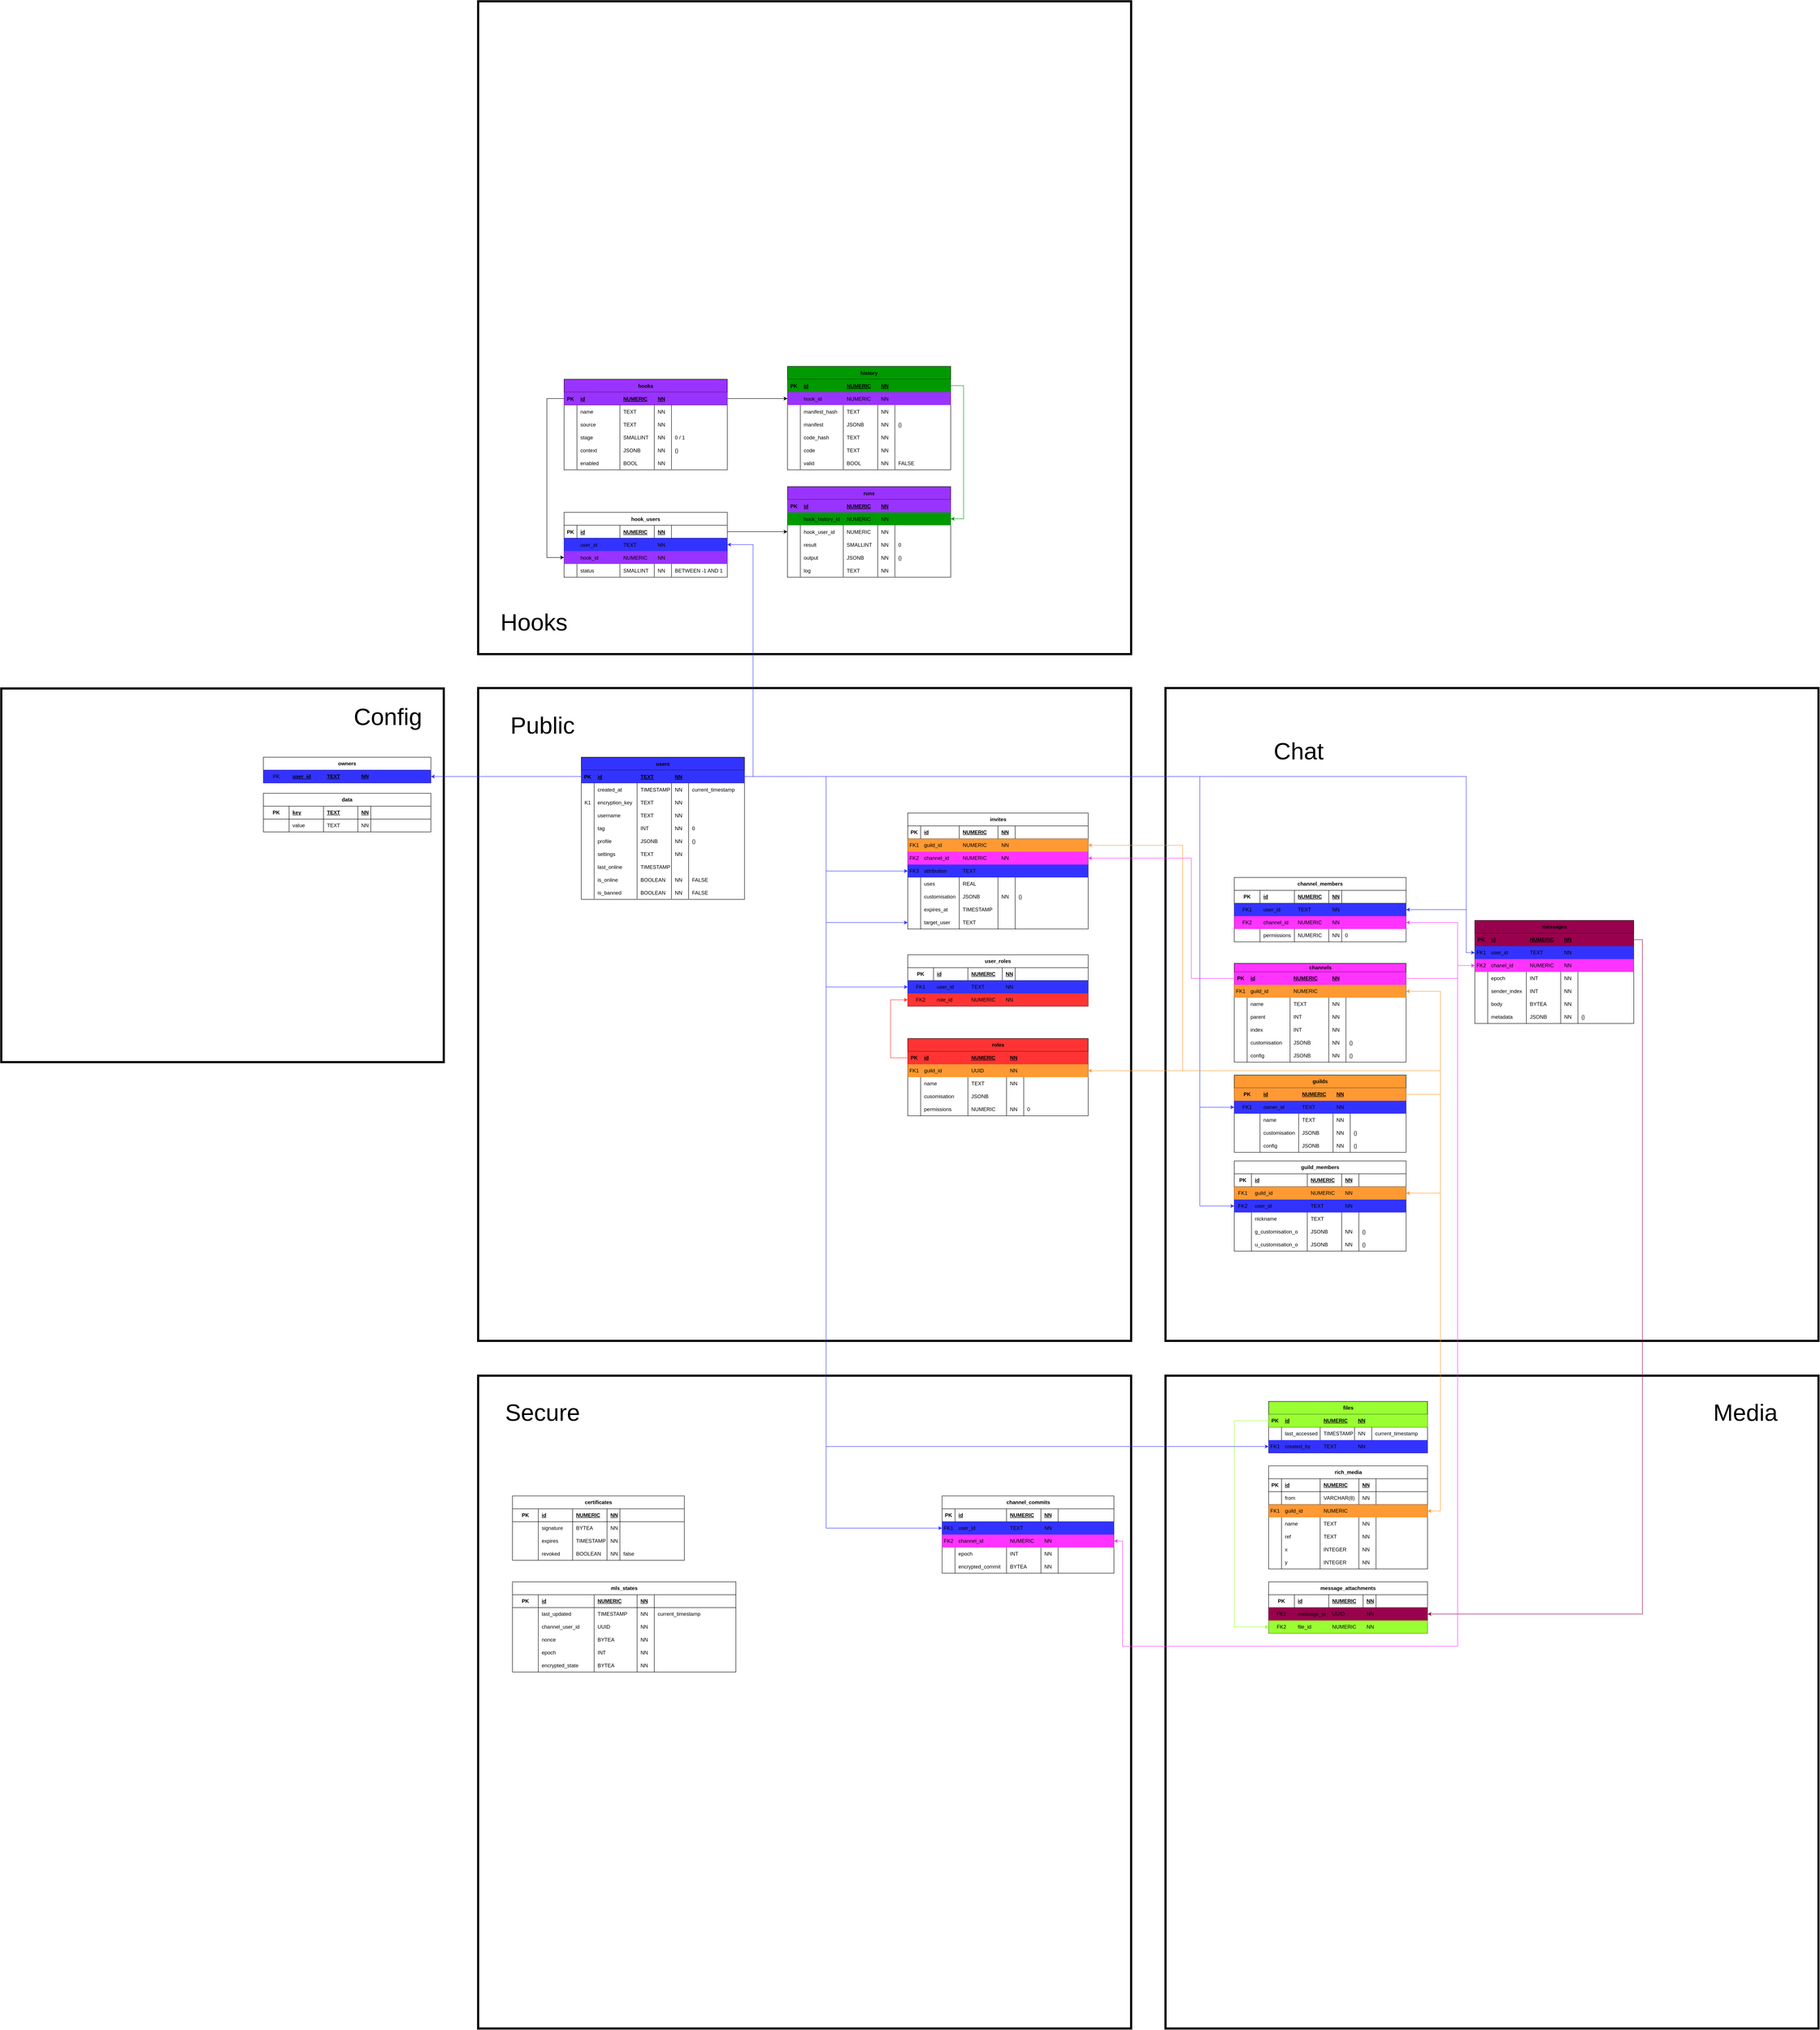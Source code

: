 <mxfile version="27.0.9">
  <diagram id="R2lEEEUBdFMjLlhIrx00" name="Page-1">
    <mxGraphModel dx="5700" dy="3906" grid="1" gridSize="10" guides="1" tooltips="1" connect="1" arrows="1" fold="1" page="1" pageScale="1" pageWidth="4681" pageHeight="3300" math="0" shadow="0" extFonts="Permanent Marker^https://fonts.googleapis.com/css?family=Permanent+Marker">
      <root>
        <mxCell id="0" />
        <mxCell id="1" parent="0" />
        <mxCell id="WpOwVSYhDVGWMF9lwDRw-126" value="" style="rounded=0;whiteSpace=wrap;html=1;fillColor=none;strokeWidth=5;movable=0;resizable=0;rotatable=0;deletable=0;editable=0;locked=1;connectable=0;" parent="1" vertex="1">
          <mxGeometry x="1240" y="1400" width="1520" height="1520" as="geometry" />
        </mxCell>
        <mxCell id="tVE1KSPqddBKg3zkZGek-285" value="" style="rounded=0;whiteSpace=wrap;html=1;fillColor=none;strokeWidth=5;movable=1;resizable=1;rotatable=1;deletable=1;editable=1;locked=0;connectable=1;" parent="1" vertex="1">
          <mxGeometry x="-360" y="-201" width="1520" height="1520" as="geometry" />
        </mxCell>
        <mxCell id="tVE1KSPqddBKg3zkZGek-25" value="files" style="shape=table;startSize=30;container=1;collapsible=1;childLayout=tableLayout;fixedRows=1;rowLines=0;fontStyle=1;align=center;resizeLast=1;html=1;fillColor=#99FF33;fontColor=#000000;swimlaneFillColor=default;" parent="1" vertex="1">
          <mxGeometry x="1480" y="1460" width="370" height="120" as="geometry">
            <mxRectangle x="120" y="230" width="60" height="30" as="alternateBounds" />
          </mxGeometry>
        </mxCell>
        <mxCell id="tVE1KSPqddBKg3zkZGek-26" value="" style="shape=tableRow;horizontal=0;startSize=0;swimlaneHead=0;swimlaneBody=0;fillColor=none;collapsible=0;dropTarget=0;points=[[0,0.5],[1,0.5]];portConstraint=eastwest;top=0;left=0;right=0;bottom=1;" parent="tVE1KSPqddBKg3zkZGek-25" vertex="1">
          <mxGeometry y="30" width="370" height="30" as="geometry" />
        </mxCell>
        <mxCell id="tVE1KSPqddBKg3zkZGek-27" value="PK" style="shape=partialRectangle;connectable=0;fillColor=#99FF33;top=0;left=0;bottom=0;right=0;fontStyle=1;overflow=hidden;whiteSpace=wrap;html=1;strokeColor=#FF9999;fontColor=#000000;" parent="tVE1KSPqddBKg3zkZGek-26" vertex="1">
          <mxGeometry width="30" height="30" as="geometry">
            <mxRectangle width="30" height="30" as="alternateBounds" />
          </mxGeometry>
        </mxCell>
        <mxCell id="tVE1KSPqddBKg3zkZGek-28" value="id" style="shape=partialRectangle;connectable=0;fillColor=#99FF33;top=0;left=0;bottom=0;right=0;align=left;spacingLeft=6;fontStyle=5;overflow=hidden;whiteSpace=wrap;html=1;strokeColor=#FF9999;fontColor=#000000;" parent="tVE1KSPqddBKg3zkZGek-26" vertex="1">
          <mxGeometry x="30" width="90" height="30" as="geometry">
            <mxRectangle width="90" height="30" as="alternateBounds" />
          </mxGeometry>
        </mxCell>
        <mxCell id="XkiqH6NaUqZM2gxv_Mw4-144" value="NUMERIC" style="shape=partialRectangle;connectable=0;fillColor=#99FF33;top=0;left=0;bottom=0;right=0;align=left;spacingLeft=6;fontStyle=5;overflow=hidden;whiteSpace=wrap;html=1;strokeColor=#FF9999;fontColor=#000000;" parent="tVE1KSPqddBKg3zkZGek-26" vertex="1">
          <mxGeometry x="120" width="80" height="30" as="geometry">
            <mxRectangle width="80" height="30" as="alternateBounds" />
          </mxGeometry>
        </mxCell>
        <mxCell id="XkiqH6NaUqZM2gxv_Mw4-147" value="NN" style="shape=partialRectangle;connectable=0;fillColor=#99FF33;top=0;left=0;bottom=0;right=0;align=left;spacingLeft=6;fontStyle=5;overflow=hidden;whiteSpace=wrap;html=1;strokeColor=#FF9999;fontColor=#000000;" parent="tVE1KSPqddBKg3zkZGek-26" vertex="1">
          <mxGeometry x="200" width="40" height="30" as="geometry">
            <mxRectangle width="40" height="30" as="alternateBounds" />
          </mxGeometry>
        </mxCell>
        <mxCell id="XkiqH6NaUqZM2gxv_Mw4-150" value="" style="shape=partialRectangle;connectable=0;fillColor=#99FF33;top=0;left=0;bottom=0;right=0;align=left;spacingLeft=6;fontStyle=5;overflow=hidden;whiteSpace=wrap;html=1;strokeColor=#FF9999;fontColor=#000000;" parent="tVE1KSPqddBKg3zkZGek-26" vertex="1">
          <mxGeometry x="240" width="130" height="30" as="geometry">
            <mxRectangle width="130" height="30" as="alternateBounds" />
          </mxGeometry>
        </mxCell>
        <mxCell id="xv_0Wx36uNxZ8Bgh2-wu-101" style="shape=tableRow;horizontal=0;startSize=0;swimlaneHead=0;swimlaneBody=0;fillColor=none;collapsible=0;dropTarget=0;points=[[0,0.5],[1,0.5]];portConstraint=eastwest;top=0;left=0;right=0;bottom=0;" parent="tVE1KSPqddBKg3zkZGek-25" vertex="1">
          <mxGeometry y="60" width="370" height="30" as="geometry" />
        </mxCell>
        <mxCell id="xv_0Wx36uNxZ8Bgh2-wu-102" style="shape=partialRectangle;connectable=0;fillColor=none;top=0;left=0;bottom=0;right=0;editable=1;overflow=hidden;whiteSpace=wrap;html=1;" parent="xv_0Wx36uNxZ8Bgh2-wu-101" vertex="1">
          <mxGeometry width="30" height="30" as="geometry">
            <mxRectangle width="30" height="30" as="alternateBounds" />
          </mxGeometry>
        </mxCell>
        <mxCell id="xv_0Wx36uNxZ8Bgh2-wu-103" value="last_accessed" style="shape=partialRectangle;connectable=0;fillColor=none;top=0;left=0;bottom=0;right=0;align=left;spacingLeft=6;overflow=hidden;whiteSpace=wrap;html=1;" parent="xv_0Wx36uNxZ8Bgh2-wu-101" vertex="1">
          <mxGeometry x="30" width="90" height="30" as="geometry">
            <mxRectangle width="90" height="30" as="alternateBounds" />
          </mxGeometry>
        </mxCell>
        <mxCell id="xv_0Wx36uNxZ8Bgh2-wu-104" value="TIMESTAMP" style="shape=partialRectangle;connectable=0;fillColor=none;top=0;left=0;bottom=0;right=0;align=left;spacingLeft=6;overflow=hidden;whiteSpace=wrap;html=1;" parent="xv_0Wx36uNxZ8Bgh2-wu-101" vertex="1">
          <mxGeometry x="120" width="80" height="30" as="geometry">
            <mxRectangle width="80" height="30" as="alternateBounds" />
          </mxGeometry>
        </mxCell>
        <mxCell id="xv_0Wx36uNxZ8Bgh2-wu-105" value="NN" style="shape=partialRectangle;connectable=0;fillColor=none;top=0;left=0;bottom=0;right=0;align=left;spacingLeft=6;overflow=hidden;whiteSpace=wrap;html=1;" parent="xv_0Wx36uNxZ8Bgh2-wu-101" vertex="1">
          <mxGeometry x="200" width="40" height="30" as="geometry">
            <mxRectangle width="40" height="30" as="alternateBounds" />
          </mxGeometry>
        </mxCell>
        <mxCell id="xv_0Wx36uNxZ8Bgh2-wu-106" value="current_timestamp" style="shape=partialRectangle;connectable=0;fillColor=none;top=0;left=0;bottom=0;right=0;align=left;spacingLeft=6;overflow=hidden;whiteSpace=wrap;html=1;" parent="xv_0Wx36uNxZ8Bgh2-wu-101" vertex="1">
          <mxGeometry x="240" width="130" height="30" as="geometry">
            <mxRectangle width="130" height="30" as="alternateBounds" />
          </mxGeometry>
        </mxCell>
        <mxCell id="tVE1KSPqddBKg3zkZGek-32" value="" style="shape=tableRow;horizontal=0;startSize=0;swimlaneHead=0;swimlaneBody=0;fillColor=none;collapsible=0;dropTarget=0;points=[[0,0.5],[1,0.5]];portConstraint=eastwest;top=0;left=0;right=0;bottom=0;" parent="tVE1KSPqddBKg3zkZGek-25" vertex="1">
          <mxGeometry y="90" width="370" height="30" as="geometry" />
        </mxCell>
        <mxCell id="tVE1KSPqddBKg3zkZGek-33" value="FK1" style="shape=partialRectangle;connectable=0;fillColor=#3333FF;top=0;left=0;bottom=0;right=0;editable=1;overflow=hidden;whiteSpace=wrap;html=1;" parent="tVE1KSPqddBKg3zkZGek-32" vertex="1">
          <mxGeometry width="30" height="30" as="geometry">
            <mxRectangle width="30" height="30" as="alternateBounds" />
          </mxGeometry>
        </mxCell>
        <mxCell id="tVE1KSPqddBKg3zkZGek-34" value="created_by" style="shape=partialRectangle;connectable=0;fillColor=#3333FF;top=0;left=0;bottom=0;right=0;align=left;spacingLeft=6;overflow=hidden;whiteSpace=wrap;html=1;" parent="tVE1KSPqddBKg3zkZGek-32" vertex="1">
          <mxGeometry x="30" width="90" height="30" as="geometry">
            <mxRectangle width="90" height="30" as="alternateBounds" />
          </mxGeometry>
        </mxCell>
        <mxCell id="XkiqH6NaUqZM2gxv_Mw4-146" value="TEXT" style="shape=partialRectangle;connectable=0;fillColor=#3333FF;top=0;left=0;bottom=0;right=0;align=left;spacingLeft=6;overflow=hidden;whiteSpace=wrap;html=1;" parent="tVE1KSPqddBKg3zkZGek-32" vertex="1">
          <mxGeometry x="120" width="80" height="30" as="geometry">
            <mxRectangle width="80" height="30" as="alternateBounds" />
          </mxGeometry>
        </mxCell>
        <mxCell id="XkiqH6NaUqZM2gxv_Mw4-149" value="NN" style="shape=partialRectangle;connectable=0;fillColor=#3333FF;top=0;left=0;bottom=0;right=0;align=left;spacingLeft=6;overflow=hidden;whiteSpace=wrap;html=1;" parent="tVE1KSPqddBKg3zkZGek-32" vertex="1">
          <mxGeometry x="200" width="40" height="30" as="geometry">
            <mxRectangle width="40" height="30" as="alternateBounds" />
          </mxGeometry>
        </mxCell>
        <mxCell id="XkiqH6NaUqZM2gxv_Mw4-152" style="shape=partialRectangle;connectable=0;fillColor=#3333FF;top=0;left=0;bottom=0;right=0;align=left;spacingLeft=6;overflow=hidden;whiteSpace=wrap;html=1;" parent="tVE1KSPqddBKg3zkZGek-32" vertex="1">
          <mxGeometry x="240" width="130" height="30" as="geometry">
            <mxRectangle width="130" height="30" as="alternateBounds" />
          </mxGeometry>
        </mxCell>
        <mxCell id="C-vyLk0tnHw3VtMMgP7b-23" value="users" style="shape=table;startSize=30;container=1;collapsible=1;childLayout=tableLayout;fixedRows=1;rowLines=0;fontStyle=1;align=center;resizeLast=1;swimlaneFillColor=default;fillColor=#3333FF;" parent="1" vertex="1">
          <mxGeometry x="-120" y="-40" width="380" height="331" as="geometry" />
        </mxCell>
        <mxCell id="C-vyLk0tnHw3VtMMgP7b-24" value="" style="shape=partialRectangle;collapsible=0;dropTarget=0;pointerEvents=0;fillColor=none;points=[[0,0.5],[1,0.5]];portConstraint=eastwest;top=0;left=0;right=0;bottom=1;" parent="C-vyLk0tnHw3VtMMgP7b-23" vertex="1">
          <mxGeometry y="30" width="380" height="30" as="geometry" />
        </mxCell>
        <mxCell id="C-vyLk0tnHw3VtMMgP7b-25" value="PK" style="shape=partialRectangle;overflow=hidden;connectable=0;fillColor=#3333FF;top=0;left=0;bottom=0;right=0;fontStyle=1;strokeColor=#9999FF;" parent="C-vyLk0tnHw3VtMMgP7b-24" vertex="1">
          <mxGeometry width="30" height="30" as="geometry">
            <mxRectangle width="30" height="30" as="alternateBounds" />
          </mxGeometry>
        </mxCell>
        <mxCell id="C-vyLk0tnHw3VtMMgP7b-26" value="id" style="shape=partialRectangle;overflow=hidden;connectable=0;fillColor=#3333FF;top=0;left=0;bottom=0;right=0;align=left;spacingLeft=6;fontStyle=5;strokeColor=#9999FF;" parent="C-vyLk0tnHw3VtMMgP7b-24" vertex="1">
          <mxGeometry x="30" width="100" height="30" as="geometry">
            <mxRectangle width="100" height="30" as="alternateBounds" />
          </mxGeometry>
        </mxCell>
        <mxCell id="XkiqH6NaUqZM2gxv_Mw4-13" value="TEXT" style="shape=partialRectangle;overflow=hidden;connectable=0;fillColor=#3333FF;top=0;left=0;bottom=0;right=0;align=left;spacingLeft=6;fontStyle=5;strokeColor=#9999FF;" parent="C-vyLk0tnHw3VtMMgP7b-24" vertex="1">
          <mxGeometry x="130" width="80" height="30" as="geometry">
            <mxRectangle width="80" height="30" as="alternateBounds" />
          </mxGeometry>
        </mxCell>
        <mxCell id="XkiqH6NaUqZM2gxv_Mw4-1" value="NN" style="shape=partialRectangle;overflow=hidden;connectable=0;fillColor=#3333FF;top=0;left=0;bottom=0;right=0;align=left;spacingLeft=6;fontStyle=5;strokeColor=#9999FF;" parent="C-vyLk0tnHw3VtMMgP7b-24" vertex="1">
          <mxGeometry x="210" width="40" height="30" as="geometry">
            <mxRectangle width="40" height="30" as="alternateBounds" />
          </mxGeometry>
        </mxCell>
        <mxCell id="XkiqH6NaUqZM2gxv_Mw4-25" value="" style="shape=partialRectangle;overflow=hidden;connectable=0;fillColor=#3333FF;top=0;left=0;bottom=0;right=0;align=left;spacingLeft=6;fontStyle=5;strokeColor=#9999FF;" parent="C-vyLk0tnHw3VtMMgP7b-24" vertex="1">
          <mxGeometry x="250" width="130" height="30" as="geometry">
            <mxRectangle width="130" height="30" as="alternateBounds" />
          </mxGeometry>
        </mxCell>
        <mxCell id="C-vyLk0tnHw3VtMMgP7b-27" value="" style="shape=partialRectangle;collapsible=0;dropTarget=0;pointerEvents=0;fillColor=none;points=[[0,0.5],[1,0.5]];portConstraint=eastwest;top=0;left=0;right=0;bottom=0;" parent="C-vyLk0tnHw3VtMMgP7b-23" vertex="1">
          <mxGeometry y="60" width="380" height="30" as="geometry" />
        </mxCell>
        <mxCell id="C-vyLk0tnHw3VtMMgP7b-28" value="" style="shape=partialRectangle;overflow=hidden;connectable=0;fillColor=none;top=0;left=0;bottom=0;right=0;" parent="C-vyLk0tnHw3VtMMgP7b-27" vertex="1">
          <mxGeometry width="30" height="30" as="geometry">
            <mxRectangle width="30" height="30" as="alternateBounds" />
          </mxGeometry>
        </mxCell>
        <mxCell id="C-vyLk0tnHw3VtMMgP7b-29" value="created_at " style="shape=partialRectangle;overflow=hidden;connectable=0;fillColor=none;top=0;left=0;bottom=0;right=0;align=left;spacingLeft=6;" parent="C-vyLk0tnHw3VtMMgP7b-27" vertex="1">
          <mxGeometry x="30" width="100" height="30" as="geometry">
            <mxRectangle width="100" height="30" as="alternateBounds" />
          </mxGeometry>
        </mxCell>
        <mxCell id="XkiqH6NaUqZM2gxv_Mw4-14" value="TIMESTAMP" style="shape=partialRectangle;overflow=hidden;connectable=0;fillColor=none;top=0;left=0;bottom=0;right=0;align=left;spacingLeft=6;" parent="C-vyLk0tnHw3VtMMgP7b-27" vertex="1">
          <mxGeometry x="130" width="80" height="30" as="geometry">
            <mxRectangle width="80" height="30" as="alternateBounds" />
          </mxGeometry>
        </mxCell>
        <mxCell id="XkiqH6NaUqZM2gxv_Mw4-2" value="NN" style="shape=partialRectangle;overflow=hidden;connectable=0;fillColor=none;top=0;left=0;bottom=0;right=0;align=left;spacingLeft=6;" parent="C-vyLk0tnHw3VtMMgP7b-27" vertex="1">
          <mxGeometry x="210" width="40" height="30" as="geometry">
            <mxRectangle width="40" height="30" as="alternateBounds" />
          </mxGeometry>
        </mxCell>
        <mxCell id="XkiqH6NaUqZM2gxv_Mw4-26" value="current_timestamp" style="shape=partialRectangle;overflow=hidden;connectable=0;fillColor=none;top=0;left=0;bottom=0;right=0;align=left;spacingLeft=6;" parent="C-vyLk0tnHw3VtMMgP7b-27" vertex="1">
          <mxGeometry x="250" width="130" height="30" as="geometry">
            <mxRectangle width="130" height="30" as="alternateBounds" />
          </mxGeometry>
        </mxCell>
        <mxCell id="dCxbs3mE67PrDRb-THHK-1" style="shape=partialRectangle;collapsible=0;dropTarget=0;pointerEvents=0;fillColor=none;points=[[0,0.5],[1,0.5]];portConstraint=eastwest;top=0;left=0;right=0;bottom=0;" parent="C-vyLk0tnHw3VtMMgP7b-23" vertex="1">
          <mxGeometry y="90" width="380" height="30" as="geometry" />
        </mxCell>
        <mxCell id="dCxbs3mE67PrDRb-THHK-2" value="K1" style="shape=partialRectangle;overflow=hidden;connectable=0;fillColor=none;top=0;left=0;bottom=0;right=0;" parent="dCxbs3mE67PrDRb-THHK-1" vertex="1">
          <mxGeometry width="30" height="30" as="geometry">
            <mxRectangle width="30" height="30" as="alternateBounds" />
          </mxGeometry>
        </mxCell>
        <mxCell id="dCxbs3mE67PrDRb-THHK-3" value="encryption_key" style="shape=partialRectangle;overflow=hidden;connectable=0;fillColor=none;top=0;left=0;bottom=0;right=0;align=left;spacingLeft=6;" parent="dCxbs3mE67PrDRb-THHK-1" vertex="1">
          <mxGeometry x="30" width="100" height="30" as="geometry">
            <mxRectangle width="100" height="30" as="alternateBounds" />
          </mxGeometry>
        </mxCell>
        <mxCell id="dCxbs3mE67PrDRb-THHK-4" value="TEXT" style="shape=partialRectangle;overflow=hidden;connectable=0;fillColor=none;top=0;left=0;bottom=0;right=0;align=left;spacingLeft=6;" parent="dCxbs3mE67PrDRb-THHK-1" vertex="1">
          <mxGeometry x="130" width="80" height="30" as="geometry">
            <mxRectangle width="80" height="30" as="alternateBounds" />
          </mxGeometry>
        </mxCell>
        <mxCell id="dCxbs3mE67PrDRb-THHK-5" value="NN" style="shape=partialRectangle;overflow=hidden;connectable=0;fillColor=none;top=0;left=0;bottom=0;right=0;align=left;spacingLeft=6;" parent="dCxbs3mE67PrDRb-THHK-1" vertex="1">
          <mxGeometry x="210" width="40" height="30" as="geometry">
            <mxRectangle width="40" height="30" as="alternateBounds" />
          </mxGeometry>
        </mxCell>
        <mxCell id="dCxbs3mE67PrDRb-THHK-6" style="shape=partialRectangle;overflow=hidden;connectable=0;fillColor=none;top=0;left=0;bottom=0;right=0;align=left;spacingLeft=6;" parent="dCxbs3mE67PrDRb-THHK-1" vertex="1">
          <mxGeometry x="250" width="130" height="30" as="geometry">
            <mxRectangle width="130" height="30" as="alternateBounds" />
          </mxGeometry>
        </mxCell>
        <mxCell id="tVE1KSPqddBKg3zkZGek-54" style="shape=partialRectangle;collapsible=0;dropTarget=0;pointerEvents=0;fillColor=none;points=[[0,0.5],[1,0.5]];portConstraint=eastwest;top=0;left=0;right=0;bottom=0;" parent="C-vyLk0tnHw3VtMMgP7b-23" vertex="1">
          <mxGeometry y="120" width="380" height="30" as="geometry" />
        </mxCell>
        <mxCell id="tVE1KSPqddBKg3zkZGek-55" value="" style="shape=partialRectangle;overflow=hidden;connectable=0;fillColor=none;top=0;left=0;bottom=0;right=0;" parent="tVE1KSPqddBKg3zkZGek-54" vertex="1">
          <mxGeometry width="30" height="30" as="geometry">
            <mxRectangle width="30" height="30" as="alternateBounds" />
          </mxGeometry>
        </mxCell>
        <mxCell id="tVE1KSPqddBKg3zkZGek-56" value="username" style="shape=partialRectangle;overflow=hidden;connectable=0;fillColor=none;top=0;left=0;bottom=0;right=0;align=left;spacingLeft=6;" parent="tVE1KSPqddBKg3zkZGek-54" vertex="1">
          <mxGeometry x="30" width="100" height="30" as="geometry">
            <mxRectangle width="100" height="30" as="alternateBounds" />
          </mxGeometry>
        </mxCell>
        <mxCell id="XkiqH6NaUqZM2gxv_Mw4-16" value="TEXT" style="shape=partialRectangle;overflow=hidden;connectable=0;fillColor=none;top=0;left=0;bottom=0;right=0;align=left;spacingLeft=6;" parent="tVE1KSPqddBKg3zkZGek-54" vertex="1">
          <mxGeometry x="130" width="80" height="30" as="geometry">
            <mxRectangle width="80" height="30" as="alternateBounds" />
          </mxGeometry>
        </mxCell>
        <mxCell id="XkiqH6NaUqZM2gxv_Mw4-4" value="NN" style="shape=partialRectangle;overflow=hidden;connectable=0;fillColor=none;top=0;left=0;bottom=0;right=0;align=left;spacingLeft=6;" parent="tVE1KSPqddBKg3zkZGek-54" vertex="1">
          <mxGeometry x="210" width="40" height="30" as="geometry">
            <mxRectangle width="40" height="30" as="alternateBounds" />
          </mxGeometry>
        </mxCell>
        <mxCell id="XkiqH6NaUqZM2gxv_Mw4-28" style="shape=partialRectangle;overflow=hidden;connectable=0;fillColor=none;top=0;left=0;bottom=0;right=0;align=left;spacingLeft=6;" parent="tVE1KSPqddBKg3zkZGek-54" vertex="1">
          <mxGeometry x="250" width="130" height="30" as="geometry">
            <mxRectangle width="130" height="30" as="alternateBounds" />
          </mxGeometry>
        </mxCell>
        <mxCell id="tVE1KSPqddBKg3zkZGek-57" style="shape=partialRectangle;collapsible=0;dropTarget=0;pointerEvents=0;fillColor=none;points=[[0,0.5],[1,0.5]];portConstraint=eastwest;top=0;left=0;right=0;bottom=0;" parent="C-vyLk0tnHw3VtMMgP7b-23" vertex="1">
          <mxGeometry y="150" width="380" height="30" as="geometry" />
        </mxCell>
        <mxCell id="tVE1KSPqddBKg3zkZGek-58" style="shape=partialRectangle;overflow=hidden;connectable=0;fillColor=none;top=0;left=0;bottom=0;right=0;" parent="tVE1KSPqddBKg3zkZGek-57" vertex="1">
          <mxGeometry width="30" height="30" as="geometry">
            <mxRectangle width="30" height="30" as="alternateBounds" />
          </mxGeometry>
        </mxCell>
        <mxCell id="tVE1KSPqddBKg3zkZGek-59" value="tag" style="shape=partialRectangle;overflow=hidden;connectable=0;fillColor=none;top=0;left=0;bottom=0;right=0;align=left;spacingLeft=6;" parent="tVE1KSPqddBKg3zkZGek-57" vertex="1">
          <mxGeometry x="30" width="100" height="30" as="geometry">
            <mxRectangle width="100" height="30" as="alternateBounds" />
          </mxGeometry>
        </mxCell>
        <mxCell id="XkiqH6NaUqZM2gxv_Mw4-17" value="INT" style="shape=partialRectangle;overflow=hidden;connectable=0;fillColor=none;top=0;left=0;bottom=0;right=0;align=left;spacingLeft=6;" parent="tVE1KSPqddBKg3zkZGek-57" vertex="1">
          <mxGeometry x="130" width="80" height="30" as="geometry">
            <mxRectangle width="80" height="30" as="alternateBounds" />
          </mxGeometry>
        </mxCell>
        <mxCell id="XkiqH6NaUqZM2gxv_Mw4-5" value="NN" style="shape=partialRectangle;overflow=hidden;connectable=0;fillColor=none;top=0;left=0;bottom=0;right=0;align=left;spacingLeft=6;" parent="tVE1KSPqddBKg3zkZGek-57" vertex="1">
          <mxGeometry x="210" width="40" height="30" as="geometry">
            <mxRectangle width="40" height="30" as="alternateBounds" />
          </mxGeometry>
        </mxCell>
        <mxCell id="XkiqH6NaUqZM2gxv_Mw4-29" value="0" style="shape=partialRectangle;overflow=hidden;connectable=0;fillColor=none;top=0;left=0;bottom=0;right=0;align=left;spacingLeft=6;" parent="tVE1KSPqddBKg3zkZGek-57" vertex="1">
          <mxGeometry x="250" width="130" height="30" as="geometry">
            <mxRectangle width="130" height="30" as="alternateBounds" />
          </mxGeometry>
        </mxCell>
        <mxCell id="pm_8ynG6mrITOIgNiB_x-124" style="shape=partialRectangle;collapsible=0;dropTarget=0;pointerEvents=0;fillColor=none;points=[[0,0.5],[1,0.5]];portConstraint=eastwest;top=0;left=0;right=0;bottom=0;" parent="C-vyLk0tnHw3VtMMgP7b-23" vertex="1">
          <mxGeometry y="180" width="380" height="30" as="geometry" />
        </mxCell>
        <mxCell id="pm_8ynG6mrITOIgNiB_x-125" style="shape=partialRectangle;overflow=hidden;connectable=0;fillColor=none;top=0;left=0;bottom=0;right=0;" parent="pm_8ynG6mrITOIgNiB_x-124" vertex="1">
          <mxGeometry width="30" height="30" as="geometry">
            <mxRectangle width="30" height="30" as="alternateBounds" />
          </mxGeometry>
        </mxCell>
        <mxCell id="pm_8ynG6mrITOIgNiB_x-126" value="profile" style="shape=partialRectangle;overflow=hidden;connectable=0;fillColor=none;top=0;left=0;bottom=0;right=0;align=left;spacingLeft=6;" parent="pm_8ynG6mrITOIgNiB_x-124" vertex="1">
          <mxGeometry x="30" width="100" height="30" as="geometry">
            <mxRectangle width="100" height="30" as="alternateBounds" />
          </mxGeometry>
        </mxCell>
        <mxCell id="pm_8ynG6mrITOIgNiB_x-127" value="JSONB" style="shape=partialRectangle;overflow=hidden;connectable=0;fillColor=none;top=0;left=0;bottom=0;right=0;align=left;spacingLeft=6;" parent="pm_8ynG6mrITOIgNiB_x-124" vertex="1">
          <mxGeometry x="130" width="80" height="30" as="geometry">
            <mxRectangle width="80" height="30" as="alternateBounds" />
          </mxGeometry>
        </mxCell>
        <mxCell id="pm_8ynG6mrITOIgNiB_x-128" value="NN" style="shape=partialRectangle;overflow=hidden;connectable=0;fillColor=none;top=0;left=0;bottom=0;right=0;align=left;spacingLeft=6;" parent="pm_8ynG6mrITOIgNiB_x-124" vertex="1">
          <mxGeometry x="210" width="40" height="30" as="geometry">
            <mxRectangle width="40" height="30" as="alternateBounds" />
          </mxGeometry>
        </mxCell>
        <mxCell id="pm_8ynG6mrITOIgNiB_x-129" value="{}" style="shape=partialRectangle;overflow=hidden;connectable=0;fillColor=none;top=0;left=0;bottom=0;right=0;align=left;spacingLeft=6;" parent="pm_8ynG6mrITOIgNiB_x-124" vertex="1">
          <mxGeometry x="250" width="130" height="30" as="geometry">
            <mxRectangle width="130" height="30" as="alternateBounds" />
          </mxGeometry>
        </mxCell>
        <mxCell id="3OMrayYkgLtnuD2Xhd9x-1" style="shape=partialRectangle;collapsible=0;dropTarget=0;pointerEvents=0;fillColor=none;points=[[0,0.5],[1,0.5]];portConstraint=eastwest;top=0;left=0;right=0;bottom=0;" parent="C-vyLk0tnHw3VtMMgP7b-23" vertex="1">
          <mxGeometry y="210" width="380" height="30" as="geometry" />
        </mxCell>
        <mxCell id="3OMrayYkgLtnuD2Xhd9x-2" style="shape=partialRectangle;overflow=hidden;connectable=0;fillColor=none;top=0;left=0;bottom=0;right=0;" parent="3OMrayYkgLtnuD2Xhd9x-1" vertex="1">
          <mxGeometry width="30" height="30" as="geometry">
            <mxRectangle width="30" height="30" as="alternateBounds" />
          </mxGeometry>
        </mxCell>
        <mxCell id="3OMrayYkgLtnuD2Xhd9x-3" value="settings" style="shape=partialRectangle;overflow=hidden;connectable=0;fillColor=none;top=0;left=0;bottom=0;right=0;align=left;spacingLeft=6;" parent="3OMrayYkgLtnuD2Xhd9x-1" vertex="1">
          <mxGeometry x="30" width="100" height="30" as="geometry">
            <mxRectangle width="100" height="30" as="alternateBounds" />
          </mxGeometry>
        </mxCell>
        <mxCell id="3OMrayYkgLtnuD2Xhd9x-4" value="TEXT" style="shape=partialRectangle;overflow=hidden;connectable=0;fillColor=none;top=0;left=0;bottom=0;right=0;align=left;spacingLeft=6;" parent="3OMrayYkgLtnuD2Xhd9x-1" vertex="1">
          <mxGeometry x="130" width="80" height="30" as="geometry">
            <mxRectangle width="80" height="30" as="alternateBounds" />
          </mxGeometry>
        </mxCell>
        <mxCell id="3OMrayYkgLtnuD2Xhd9x-5" value="NN" style="shape=partialRectangle;overflow=hidden;connectable=0;fillColor=none;top=0;left=0;bottom=0;right=0;align=left;spacingLeft=6;" parent="3OMrayYkgLtnuD2Xhd9x-1" vertex="1">
          <mxGeometry x="210" width="40" height="30" as="geometry">
            <mxRectangle width="40" height="30" as="alternateBounds" />
          </mxGeometry>
        </mxCell>
        <mxCell id="3OMrayYkgLtnuD2Xhd9x-6" value="" style="shape=partialRectangle;overflow=hidden;connectable=0;fillColor=none;top=0;left=0;bottom=0;right=0;align=left;spacingLeft=6;" parent="3OMrayYkgLtnuD2Xhd9x-1" vertex="1">
          <mxGeometry x="250" width="130" height="30" as="geometry">
            <mxRectangle width="130" height="30" as="alternateBounds" />
          </mxGeometry>
        </mxCell>
        <mxCell id="tVE1KSPqddBKg3zkZGek-72" style="shape=partialRectangle;collapsible=0;dropTarget=0;pointerEvents=0;fillColor=none;points=[[0,0.5],[1,0.5]];portConstraint=eastwest;top=0;left=0;right=0;bottom=0;" parent="C-vyLk0tnHw3VtMMgP7b-23" vertex="1">
          <mxGeometry y="240" width="380" height="30" as="geometry" />
        </mxCell>
        <mxCell id="tVE1KSPqddBKg3zkZGek-73" style="shape=partialRectangle;overflow=hidden;connectable=0;fillColor=none;top=0;left=0;bottom=0;right=0;" parent="tVE1KSPqddBKg3zkZGek-72" vertex="1">
          <mxGeometry width="30" height="30" as="geometry">
            <mxRectangle width="30" height="30" as="alternateBounds" />
          </mxGeometry>
        </mxCell>
        <mxCell id="tVE1KSPqddBKg3zkZGek-74" value="last_online" style="shape=partialRectangle;overflow=hidden;connectable=0;fillColor=none;top=0;left=0;bottom=0;right=0;align=left;spacingLeft=6;" parent="tVE1KSPqddBKg3zkZGek-72" vertex="1">
          <mxGeometry x="30" width="100" height="30" as="geometry">
            <mxRectangle width="100" height="30" as="alternateBounds" />
          </mxGeometry>
        </mxCell>
        <mxCell id="XkiqH6NaUqZM2gxv_Mw4-21" value="TIMESTAMP" style="shape=partialRectangle;overflow=hidden;connectable=0;fillColor=none;top=0;left=0;bottom=0;right=0;align=left;spacingLeft=6;" parent="tVE1KSPqddBKg3zkZGek-72" vertex="1">
          <mxGeometry x="130" width="80" height="30" as="geometry">
            <mxRectangle width="80" height="30" as="alternateBounds" />
          </mxGeometry>
        </mxCell>
        <mxCell id="XkiqH6NaUqZM2gxv_Mw4-9" value="" style="shape=partialRectangle;overflow=hidden;connectable=0;fillColor=none;top=0;left=0;bottom=0;right=0;align=left;spacingLeft=6;" parent="tVE1KSPqddBKg3zkZGek-72" vertex="1">
          <mxGeometry x="210" width="40" height="30" as="geometry">
            <mxRectangle width="40" height="30" as="alternateBounds" />
          </mxGeometry>
        </mxCell>
        <mxCell id="XkiqH6NaUqZM2gxv_Mw4-33" value="" style="shape=partialRectangle;overflow=hidden;connectable=0;fillColor=none;top=0;left=0;bottom=0;right=0;align=left;spacingLeft=6;" parent="tVE1KSPqddBKg3zkZGek-72" vertex="1">
          <mxGeometry x="250" width="130" height="30" as="geometry">
            <mxRectangle width="130" height="30" as="alternateBounds" />
          </mxGeometry>
        </mxCell>
        <mxCell id="tVE1KSPqddBKg3zkZGek-69" style="shape=partialRectangle;collapsible=0;dropTarget=0;pointerEvents=0;fillColor=none;points=[[0,0.5],[1,0.5]];portConstraint=eastwest;top=0;left=0;right=0;bottom=0;" parent="C-vyLk0tnHw3VtMMgP7b-23" vertex="1">
          <mxGeometry y="270" width="380" height="30" as="geometry" />
        </mxCell>
        <mxCell id="tVE1KSPqddBKg3zkZGek-70" style="shape=partialRectangle;overflow=hidden;connectable=0;fillColor=none;top=0;left=0;bottom=0;right=0;" parent="tVE1KSPqddBKg3zkZGek-69" vertex="1">
          <mxGeometry width="30" height="30" as="geometry">
            <mxRectangle width="30" height="30" as="alternateBounds" />
          </mxGeometry>
        </mxCell>
        <mxCell id="tVE1KSPqddBKg3zkZGek-71" value="is_online" style="shape=partialRectangle;overflow=hidden;connectable=0;fillColor=none;top=0;left=0;bottom=0;right=0;align=left;spacingLeft=6;" parent="tVE1KSPqddBKg3zkZGek-69" vertex="1">
          <mxGeometry x="30" width="100" height="30" as="geometry">
            <mxRectangle width="100" height="30" as="alternateBounds" />
          </mxGeometry>
        </mxCell>
        <mxCell id="XkiqH6NaUqZM2gxv_Mw4-22" value="BOOLEAN" style="shape=partialRectangle;overflow=hidden;connectable=0;fillColor=none;top=0;left=0;bottom=0;right=0;align=left;spacingLeft=6;" parent="tVE1KSPqddBKg3zkZGek-69" vertex="1">
          <mxGeometry x="130" width="80" height="30" as="geometry">
            <mxRectangle width="80" height="30" as="alternateBounds" />
          </mxGeometry>
        </mxCell>
        <mxCell id="XkiqH6NaUqZM2gxv_Mw4-10" value="NN" style="shape=partialRectangle;overflow=hidden;connectable=0;fillColor=none;top=0;left=0;bottom=0;right=0;align=left;spacingLeft=6;" parent="tVE1KSPqddBKg3zkZGek-69" vertex="1">
          <mxGeometry x="210" width="40" height="30" as="geometry">
            <mxRectangle width="40" height="30" as="alternateBounds" />
          </mxGeometry>
        </mxCell>
        <mxCell id="XkiqH6NaUqZM2gxv_Mw4-34" value="FALSE" style="shape=partialRectangle;overflow=hidden;connectable=0;fillColor=none;top=0;left=0;bottom=0;right=0;align=left;spacingLeft=6;" parent="tVE1KSPqddBKg3zkZGek-69" vertex="1">
          <mxGeometry x="250" width="130" height="30" as="geometry">
            <mxRectangle width="130" height="30" as="alternateBounds" />
          </mxGeometry>
        </mxCell>
        <mxCell id="tVE1KSPqddBKg3zkZGek-78" style="shape=partialRectangle;collapsible=0;dropTarget=0;pointerEvents=0;fillColor=none;points=[[0,0.5],[1,0.5]];portConstraint=eastwest;top=0;left=0;right=0;bottom=0;" parent="C-vyLk0tnHw3VtMMgP7b-23" vertex="1">
          <mxGeometry y="300" width="380" height="30" as="geometry" />
        </mxCell>
        <mxCell id="tVE1KSPqddBKg3zkZGek-79" style="shape=partialRectangle;overflow=hidden;connectable=0;fillColor=none;top=0;left=0;bottom=0;right=0;" parent="tVE1KSPqddBKg3zkZGek-78" vertex="1">
          <mxGeometry width="30" height="30" as="geometry">
            <mxRectangle width="30" height="30" as="alternateBounds" />
          </mxGeometry>
        </mxCell>
        <mxCell id="tVE1KSPqddBKg3zkZGek-80" value="is_banned" style="shape=partialRectangle;overflow=hidden;connectable=0;fillColor=none;top=0;left=0;bottom=0;right=0;align=left;spacingLeft=6;" parent="tVE1KSPqddBKg3zkZGek-78" vertex="1">
          <mxGeometry x="30" width="100" height="30" as="geometry">
            <mxRectangle width="100" height="30" as="alternateBounds" />
          </mxGeometry>
        </mxCell>
        <mxCell id="XkiqH6NaUqZM2gxv_Mw4-23" value="BOOLEAN" style="shape=partialRectangle;overflow=hidden;connectable=0;fillColor=none;top=0;left=0;bottom=0;right=0;align=left;spacingLeft=6;" parent="tVE1KSPqddBKg3zkZGek-78" vertex="1">
          <mxGeometry x="130" width="80" height="30" as="geometry">
            <mxRectangle width="80" height="30" as="alternateBounds" />
          </mxGeometry>
        </mxCell>
        <mxCell id="XkiqH6NaUqZM2gxv_Mw4-11" value="NN" style="shape=partialRectangle;overflow=hidden;connectable=0;fillColor=none;top=0;left=0;bottom=0;right=0;align=left;spacingLeft=6;" parent="tVE1KSPqddBKg3zkZGek-78" vertex="1">
          <mxGeometry x="210" width="40" height="30" as="geometry">
            <mxRectangle width="40" height="30" as="alternateBounds" />
          </mxGeometry>
        </mxCell>
        <mxCell id="XkiqH6NaUqZM2gxv_Mw4-35" value="FALSE" style="shape=partialRectangle;overflow=hidden;connectable=0;fillColor=none;top=0;left=0;bottom=0;right=0;align=left;spacingLeft=6;" parent="tVE1KSPqddBKg3zkZGek-78" vertex="1">
          <mxGeometry x="250" width="130" height="30" as="geometry">
            <mxRectangle width="130" height="30" as="alternateBounds" />
          </mxGeometry>
        </mxCell>
        <mxCell id="tVE1KSPqddBKg3zkZGek-126" value="roles" style="shape=table;startSize=30;container=1;collapsible=1;childLayout=tableLayout;fixedRows=1;rowLines=0;fontStyle=1;align=center;resizeLast=1;html=1;fillColor=#FF3333;swimlaneFillColor=default;" parent="1" vertex="1">
          <mxGeometry x="640" y="615" width="420" height="180" as="geometry" />
        </mxCell>
        <mxCell id="tVE1KSPqddBKg3zkZGek-127" value="" style="shape=tableRow;horizontal=0;startSize=0;swimlaneHead=0;swimlaneBody=0;fillColor=none;collapsible=0;dropTarget=0;points=[[0,0.5],[1,0.5]];portConstraint=eastwest;top=0;left=0;right=0;bottom=1;" parent="tVE1KSPqddBKg3zkZGek-126" vertex="1">
          <mxGeometry y="30" width="420" height="30" as="geometry" />
        </mxCell>
        <mxCell id="tVE1KSPqddBKg3zkZGek-128" value="PK" style="shape=partialRectangle;connectable=0;fillColor=#FF3333;top=0;left=0;bottom=0;right=0;fontStyle=1;overflow=hidden;whiteSpace=wrap;html=1;" parent="tVE1KSPqddBKg3zkZGek-127" vertex="1">
          <mxGeometry width="30" height="30" as="geometry">
            <mxRectangle width="30" height="30" as="alternateBounds" />
          </mxGeometry>
        </mxCell>
        <mxCell id="tVE1KSPqddBKg3zkZGek-129" value="id" style="shape=partialRectangle;connectable=0;fillColor=#FF3333;top=0;left=0;bottom=0;right=0;align=left;spacingLeft=6;fontStyle=5;overflow=hidden;whiteSpace=wrap;html=1;" parent="tVE1KSPqddBKg3zkZGek-127" vertex="1">
          <mxGeometry x="30" width="110" height="30" as="geometry">
            <mxRectangle width="110" height="30" as="alternateBounds" />
          </mxGeometry>
        </mxCell>
        <mxCell id="XkiqH6NaUqZM2gxv_Mw4-190" value="NUMERIC" style="shape=partialRectangle;connectable=0;fillColor=#FF3333;top=0;left=0;bottom=0;right=0;align=left;spacingLeft=6;fontStyle=5;overflow=hidden;whiteSpace=wrap;html=1;" parent="tVE1KSPqddBKg3zkZGek-127" vertex="1">
          <mxGeometry x="140" width="90" height="30" as="geometry">
            <mxRectangle width="90" height="30" as="alternateBounds" />
          </mxGeometry>
        </mxCell>
        <mxCell id="XkiqH6NaUqZM2gxv_Mw4-197" value="NN" style="shape=partialRectangle;connectable=0;fillColor=#FF3333;top=0;left=0;bottom=0;right=0;align=left;spacingLeft=6;fontStyle=5;overflow=hidden;whiteSpace=wrap;html=1;" parent="tVE1KSPqddBKg3zkZGek-127" vertex="1">
          <mxGeometry x="230" width="40" height="30" as="geometry">
            <mxRectangle width="40" height="30" as="alternateBounds" />
          </mxGeometry>
        </mxCell>
        <mxCell id="XkiqH6NaUqZM2gxv_Mw4-204" value="" style="shape=partialRectangle;connectable=0;fillColor=#FF3333;top=0;left=0;bottom=0;right=0;align=left;spacingLeft=6;fontStyle=5;overflow=hidden;whiteSpace=wrap;html=1;" parent="tVE1KSPqddBKg3zkZGek-127" vertex="1">
          <mxGeometry x="270" width="150" height="30" as="geometry">
            <mxRectangle width="150" height="30" as="alternateBounds" />
          </mxGeometry>
        </mxCell>
        <mxCell id="tVE1KSPqddBKg3zkZGek-133" value="" style="shape=tableRow;horizontal=0;startSize=0;swimlaneHead=0;swimlaneBody=0;fillColor=none;collapsible=0;dropTarget=0;points=[[0,0.5],[1,0.5]];portConstraint=eastwest;top=0;left=0;right=0;bottom=0;" parent="tVE1KSPqddBKg3zkZGek-126" vertex="1">
          <mxGeometry y="60" width="420" height="30" as="geometry" />
        </mxCell>
        <mxCell id="tVE1KSPqddBKg3zkZGek-134" value="FK1" style="shape=partialRectangle;connectable=0;fillColor=#FF9933;top=0;left=0;bottom=0;right=0;editable=1;overflow=hidden;whiteSpace=wrap;html=1;" parent="tVE1KSPqddBKg3zkZGek-133" vertex="1">
          <mxGeometry width="30" height="30" as="geometry">
            <mxRectangle width="30" height="30" as="alternateBounds" />
          </mxGeometry>
        </mxCell>
        <mxCell id="tVE1KSPqddBKg3zkZGek-135" value="guild_id" style="shape=partialRectangle;connectable=0;fillColor=#FF9933;top=0;left=0;bottom=0;right=0;align=left;spacingLeft=6;overflow=hidden;whiteSpace=wrap;html=1;" parent="tVE1KSPqddBKg3zkZGek-133" vertex="1">
          <mxGeometry x="30" width="110" height="30" as="geometry">
            <mxRectangle width="110" height="30" as="alternateBounds" />
          </mxGeometry>
        </mxCell>
        <mxCell id="XkiqH6NaUqZM2gxv_Mw4-192" value="UUID" style="shape=partialRectangle;connectable=0;fillColor=#FF9933;top=0;left=0;bottom=0;right=0;align=left;spacingLeft=6;overflow=hidden;whiteSpace=wrap;html=1;" parent="tVE1KSPqddBKg3zkZGek-133" vertex="1">
          <mxGeometry x="140" width="90" height="30" as="geometry">
            <mxRectangle width="90" height="30" as="alternateBounds" />
          </mxGeometry>
        </mxCell>
        <mxCell id="XkiqH6NaUqZM2gxv_Mw4-199" value="NN" style="shape=partialRectangle;connectable=0;fillColor=#FF9933;top=0;left=0;bottom=0;right=0;align=left;spacingLeft=6;overflow=hidden;whiteSpace=wrap;html=1;" parent="tVE1KSPqddBKg3zkZGek-133" vertex="1">
          <mxGeometry x="230" width="40" height="30" as="geometry">
            <mxRectangle width="40" height="30" as="alternateBounds" />
          </mxGeometry>
        </mxCell>
        <mxCell id="XkiqH6NaUqZM2gxv_Mw4-206" style="shape=partialRectangle;connectable=0;fillColor=#FF9933;top=0;left=0;bottom=0;right=0;align=left;spacingLeft=6;overflow=hidden;whiteSpace=wrap;html=1;" parent="tVE1KSPqddBKg3zkZGek-133" vertex="1">
          <mxGeometry x="270" width="150" height="30" as="geometry">
            <mxRectangle width="150" height="30" as="alternateBounds" />
          </mxGeometry>
        </mxCell>
        <mxCell id="tVE1KSPqddBKg3zkZGek-136" value="" style="shape=tableRow;horizontal=0;startSize=0;swimlaneHead=0;swimlaneBody=0;fillColor=none;collapsible=0;dropTarget=0;points=[[0,0.5],[1,0.5]];portConstraint=eastwest;top=0;left=0;right=0;bottom=0;" parent="tVE1KSPqddBKg3zkZGek-126" vertex="1">
          <mxGeometry y="90" width="420" height="30" as="geometry" />
        </mxCell>
        <mxCell id="tVE1KSPqddBKg3zkZGek-137" value="" style="shape=partialRectangle;connectable=0;fillColor=none;top=0;left=0;bottom=0;right=0;editable=1;overflow=hidden;whiteSpace=wrap;html=1;" parent="tVE1KSPqddBKg3zkZGek-136" vertex="1">
          <mxGeometry width="30" height="30" as="geometry">
            <mxRectangle width="30" height="30" as="alternateBounds" />
          </mxGeometry>
        </mxCell>
        <mxCell id="tVE1KSPqddBKg3zkZGek-138" value="name" style="shape=partialRectangle;connectable=0;fillColor=none;top=0;left=0;bottom=0;right=0;align=left;spacingLeft=6;overflow=hidden;whiteSpace=wrap;html=1;" parent="tVE1KSPqddBKg3zkZGek-136" vertex="1">
          <mxGeometry x="30" width="110" height="30" as="geometry">
            <mxRectangle width="110" height="30" as="alternateBounds" />
          </mxGeometry>
        </mxCell>
        <mxCell id="XkiqH6NaUqZM2gxv_Mw4-193" value="TEXT" style="shape=partialRectangle;connectable=0;fillColor=none;top=0;left=0;bottom=0;right=0;align=left;spacingLeft=6;overflow=hidden;whiteSpace=wrap;html=1;" parent="tVE1KSPqddBKg3zkZGek-136" vertex="1">
          <mxGeometry x="140" width="90" height="30" as="geometry">
            <mxRectangle width="90" height="30" as="alternateBounds" />
          </mxGeometry>
        </mxCell>
        <mxCell id="XkiqH6NaUqZM2gxv_Mw4-200" value="NN" style="shape=partialRectangle;connectable=0;fillColor=none;top=0;left=0;bottom=0;right=0;align=left;spacingLeft=6;overflow=hidden;whiteSpace=wrap;html=1;" parent="tVE1KSPqddBKg3zkZGek-136" vertex="1">
          <mxGeometry x="230" width="40" height="30" as="geometry">
            <mxRectangle width="40" height="30" as="alternateBounds" />
          </mxGeometry>
        </mxCell>
        <mxCell id="XkiqH6NaUqZM2gxv_Mw4-207" style="shape=partialRectangle;connectable=0;fillColor=none;top=0;left=0;bottom=0;right=0;align=left;spacingLeft=6;overflow=hidden;whiteSpace=wrap;html=1;" parent="tVE1KSPqddBKg3zkZGek-136" vertex="1">
          <mxGeometry x="270" width="150" height="30" as="geometry">
            <mxRectangle width="150" height="30" as="alternateBounds" />
          </mxGeometry>
        </mxCell>
        <mxCell id="tVE1KSPqddBKg3zkZGek-148" style="shape=tableRow;horizontal=0;startSize=0;swimlaneHead=0;swimlaneBody=0;fillColor=none;collapsible=0;dropTarget=0;points=[[0,0.5],[1,0.5]];portConstraint=eastwest;top=0;left=0;right=0;bottom=0;" parent="tVE1KSPqddBKg3zkZGek-126" vertex="1">
          <mxGeometry y="120" width="420" height="30" as="geometry" />
        </mxCell>
        <mxCell id="tVE1KSPqddBKg3zkZGek-149" style="shape=partialRectangle;connectable=0;fillColor=none;top=0;left=0;bottom=0;right=0;editable=1;overflow=hidden;whiteSpace=wrap;html=1;" parent="tVE1KSPqddBKg3zkZGek-148" vertex="1">
          <mxGeometry width="30" height="30" as="geometry">
            <mxRectangle width="30" height="30" as="alternateBounds" />
          </mxGeometry>
        </mxCell>
        <mxCell id="tVE1KSPqddBKg3zkZGek-150" value="cusomisation" style="shape=partialRectangle;connectable=0;fillColor=none;top=0;left=0;bottom=0;right=0;align=left;spacingLeft=6;overflow=hidden;whiteSpace=wrap;html=1;" parent="tVE1KSPqddBKg3zkZGek-148" vertex="1">
          <mxGeometry x="30" width="110" height="30" as="geometry">
            <mxRectangle width="110" height="30" as="alternateBounds" />
          </mxGeometry>
        </mxCell>
        <mxCell id="XkiqH6NaUqZM2gxv_Mw4-194" value="JSONB" style="shape=partialRectangle;connectable=0;fillColor=none;top=0;left=0;bottom=0;right=0;align=left;spacingLeft=6;overflow=hidden;whiteSpace=wrap;html=1;" parent="tVE1KSPqddBKg3zkZGek-148" vertex="1">
          <mxGeometry x="140" width="90" height="30" as="geometry">
            <mxRectangle width="90" height="30" as="alternateBounds" />
          </mxGeometry>
        </mxCell>
        <mxCell id="XkiqH6NaUqZM2gxv_Mw4-201" style="shape=partialRectangle;connectable=0;fillColor=none;top=0;left=0;bottom=0;right=0;align=left;spacingLeft=6;overflow=hidden;whiteSpace=wrap;html=1;" parent="tVE1KSPqddBKg3zkZGek-148" vertex="1">
          <mxGeometry x="230" width="40" height="30" as="geometry">
            <mxRectangle width="40" height="30" as="alternateBounds" />
          </mxGeometry>
        </mxCell>
        <mxCell id="XkiqH6NaUqZM2gxv_Mw4-208" style="shape=partialRectangle;connectable=0;fillColor=none;top=0;left=0;bottom=0;right=0;align=left;spacingLeft=6;overflow=hidden;whiteSpace=wrap;html=1;" parent="tVE1KSPqddBKg3zkZGek-148" vertex="1">
          <mxGeometry x="270" width="150" height="30" as="geometry">
            <mxRectangle width="150" height="30" as="alternateBounds" />
          </mxGeometry>
        </mxCell>
        <mxCell id="tVE1KSPqddBKg3zkZGek-142" style="shape=tableRow;horizontal=0;startSize=0;swimlaneHead=0;swimlaneBody=0;fillColor=none;collapsible=0;dropTarget=0;points=[[0,0.5],[1,0.5]];portConstraint=eastwest;top=0;left=0;right=0;bottom=0;" parent="tVE1KSPqddBKg3zkZGek-126" vertex="1">
          <mxGeometry y="150" width="420" height="30" as="geometry" />
        </mxCell>
        <mxCell id="tVE1KSPqddBKg3zkZGek-143" style="shape=partialRectangle;connectable=0;fillColor=none;top=0;left=0;bottom=0;right=0;editable=1;overflow=hidden;whiteSpace=wrap;html=1;" parent="tVE1KSPqddBKg3zkZGek-142" vertex="1">
          <mxGeometry width="30" height="30" as="geometry">
            <mxRectangle width="30" height="30" as="alternateBounds" />
          </mxGeometry>
        </mxCell>
        <mxCell id="tVE1KSPqddBKg3zkZGek-144" value="permissions" style="shape=partialRectangle;connectable=0;fillColor=none;top=0;left=0;bottom=0;right=0;align=left;spacingLeft=6;overflow=hidden;whiteSpace=wrap;html=1;" parent="tVE1KSPqddBKg3zkZGek-142" vertex="1">
          <mxGeometry x="30" width="110" height="30" as="geometry">
            <mxRectangle width="110" height="30" as="alternateBounds" />
          </mxGeometry>
        </mxCell>
        <mxCell id="XkiqH6NaUqZM2gxv_Mw4-196" value="NUMERIC" style="shape=partialRectangle;connectable=0;fillColor=none;top=0;left=0;bottom=0;right=0;align=left;spacingLeft=6;overflow=hidden;whiteSpace=wrap;html=1;" parent="tVE1KSPqddBKg3zkZGek-142" vertex="1">
          <mxGeometry x="140" width="90" height="30" as="geometry">
            <mxRectangle width="90" height="30" as="alternateBounds" />
          </mxGeometry>
        </mxCell>
        <mxCell id="XkiqH6NaUqZM2gxv_Mw4-203" value="NN" style="shape=partialRectangle;connectable=0;fillColor=none;top=0;left=0;bottom=0;right=0;align=left;spacingLeft=6;overflow=hidden;whiteSpace=wrap;html=1;" parent="tVE1KSPqddBKg3zkZGek-142" vertex="1">
          <mxGeometry x="230" width="40" height="30" as="geometry">
            <mxRectangle width="40" height="30" as="alternateBounds" />
          </mxGeometry>
        </mxCell>
        <mxCell id="XkiqH6NaUqZM2gxv_Mw4-210" value="0" style="shape=partialRectangle;connectable=0;fillColor=none;top=0;left=0;bottom=0;right=0;align=left;spacingLeft=6;overflow=hidden;whiteSpace=wrap;html=1;" parent="tVE1KSPqddBKg3zkZGek-142" vertex="1">
          <mxGeometry x="270" width="150" height="30" as="geometry">
            <mxRectangle width="150" height="30" as="alternateBounds" />
          </mxGeometry>
        </mxCell>
        <mxCell id="tVE1KSPqddBKg3zkZGek-151" value="invites" style="shape=table;startSize=30;container=1;collapsible=1;childLayout=tableLayout;fixedRows=1;rowLines=0;fontStyle=1;align=center;resizeLast=1;html=1;swimlaneFillColor=default;" parent="1" vertex="1">
          <mxGeometry x="640" y="90" width="420" height="270" as="geometry" />
        </mxCell>
        <mxCell id="tVE1KSPqddBKg3zkZGek-152" value="" style="shape=tableRow;horizontal=0;startSize=0;swimlaneHead=0;swimlaneBody=0;fillColor=none;collapsible=0;dropTarget=0;points=[[0,0.5],[1,0.5]];portConstraint=eastwest;top=0;left=0;right=0;bottom=1;" parent="tVE1KSPqddBKg3zkZGek-151" vertex="1">
          <mxGeometry y="30" width="420" height="30" as="geometry" />
        </mxCell>
        <mxCell id="tVE1KSPqddBKg3zkZGek-153" value="PK" style="shape=partialRectangle;connectable=0;fillColor=none;top=0;left=0;bottom=0;right=0;fontStyle=1;overflow=hidden;whiteSpace=wrap;html=1;" parent="tVE1KSPqddBKg3zkZGek-152" vertex="1">
          <mxGeometry width="30" height="30" as="geometry">
            <mxRectangle width="30" height="30" as="alternateBounds" />
          </mxGeometry>
        </mxCell>
        <mxCell id="tVE1KSPqddBKg3zkZGek-154" value="id" style="shape=partialRectangle;connectable=0;fillColor=none;top=0;left=0;bottom=0;right=0;align=left;spacingLeft=6;fontStyle=5;overflow=hidden;whiteSpace=wrap;html=1;" parent="tVE1KSPqddBKg3zkZGek-152" vertex="1">
          <mxGeometry x="30" width="90" height="30" as="geometry">
            <mxRectangle width="90" height="30" as="alternateBounds" />
          </mxGeometry>
        </mxCell>
        <mxCell id="XkiqH6NaUqZM2gxv_Mw4-76" value="NUMERIC" style="shape=partialRectangle;connectable=0;fillColor=none;top=0;left=0;bottom=0;right=0;align=left;spacingLeft=6;fontStyle=5;overflow=hidden;whiteSpace=wrap;html=1;" parent="tVE1KSPqddBKg3zkZGek-152" vertex="1">
          <mxGeometry x="120" width="90" height="30" as="geometry">
            <mxRectangle width="90" height="30" as="alternateBounds" />
          </mxGeometry>
        </mxCell>
        <mxCell id="XkiqH6NaUqZM2gxv_Mw4-85" value="NN" style="shape=partialRectangle;connectable=0;fillColor=none;top=0;left=0;bottom=0;right=0;align=left;spacingLeft=6;fontStyle=5;overflow=hidden;whiteSpace=wrap;html=1;" parent="tVE1KSPqddBKg3zkZGek-152" vertex="1">
          <mxGeometry x="210" width="40" height="30" as="geometry">
            <mxRectangle width="40" height="30" as="alternateBounds" />
          </mxGeometry>
        </mxCell>
        <mxCell id="XkiqH6NaUqZM2gxv_Mw4-94" value="" style="shape=partialRectangle;connectable=0;fillColor=none;top=0;left=0;bottom=0;right=0;align=left;spacingLeft=6;fontStyle=5;overflow=hidden;whiteSpace=wrap;html=1;" parent="tVE1KSPqddBKg3zkZGek-152" vertex="1">
          <mxGeometry x="250" width="170" height="30" as="geometry">
            <mxRectangle width="170" height="30" as="alternateBounds" />
          </mxGeometry>
        </mxCell>
        <mxCell id="tVE1KSPqddBKg3zkZGek-158" value="" style="shape=tableRow;horizontal=0;startSize=0;swimlaneHead=0;swimlaneBody=0;fillColor=none;collapsible=0;dropTarget=0;points=[[0,0.5],[1,0.5]];portConstraint=eastwest;top=0;left=0;right=0;bottom=0;" parent="tVE1KSPqddBKg3zkZGek-151" vertex="1">
          <mxGeometry y="60" width="420" height="30" as="geometry" />
        </mxCell>
        <mxCell id="tVE1KSPqddBKg3zkZGek-159" value="FK1" style="shape=partialRectangle;connectable=0;fillColor=#FF9933;top=0;left=0;bottom=0;right=0;editable=1;overflow=hidden;whiteSpace=wrap;html=1;" parent="tVE1KSPqddBKg3zkZGek-158" vertex="1">
          <mxGeometry width="30" height="30" as="geometry">
            <mxRectangle width="30" height="30" as="alternateBounds" />
          </mxGeometry>
        </mxCell>
        <mxCell id="tVE1KSPqddBKg3zkZGek-160" value="guild_id" style="shape=partialRectangle;connectable=0;fillColor=#FF9933;top=0;left=0;bottom=0;right=0;align=left;spacingLeft=6;overflow=hidden;whiteSpace=wrap;html=1;" parent="tVE1KSPqddBKg3zkZGek-158" vertex="1">
          <mxGeometry x="30" width="90" height="30" as="geometry">
            <mxRectangle width="90" height="30" as="alternateBounds" />
          </mxGeometry>
        </mxCell>
        <mxCell id="XkiqH6NaUqZM2gxv_Mw4-78" value="NUMERIC" style="shape=partialRectangle;connectable=0;fillColor=#FF9933;top=0;left=0;bottom=0;right=0;align=left;spacingLeft=6;overflow=hidden;whiteSpace=wrap;html=1;" parent="tVE1KSPqddBKg3zkZGek-158" vertex="1">
          <mxGeometry x="120" width="90" height="30" as="geometry">
            <mxRectangle width="90" height="30" as="alternateBounds" />
          </mxGeometry>
        </mxCell>
        <mxCell id="XkiqH6NaUqZM2gxv_Mw4-87" value="NN" style="shape=partialRectangle;connectable=0;fillColor=#FF9933;top=0;left=0;bottom=0;right=0;align=left;spacingLeft=6;overflow=hidden;whiteSpace=wrap;html=1;" parent="tVE1KSPqddBKg3zkZGek-158" vertex="1">
          <mxGeometry x="210" width="40" height="30" as="geometry">
            <mxRectangle width="40" height="30" as="alternateBounds" />
          </mxGeometry>
        </mxCell>
        <mxCell id="XkiqH6NaUqZM2gxv_Mw4-96" style="shape=partialRectangle;connectable=0;fillColor=#FF9933;top=0;left=0;bottom=0;right=0;align=left;spacingLeft=6;overflow=hidden;whiteSpace=wrap;html=1;" parent="tVE1KSPqddBKg3zkZGek-158" vertex="1">
          <mxGeometry x="250" width="170" height="30" as="geometry">
            <mxRectangle width="170" height="30" as="alternateBounds" />
          </mxGeometry>
        </mxCell>
        <mxCell id="tVE1KSPqddBKg3zkZGek-161" value="" style="shape=tableRow;horizontal=0;startSize=0;swimlaneHead=0;swimlaneBody=0;fillColor=none;collapsible=0;dropTarget=0;points=[[0,0.5],[1,0.5]];portConstraint=eastwest;top=0;left=0;right=0;bottom=0;" parent="tVE1KSPqddBKg3zkZGek-151" vertex="1">
          <mxGeometry y="90" width="420" height="30" as="geometry" />
        </mxCell>
        <mxCell id="tVE1KSPqddBKg3zkZGek-162" value="FK2" style="shape=partialRectangle;connectable=0;fillColor=#FF33FF;top=0;left=0;bottom=0;right=0;editable=1;overflow=hidden;whiteSpace=wrap;html=1;" parent="tVE1KSPqddBKg3zkZGek-161" vertex="1">
          <mxGeometry width="30" height="30" as="geometry">
            <mxRectangle width="30" height="30" as="alternateBounds" />
          </mxGeometry>
        </mxCell>
        <mxCell id="tVE1KSPqddBKg3zkZGek-163" value="channel_id" style="shape=partialRectangle;connectable=0;fillColor=#FF33FF;top=0;left=0;bottom=0;right=0;align=left;spacingLeft=6;overflow=hidden;whiteSpace=wrap;html=1;" parent="tVE1KSPqddBKg3zkZGek-161" vertex="1">
          <mxGeometry x="30" width="90" height="30" as="geometry">
            <mxRectangle width="90" height="30" as="alternateBounds" />
          </mxGeometry>
        </mxCell>
        <mxCell id="XkiqH6NaUqZM2gxv_Mw4-79" value="NUMERIC" style="shape=partialRectangle;connectable=0;fillColor=#FF33FF;top=0;left=0;bottom=0;right=0;align=left;spacingLeft=6;overflow=hidden;whiteSpace=wrap;html=1;" parent="tVE1KSPqddBKg3zkZGek-161" vertex="1">
          <mxGeometry x="120" width="90" height="30" as="geometry">
            <mxRectangle width="90" height="30" as="alternateBounds" />
          </mxGeometry>
        </mxCell>
        <mxCell id="XkiqH6NaUqZM2gxv_Mw4-88" value="NN" style="shape=partialRectangle;connectable=0;fillColor=#FF33FF;top=0;left=0;bottom=0;right=0;align=left;spacingLeft=6;overflow=hidden;whiteSpace=wrap;html=1;" parent="tVE1KSPqddBKg3zkZGek-161" vertex="1">
          <mxGeometry x="210" width="40" height="30" as="geometry">
            <mxRectangle width="40" height="30" as="alternateBounds" />
          </mxGeometry>
        </mxCell>
        <mxCell id="XkiqH6NaUqZM2gxv_Mw4-97" style="shape=partialRectangle;connectable=0;fillColor=#FF33FF;top=0;left=0;bottom=0;right=0;align=left;spacingLeft=6;overflow=hidden;whiteSpace=wrap;html=1;" parent="tVE1KSPqddBKg3zkZGek-161" vertex="1">
          <mxGeometry x="250" width="170" height="30" as="geometry">
            <mxRectangle width="170" height="30" as="alternateBounds" />
          </mxGeometry>
        </mxCell>
        <mxCell id="tVE1KSPqddBKg3zkZGek-167" style="shape=tableRow;horizontal=0;startSize=0;swimlaneHead=0;swimlaneBody=0;fillColor=none;collapsible=0;dropTarget=0;points=[[0,0.5],[1,0.5]];portConstraint=eastwest;top=0;left=0;right=0;bottom=0;" parent="tVE1KSPqddBKg3zkZGek-151" vertex="1">
          <mxGeometry y="120" width="420" height="30" as="geometry" />
        </mxCell>
        <mxCell id="tVE1KSPqddBKg3zkZGek-168" value="FK3" style="shape=partialRectangle;connectable=0;fillColor=#3333FF;top=0;left=0;bottom=0;right=0;editable=1;overflow=hidden;whiteSpace=wrap;html=1;" parent="tVE1KSPqddBKg3zkZGek-167" vertex="1">
          <mxGeometry width="30" height="30" as="geometry">
            <mxRectangle width="30" height="30" as="alternateBounds" />
          </mxGeometry>
        </mxCell>
        <mxCell id="tVE1KSPqddBKg3zkZGek-169" value="attribution" style="shape=partialRectangle;connectable=0;fillColor=#3333FF;top=0;left=0;bottom=0;right=0;align=left;spacingLeft=6;overflow=hidden;whiteSpace=wrap;html=1;" parent="tVE1KSPqddBKg3zkZGek-167" vertex="1">
          <mxGeometry x="30" width="90" height="30" as="geometry">
            <mxRectangle width="90" height="30" as="alternateBounds" />
          </mxGeometry>
        </mxCell>
        <mxCell id="XkiqH6NaUqZM2gxv_Mw4-80" value="TEXT" style="shape=partialRectangle;connectable=0;fillColor=#3333FF;top=0;left=0;bottom=0;right=0;align=left;spacingLeft=6;overflow=hidden;whiteSpace=wrap;html=1;" parent="tVE1KSPqddBKg3zkZGek-167" vertex="1">
          <mxGeometry x="120" width="90" height="30" as="geometry">
            <mxRectangle width="90" height="30" as="alternateBounds" />
          </mxGeometry>
        </mxCell>
        <mxCell id="XkiqH6NaUqZM2gxv_Mw4-89" value="" style="shape=partialRectangle;connectable=0;fillColor=#3333FF;top=0;left=0;bottom=0;right=0;align=left;spacingLeft=6;overflow=hidden;whiteSpace=wrap;html=1;" parent="tVE1KSPqddBKg3zkZGek-167" vertex="1">
          <mxGeometry x="210" width="40" height="30" as="geometry">
            <mxRectangle width="40" height="30" as="alternateBounds" />
          </mxGeometry>
        </mxCell>
        <mxCell id="XkiqH6NaUqZM2gxv_Mw4-98" style="shape=partialRectangle;connectable=0;fillColor=#3333FF;top=0;left=0;bottom=0;right=0;align=left;spacingLeft=6;overflow=hidden;whiteSpace=wrap;html=1;" parent="tVE1KSPqddBKg3zkZGek-167" vertex="1">
          <mxGeometry x="250" width="170" height="30" as="geometry">
            <mxRectangle width="170" height="30" as="alternateBounds" />
          </mxGeometry>
        </mxCell>
        <mxCell id="tVE1KSPqddBKg3zkZGek-164" style="shape=tableRow;horizontal=0;startSize=0;swimlaneHead=0;swimlaneBody=0;fillColor=none;collapsible=0;dropTarget=0;points=[[0,0.5],[1,0.5]];portConstraint=eastwest;top=0;left=0;right=0;bottom=0;" parent="tVE1KSPqddBKg3zkZGek-151" vertex="1">
          <mxGeometry y="150" width="420" height="30" as="geometry" />
        </mxCell>
        <mxCell id="tVE1KSPqddBKg3zkZGek-165" style="shape=partialRectangle;connectable=0;fillColor=none;top=0;left=0;bottom=0;right=0;editable=1;overflow=hidden;whiteSpace=wrap;html=1;" parent="tVE1KSPqddBKg3zkZGek-164" vertex="1">
          <mxGeometry width="30" height="30" as="geometry">
            <mxRectangle width="30" height="30" as="alternateBounds" />
          </mxGeometry>
        </mxCell>
        <mxCell id="tVE1KSPqddBKg3zkZGek-166" value="uses" style="shape=partialRectangle;connectable=0;fillColor=none;top=0;left=0;bottom=0;right=0;align=left;spacingLeft=6;overflow=hidden;whiteSpace=wrap;html=1;" parent="tVE1KSPqddBKg3zkZGek-164" vertex="1">
          <mxGeometry x="30" width="90" height="30" as="geometry">
            <mxRectangle width="90" height="30" as="alternateBounds" />
          </mxGeometry>
        </mxCell>
        <mxCell id="XkiqH6NaUqZM2gxv_Mw4-81" value="REAL" style="shape=partialRectangle;connectable=0;fillColor=none;top=0;left=0;bottom=0;right=0;align=left;spacingLeft=6;overflow=hidden;whiteSpace=wrap;html=1;" parent="tVE1KSPqddBKg3zkZGek-164" vertex="1">
          <mxGeometry x="120" width="90" height="30" as="geometry">
            <mxRectangle width="90" height="30" as="alternateBounds" />
          </mxGeometry>
        </mxCell>
        <mxCell id="XkiqH6NaUqZM2gxv_Mw4-90" value="" style="shape=partialRectangle;connectable=0;fillColor=none;top=0;left=0;bottom=0;right=0;align=left;spacingLeft=6;overflow=hidden;whiteSpace=wrap;html=1;" parent="tVE1KSPqddBKg3zkZGek-164" vertex="1">
          <mxGeometry x="210" width="40" height="30" as="geometry">
            <mxRectangle width="40" height="30" as="alternateBounds" />
          </mxGeometry>
        </mxCell>
        <mxCell id="XkiqH6NaUqZM2gxv_Mw4-99" value="" style="shape=partialRectangle;connectable=0;fillColor=none;top=0;left=0;bottom=0;right=0;align=left;spacingLeft=6;overflow=hidden;whiteSpace=wrap;html=1;" parent="tVE1KSPqddBKg3zkZGek-164" vertex="1">
          <mxGeometry x="250" width="170" height="30" as="geometry">
            <mxRectangle width="170" height="30" as="alternateBounds" />
          </mxGeometry>
        </mxCell>
        <mxCell id="pm_8ynG6mrITOIgNiB_x-71" style="shape=tableRow;horizontal=0;startSize=0;swimlaneHead=0;swimlaneBody=0;fillColor=none;collapsible=0;dropTarget=0;points=[[0,0.5],[1,0.5]];portConstraint=eastwest;top=0;left=0;right=0;bottom=0;" parent="tVE1KSPqddBKg3zkZGek-151" vertex="1">
          <mxGeometry y="180" width="420" height="30" as="geometry" />
        </mxCell>
        <mxCell id="pm_8ynG6mrITOIgNiB_x-72" style="shape=partialRectangle;connectable=0;fillColor=none;top=0;left=0;bottom=0;right=0;editable=1;overflow=hidden;whiteSpace=wrap;html=1;" parent="pm_8ynG6mrITOIgNiB_x-71" vertex="1">
          <mxGeometry width="30" height="30" as="geometry">
            <mxRectangle width="30" height="30" as="alternateBounds" />
          </mxGeometry>
        </mxCell>
        <mxCell id="pm_8ynG6mrITOIgNiB_x-73" value="customisation" style="shape=partialRectangle;connectable=0;fillColor=none;top=0;left=0;bottom=0;right=0;align=left;spacingLeft=6;overflow=hidden;whiteSpace=wrap;html=1;" parent="pm_8ynG6mrITOIgNiB_x-71" vertex="1">
          <mxGeometry x="30" width="90" height="30" as="geometry">
            <mxRectangle width="90" height="30" as="alternateBounds" />
          </mxGeometry>
        </mxCell>
        <mxCell id="pm_8ynG6mrITOIgNiB_x-74" value="JSONB" style="shape=partialRectangle;connectable=0;fillColor=none;top=0;left=0;bottom=0;right=0;align=left;spacingLeft=6;overflow=hidden;whiteSpace=wrap;html=1;" parent="pm_8ynG6mrITOIgNiB_x-71" vertex="1">
          <mxGeometry x="120" width="90" height="30" as="geometry">
            <mxRectangle width="90" height="30" as="alternateBounds" />
          </mxGeometry>
        </mxCell>
        <mxCell id="pm_8ynG6mrITOIgNiB_x-75" value="NN" style="shape=partialRectangle;connectable=0;fillColor=none;top=0;left=0;bottom=0;right=0;align=left;spacingLeft=6;overflow=hidden;whiteSpace=wrap;html=1;" parent="pm_8ynG6mrITOIgNiB_x-71" vertex="1">
          <mxGeometry x="210" width="40" height="30" as="geometry">
            <mxRectangle width="40" height="30" as="alternateBounds" />
          </mxGeometry>
        </mxCell>
        <mxCell id="pm_8ynG6mrITOIgNiB_x-76" value="{}" style="shape=partialRectangle;connectable=0;fillColor=none;top=0;left=0;bottom=0;right=0;align=left;spacingLeft=6;overflow=hidden;whiteSpace=wrap;html=1;" parent="pm_8ynG6mrITOIgNiB_x-71" vertex="1">
          <mxGeometry x="250" width="170" height="30" as="geometry">
            <mxRectangle width="170" height="30" as="alternateBounds" />
          </mxGeometry>
        </mxCell>
        <mxCell id="tVE1KSPqddBKg3zkZGek-170" style="shape=tableRow;horizontal=0;startSize=0;swimlaneHead=0;swimlaneBody=0;fillColor=none;collapsible=0;dropTarget=0;points=[[0,0.5],[1,0.5]];portConstraint=eastwest;top=0;left=0;right=0;bottom=0;" parent="tVE1KSPqddBKg3zkZGek-151" vertex="1">
          <mxGeometry y="210" width="420" height="30" as="geometry" />
        </mxCell>
        <mxCell id="tVE1KSPqddBKg3zkZGek-171" style="shape=partialRectangle;connectable=0;fillColor=none;top=0;left=0;bottom=0;right=0;editable=1;overflow=hidden;whiteSpace=wrap;html=1;" parent="tVE1KSPqddBKg3zkZGek-170" vertex="1">
          <mxGeometry width="30" height="30" as="geometry">
            <mxRectangle width="30" height="30" as="alternateBounds" />
          </mxGeometry>
        </mxCell>
        <mxCell id="tVE1KSPqddBKg3zkZGek-172" value="expires_at" style="shape=partialRectangle;connectable=0;fillColor=none;top=0;left=0;bottom=0;right=0;align=left;spacingLeft=6;overflow=hidden;whiteSpace=wrap;html=1;" parent="tVE1KSPqddBKg3zkZGek-170" vertex="1">
          <mxGeometry x="30" width="90" height="30" as="geometry">
            <mxRectangle width="90" height="30" as="alternateBounds" />
          </mxGeometry>
        </mxCell>
        <mxCell id="XkiqH6NaUqZM2gxv_Mw4-82" value="TIMESTAMP" style="shape=partialRectangle;connectable=0;fillColor=none;top=0;left=0;bottom=0;right=0;align=left;spacingLeft=6;overflow=hidden;whiteSpace=wrap;html=1;" parent="tVE1KSPqddBKg3zkZGek-170" vertex="1">
          <mxGeometry x="120" width="90" height="30" as="geometry">
            <mxRectangle width="90" height="30" as="alternateBounds" />
          </mxGeometry>
        </mxCell>
        <mxCell id="XkiqH6NaUqZM2gxv_Mw4-91" style="shape=partialRectangle;connectable=0;fillColor=none;top=0;left=0;bottom=0;right=0;align=left;spacingLeft=6;overflow=hidden;whiteSpace=wrap;html=1;" parent="tVE1KSPqddBKg3zkZGek-170" vertex="1">
          <mxGeometry x="210" width="40" height="30" as="geometry">
            <mxRectangle width="40" height="30" as="alternateBounds" />
          </mxGeometry>
        </mxCell>
        <mxCell id="XkiqH6NaUqZM2gxv_Mw4-100" style="shape=partialRectangle;connectable=0;fillColor=none;top=0;left=0;bottom=0;right=0;align=left;spacingLeft=6;overflow=hidden;whiteSpace=wrap;html=1;" parent="tVE1KSPqddBKg3zkZGek-170" vertex="1">
          <mxGeometry x="250" width="170" height="30" as="geometry">
            <mxRectangle width="170" height="30" as="alternateBounds" />
          </mxGeometry>
        </mxCell>
        <mxCell id="tVE1KSPqddBKg3zkZGek-173" style="shape=tableRow;horizontal=0;startSize=0;swimlaneHead=0;swimlaneBody=0;fillColor=none;collapsible=0;dropTarget=0;points=[[0,0.5],[1,0.5]];portConstraint=eastwest;top=0;left=0;right=0;bottom=0;" parent="tVE1KSPqddBKg3zkZGek-151" vertex="1">
          <mxGeometry y="240" width="420" height="30" as="geometry" />
        </mxCell>
        <mxCell id="tVE1KSPqddBKg3zkZGek-174" style="shape=partialRectangle;connectable=0;fillColor=none;top=0;left=0;bottom=0;right=0;editable=1;overflow=hidden;whiteSpace=wrap;html=1;" parent="tVE1KSPqddBKg3zkZGek-173" vertex="1">
          <mxGeometry width="30" height="30" as="geometry">
            <mxRectangle width="30" height="30" as="alternateBounds" />
          </mxGeometry>
        </mxCell>
        <mxCell id="tVE1KSPqddBKg3zkZGek-175" value="target_user" style="shape=partialRectangle;connectable=0;fillColor=none;top=0;left=0;bottom=0;right=0;align=left;spacingLeft=6;overflow=hidden;whiteSpace=wrap;html=1;" parent="tVE1KSPqddBKg3zkZGek-173" vertex="1">
          <mxGeometry x="30" width="90" height="30" as="geometry">
            <mxRectangle width="90" height="30" as="alternateBounds" />
          </mxGeometry>
        </mxCell>
        <mxCell id="XkiqH6NaUqZM2gxv_Mw4-83" value="TEXT" style="shape=partialRectangle;connectable=0;fillColor=none;top=0;left=0;bottom=0;right=0;align=left;spacingLeft=6;overflow=hidden;whiteSpace=wrap;html=1;" parent="tVE1KSPqddBKg3zkZGek-173" vertex="1">
          <mxGeometry x="120" width="90" height="30" as="geometry">
            <mxRectangle width="90" height="30" as="alternateBounds" />
          </mxGeometry>
        </mxCell>
        <mxCell id="XkiqH6NaUqZM2gxv_Mw4-92" style="shape=partialRectangle;connectable=0;fillColor=none;top=0;left=0;bottom=0;right=0;align=left;spacingLeft=6;overflow=hidden;whiteSpace=wrap;html=1;" parent="tVE1KSPqddBKg3zkZGek-173" vertex="1">
          <mxGeometry x="210" width="40" height="30" as="geometry">
            <mxRectangle width="40" height="30" as="alternateBounds" />
          </mxGeometry>
        </mxCell>
        <mxCell id="XkiqH6NaUqZM2gxv_Mw4-101" style="shape=partialRectangle;connectable=0;fillColor=none;top=0;left=0;bottom=0;right=0;align=left;spacingLeft=6;overflow=hidden;whiteSpace=wrap;html=1;" parent="tVE1KSPqddBKg3zkZGek-173" vertex="1">
          <mxGeometry x="250" width="170" height="30" as="geometry">
            <mxRectangle width="170" height="30" as="alternateBounds" />
          </mxGeometry>
        </mxCell>
        <mxCell id="Rr5xsJm1r3WVsirrMXG5-1" value="" style="rounded=0;whiteSpace=wrap;html=1;fillColor=none;strokeWidth=5;movable=0;resizable=0;rotatable=0;deletable=0;editable=0;locked=1;connectable=0;" parent="1" vertex="1">
          <mxGeometry x="-360" y="1400" width="1520" height="1520" as="geometry" />
        </mxCell>
        <mxCell id="Rr5xsJm1r3WVsirrMXG5-95" style="edgeStyle=orthogonalEdgeStyle;rounded=0;orthogonalLoop=1;jettySize=auto;html=1;exitX=1;exitY=0.5;exitDx=0;exitDy=0;entryX=0;entryY=0.5;entryDx=0;entryDy=0;" parent="1" source="C-vyLk0tnHw3VtMMgP7b-24" edge="1">
          <mxGeometry relative="1" as="geometry">
            <Array as="points">
              <mxPoint x="340" y="-65" />
              <mxPoint x="340" y="5" />
            </Array>
          </mxGeometry>
        </mxCell>
        <mxCell id="XkiqH6NaUqZM2gxv_Mw4-153" value="user_roles" style="shape=table;startSize=30;container=1;collapsible=1;childLayout=tableLayout;fixedRows=1;rowLines=0;fontStyle=1;align=center;resizeLast=1;html=1;whiteSpace=wrap;" parent="1" vertex="1">
          <mxGeometry x="640" y="420" width="420" height="120" as="geometry" />
        </mxCell>
        <mxCell id="XkiqH6NaUqZM2gxv_Mw4-154" value="" style="shape=tableRow;horizontal=0;startSize=0;swimlaneHead=0;swimlaneBody=0;fillColor=none;collapsible=0;dropTarget=0;points=[[0,0.5],[1,0.5]];portConstraint=eastwest;top=0;left=0;right=0;bottom=1;html=1;" parent="XkiqH6NaUqZM2gxv_Mw4-153" vertex="1">
          <mxGeometry y="30" width="420" height="30" as="geometry" />
        </mxCell>
        <mxCell id="XkiqH6NaUqZM2gxv_Mw4-155" value="PK" style="shape=partialRectangle;connectable=0;fillColor=none;top=0;left=0;bottom=0;right=0;fontStyle=1;overflow=hidden;html=1;whiteSpace=wrap;" parent="XkiqH6NaUqZM2gxv_Mw4-154" vertex="1">
          <mxGeometry width="60" height="30" as="geometry">
            <mxRectangle width="60" height="30" as="alternateBounds" />
          </mxGeometry>
        </mxCell>
        <mxCell id="XkiqH6NaUqZM2gxv_Mw4-156" value="id" style="shape=partialRectangle;connectable=0;fillColor=none;top=0;left=0;bottom=0;right=0;align=left;spacingLeft=6;fontStyle=5;overflow=hidden;html=1;whiteSpace=wrap;" parent="XkiqH6NaUqZM2gxv_Mw4-154" vertex="1">
          <mxGeometry x="60" width="80" height="30" as="geometry">
            <mxRectangle width="80" height="30" as="alternateBounds" />
          </mxGeometry>
        </mxCell>
        <mxCell id="XkiqH6NaUqZM2gxv_Mw4-157" value="NUMERIC" style="shape=partialRectangle;connectable=0;fillColor=none;top=0;left=0;bottom=0;right=0;align=left;spacingLeft=6;fontStyle=5;overflow=hidden;html=1;whiteSpace=wrap;" parent="XkiqH6NaUqZM2gxv_Mw4-154" vertex="1">
          <mxGeometry x="140" width="80" height="30" as="geometry">
            <mxRectangle width="80" height="30" as="alternateBounds" />
          </mxGeometry>
        </mxCell>
        <mxCell id="XkiqH6NaUqZM2gxv_Mw4-158" value="NN" style="shape=partialRectangle;connectable=0;fillColor=none;top=0;left=0;bottom=0;right=0;align=left;spacingLeft=6;fontStyle=5;overflow=hidden;html=1;whiteSpace=wrap;" parent="XkiqH6NaUqZM2gxv_Mw4-154" vertex="1">
          <mxGeometry x="220" width="30" height="30" as="geometry">
            <mxRectangle width="30" height="30" as="alternateBounds" />
          </mxGeometry>
        </mxCell>
        <mxCell id="XkiqH6NaUqZM2gxv_Mw4-159" value="" style="shape=partialRectangle;connectable=0;fillColor=none;top=0;left=0;bottom=0;right=0;align=left;spacingLeft=6;fontStyle=5;overflow=hidden;html=1;whiteSpace=wrap;" parent="XkiqH6NaUqZM2gxv_Mw4-154" vertex="1">
          <mxGeometry x="250" width="170" height="30" as="geometry">
            <mxRectangle width="170" height="30" as="alternateBounds" />
          </mxGeometry>
        </mxCell>
        <mxCell id="XkiqH6NaUqZM2gxv_Mw4-166" style="shape=tableRow;horizontal=0;startSize=0;swimlaneHead=0;swimlaneBody=0;fillColor=none;collapsible=0;dropTarget=0;points=[[0,0.5],[1,0.5]];portConstraint=eastwest;top=0;left=0;right=0;bottom=0;html=1;" parent="XkiqH6NaUqZM2gxv_Mw4-153" vertex="1">
          <mxGeometry y="60" width="420" height="30" as="geometry" />
        </mxCell>
        <mxCell id="XkiqH6NaUqZM2gxv_Mw4-167" value="FK1" style="shape=partialRectangle;connectable=0;fillColor=#3333FF;top=0;left=0;bottom=0;right=0;editable=1;overflow=hidden;html=1;whiteSpace=wrap;" parent="XkiqH6NaUqZM2gxv_Mw4-166" vertex="1">
          <mxGeometry width="60" height="30" as="geometry">
            <mxRectangle width="60" height="30" as="alternateBounds" />
          </mxGeometry>
        </mxCell>
        <mxCell id="XkiqH6NaUqZM2gxv_Mw4-168" value="user_id" style="shape=partialRectangle;connectable=0;fillColor=#3333FF;top=0;left=0;bottom=0;right=0;align=left;spacingLeft=6;overflow=hidden;html=1;whiteSpace=wrap;" parent="XkiqH6NaUqZM2gxv_Mw4-166" vertex="1">
          <mxGeometry x="60" width="80" height="30" as="geometry">
            <mxRectangle width="80" height="30" as="alternateBounds" />
          </mxGeometry>
        </mxCell>
        <mxCell id="XkiqH6NaUqZM2gxv_Mw4-169" value="TEXT" style="shape=partialRectangle;connectable=0;fillColor=#3333FF;top=0;left=0;bottom=0;right=0;align=left;spacingLeft=6;overflow=hidden;html=1;whiteSpace=wrap;" parent="XkiqH6NaUqZM2gxv_Mw4-166" vertex="1">
          <mxGeometry x="140" width="80" height="30" as="geometry">
            <mxRectangle width="80" height="30" as="alternateBounds" />
          </mxGeometry>
        </mxCell>
        <mxCell id="XkiqH6NaUqZM2gxv_Mw4-170" value="NN" style="shape=partialRectangle;connectable=0;fillColor=#3333FF;top=0;left=0;bottom=0;right=0;align=left;spacingLeft=6;overflow=hidden;html=1;whiteSpace=wrap;" parent="XkiqH6NaUqZM2gxv_Mw4-166" vertex="1">
          <mxGeometry x="220" width="30" height="30" as="geometry">
            <mxRectangle width="30" height="30" as="alternateBounds" />
          </mxGeometry>
        </mxCell>
        <mxCell id="XkiqH6NaUqZM2gxv_Mw4-171" style="shape=partialRectangle;connectable=0;fillColor=#3333FF;top=0;left=0;bottom=0;right=0;align=left;spacingLeft=6;overflow=hidden;html=1;whiteSpace=wrap;" parent="XkiqH6NaUqZM2gxv_Mw4-166" vertex="1">
          <mxGeometry x="250" width="170" height="30" as="geometry">
            <mxRectangle width="170" height="30" as="alternateBounds" />
          </mxGeometry>
        </mxCell>
        <mxCell id="XkiqH6NaUqZM2gxv_Mw4-172" style="shape=tableRow;horizontal=0;startSize=0;swimlaneHead=0;swimlaneBody=0;fillColor=none;collapsible=0;dropTarget=0;points=[[0,0.5],[1,0.5]];portConstraint=eastwest;top=0;left=0;right=0;bottom=0;html=1;" parent="XkiqH6NaUqZM2gxv_Mw4-153" vertex="1">
          <mxGeometry y="90" width="420" height="30" as="geometry" />
        </mxCell>
        <mxCell id="XkiqH6NaUqZM2gxv_Mw4-173" value="FK2" style="shape=partialRectangle;connectable=0;fillColor=#FF3333;top=0;left=0;bottom=0;right=0;editable=1;overflow=hidden;html=1;whiteSpace=wrap;" parent="XkiqH6NaUqZM2gxv_Mw4-172" vertex="1">
          <mxGeometry width="60" height="30" as="geometry">
            <mxRectangle width="60" height="30" as="alternateBounds" />
          </mxGeometry>
        </mxCell>
        <mxCell id="XkiqH6NaUqZM2gxv_Mw4-174" value="role_id" style="shape=partialRectangle;connectable=0;fillColor=#FF3333;top=0;left=0;bottom=0;right=0;align=left;spacingLeft=6;overflow=hidden;html=1;whiteSpace=wrap;" parent="XkiqH6NaUqZM2gxv_Mw4-172" vertex="1">
          <mxGeometry x="60" width="80" height="30" as="geometry">
            <mxRectangle width="80" height="30" as="alternateBounds" />
          </mxGeometry>
        </mxCell>
        <mxCell id="XkiqH6NaUqZM2gxv_Mw4-175" value="NUMERIC" style="shape=partialRectangle;connectable=0;fillColor=#FF3333;top=0;left=0;bottom=0;right=0;align=left;spacingLeft=6;overflow=hidden;html=1;whiteSpace=wrap;" parent="XkiqH6NaUqZM2gxv_Mw4-172" vertex="1">
          <mxGeometry x="140" width="80" height="30" as="geometry">
            <mxRectangle width="80" height="30" as="alternateBounds" />
          </mxGeometry>
        </mxCell>
        <mxCell id="XkiqH6NaUqZM2gxv_Mw4-176" value="NN" style="shape=partialRectangle;connectable=0;fillColor=#FF3333;top=0;left=0;bottom=0;right=0;align=left;spacingLeft=6;overflow=hidden;html=1;whiteSpace=wrap;" parent="XkiqH6NaUqZM2gxv_Mw4-172" vertex="1">
          <mxGeometry x="220" width="30" height="30" as="geometry">
            <mxRectangle width="30" height="30" as="alternateBounds" />
          </mxGeometry>
        </mxCell>
        <mxCell id="XkiqH6NaUqZM2gxv_Mw4-177" style="shape=partialRectangle;connectable=0;fillColor=#FF3333;top=0;left=0;bottom=0;right=0;align=left;spacingLeft=6;overflow=hidden;html=1;whiteSpace=wrap;" parent="XkiqH6NaUqZM2gxv_Mw4-172" vertex="1">
          <mxGeometry x="250" width="170" height="30" as="geometry">
            <mxRectangle width="170" height="30" as="alternateBounds" />
          </mxGeometry>
        </mxCell>
        <mxCell id="xv_0Wx36uNxZ8Bgh2-wu-1" value="certificates" style="shape=table;startSize=30;container=1;collapsible=1;childLayout=tableLayout;fixedRows=1;rowLines=0;fontStyle=1;align=center;resizeLast=1;html=1;whiteSpace=wrap;swimlaneFillColor=default;" parent="1" vertex="1">
          <mxGeometry x="-280" y="1680" width="400" height="150" as="geometry" />
        </mxCell>
        <mxCell id="xv_0Wx36uNxZ8Bgh2-wu-2" value="" style="shape=tableRow;horizontal=0;startSize=0;swimlaneHead=0;swimlaneBody=0;fillColor=none;collapsible=0;dropTarget=0;points=[[0,0.5],[1,0.5]];portConstraint=eastwest;top=0;left=0;right=0;bottom=1;html=1;" parent="xv_0Wx36uNxZ8Bgh2-wu-1" vertex="1">
          <mxGeometry y="30" width="400" height="30" as="geometry" />
        </mxCell>
        <mxCell id="xv_0Wx36uNxZ8Bgh2-wu-3" value="PK" style="shape=partialRectangle;connectable=0;fillColor=none;top=0;left=0;bottom=0;right=0;fontStyle=1;overflow=hidden;html=1;whiteSpace=wrap;" parent="xv_0Wx36uNxZ8Bgh2-wu-2" vertex="1">
          <mxGeometry width="60" height="30" as="geometry">
            <mxRectangle width="60" height="30" as="alternateBounds" />
          </mxGeometry>
        </mxCell>
        <mxCell id="xv_0Wx36uNxZ8Bgh2-wu-4" value="id" style="shape=partialRectangle;connectable=0;fillColor=none;top=0;left=0;bottom=0;right=0;align=left;spacingLeft=6;fontStyle=5;overflow=hidden;html=1;whiteSpace=wrap;" parent="xv_0Wx36uNxZ8Bgh2-wu-2" vertex="1">
          <mxGeometry x="60" width="80" height="30" as="geometry">
            <mxRectangle width="80" height="30" as="alternateBounds" />
          </mxGeometry>
        </mxCell>
        <mxCell id="xv_0Wx36uNxZ8Bgh2-wu-5" value="NUMERIC" style="shape=partialRectangle;connectable=0;fillColor=none;top=0;left=0;bottom=0;right=0;align=left;spacingLeft=6;fontStyle=5;overflow=hidden;html=1;whiteSpace=wrap;" parent="xv_0Wx36uNxZ8Bgh2-wu-2" vertex="1">
          <mxGeometry x="140" width="80" height="30" as="geometry">
            <mxRectangle width="80" height="30" as="alternateBounds" />
          </mxGeometry>
        </mxCell>
        <mxCell id="xv_0Wx36uNxZ8Bgh2-wu-6" value="NN" style="shape=partialRectangle;connectable=0;fillColor=none;top=0;left=0;bottom=0;right=0;align=left;spacingLeft=6;fontStyle=5;overflow=hidden;html=1;whiteSpace=wrap;" parent="xv_0Wx36uNxZ8Bgh2-wu-2" vertex="1">
          <mxGeometry x="220" width="30" height="30" as="geometry">
            <mxRectangle width="30" height="30" as="alternateBounds" />
          </mxGeometry>
        </mxCell>
        <mxCell id="xv_0Wx36uNxZ8Bgh2-wu-7" value="" style="shape=partialRectangle;connectable=0;fillColor=none;top=0;left=0;bottom=0;right=0;align=left;spacingLeft=6;fontStyle=5;overflow=hidden;html=1;whiteSpace=wrap;" parent="xv_0Wx36uNxZ8Bgh2-wu-2" vertex="1">
          <mxGeometry x="250" width="150" height="30" as="geometry">
            <mxRectangle width="150" height="30" as="alternateBounds" />
          </mxGeometry>
        </mxCell>
        <mxCell id="xv_0Wx36uNxZ8Bgh2-wu-26" style="shape=tableRow;horizontal=0;startSize=0;swimlaneHead=0;swimlaneBody=0;fillColor=none;collapsible=0;dropTarget=0;points=[[0,0.5],[1,0.5]];portConstraint=eastwest;top=0;left=0;right=0;bottom=0;html=1;" parent="xv_0Wx36uNxZ8Bgh2-wu-1" vertex="1">
          <mxGeometry y="60" width="400" height="30" as="geometry" />
        </mxCell>
        <mxCell id="xv_0Wx36uNxZ8Bgh2-wu-27" style="shape=partialRectangle;connectable=0;fillColor=none;top=0;left=0;bottom=0;right=0;editable=1;overflow=hidden;html=1;whiteSpace=wrap;" parent="xv_0Wx36uNxZ8Bgh2-wu-26" vertex="1">
          <mxGeometry width="60" height="30" as="geometry">
            <mxRectangle width="60" height="30" as="alternateBounds" />
          </mxGeometry>
        </mxCell>
        <mxCell id="xv_0Wx36uNxZ8Bgh2-wu-28" value="signature" style="shape=partialRectangle;connectable=0;fillColor=none;top=0;left=0;bottom=0;right=0;align=left;spacingLeft=6;overflow=hidden;html=1;whiteSpace=wrap;" parent="xv_0Wx36uNxZ8Bgh2-wu-26" vertex="1">
          <mxGeometry x="60" width="80" height="30" as="geometry">
            <mxRectangle width="80" height="30" as="alternateBounds" />
          </mxGeometry>
        </mxCell>
        <mxCell id="xv_0Wx36uNxZ8Bgh2-wu-29" value="BYTEA" style="shape=partialRectangle;connectable=0;fillColor=none;top=0;left=0;bottom=0;right=0;align=left;spacingLeft=6;overflow=hidden;html=1;whiteSpace=wrap;" parent="xv_0Wx36uNxZ8Bgh2-wu-26" vertex="1">
          <mxGeometry x="140" width="80" height="30" as="geometry">
            <mxRectangle width="80" height="30" as="alternateBounds" />
          </mxGeometry>
        </mxCell>
        <mxCell id="xv_0Wx36uNxZ8Bgh2-wu-30" value="NN" style="shape=partialRectangle;connectable=0;fillColor=none;top=0;left=0;bottom=0;right=0;align=left;spacingLeft=6;overflow=hidden;html=1;whiteSpace=wrap;" parent="xv_0Wx36uNxZ8Bgh2-wu-26" vertex="1">
          <mxGeometry x="220" width="30" height="30" as="geometry">
            <mxRectangle width="30" height="30" as="alternateBounds" />
          </mxGeometry>
        </mxCell>
        <mxCell id="xv_0Wx36uNxZ8Bgh2-wu-31" style="shape=partialRectangle;connectable=0;fillColor=none;top=0;left=0;bottom=0;right=0;align=left;spacingLeft=6;overflow=hidden;html=1;whiteSpace=wrap;" parent="xv_0Wx36uNxZ8Bgh2-wu-26" vertex="1">
          <mxGeometry x="250" width="150" height="30" as="geometry">
            <mxRectangle width="150" height="30" as="alternateBounds" />
          </mxGeometry>
        </mxCell>
        <mxCell id="xv_0Wx36uNxZ8Bgh2-wu-14" style="shape=tableRow;horizontal=0;startSize=0;swimlaneHead=0;swimlaneBody=0;fillColor=none;collapsible=0;dropTarget=0;points=[[0,0.5],[1,0.5]];portConstraint=eastwest;top=0;left=0;right=0;bottom=0;html=1;" parent="xv_0Wx36uNxZ8Bgh2-wu-1" vertex="1">
          <mxGeometry y="90" width="400" height="30" as="geometry" />
        </mxCell>
        <mxCell id="xv_0Wx36uNxZ8Bgh2-wu-15" value="" style="shape=partialRectangle;connectable=0;fillColor=none;top=0;left=0;bottom=0;right=0;editable=1;overflow=hidden;html=1;whiteSpace=wrap;" parent="xv_0Wx36uNxZ8Bgh2-wu-14" vertex="1">
          <mxGeometry width="60" height="30" as="geometry">
            <mxRectangle width="60" height="30" as="alternateBounds" />
          </mxGeometry>
        </mxCell>
        <mxCell id="xv_0Wx36uNxZ8Bgh2-wu-16" value="expires" style="shape=partialRectangle;connectable=0;fillColor=none;top=0;left=0;bottom=0;right=0;align=left;spacingLeft=6;overflow=hidden;html=1;whiteSpace=wrap;" parent="xv_0Wx36uNxZ8Bgh2-wu-14" vertex="1">
          <mxGeometry x="60" width="80" height="30" as="geometry">
            <mxRectangle width="80" height="30" as="alternateBounds" />
          </mxGeometry>
        </mxCell>
        <mxCell id="xv_0Wx36uNxZ8Bgh2-wu-17" value="TIMESTAMP" style="shape=partialRectangle;connectable=0;fillColor=none;top=0;left=0;bottom=0;right=0;align=left;spacingLeft=6;overflow=hidden;html=1;whiteSpace=wrap;" parent="xv_0Wx36uNxZ8Bgh2-wu-14" vertex="1">
          <mxGeometry x="140" width="80" height="30" as="geometry">
            <mxRectangle width="80" height="30" as="alternateBounds" />
          </mxGeometry>
        </mxCell>
        <mxCell id="xv_0Wx36uNxZ8Bgh2-wu-18" value="NN" style="shape=partialRectangle;connectable=0;fillColor=none;top=0;left=0;bottom=0;right=0;align=left;spacingLeft=6;overflow=hidden;html=1;whiteSpace=wrap;" parent="xv_0Wx36uNxZ8Bgh2-wu-14" vertex="1">
          <mxGeometry x="220" width="30" height="30" as="geometry">
            <mxRectangle width="30" height="30" as="alternateBounds" />
          </mxGeometry>
        </mxCell>
        <mxCell id="xv_0Wx36uNxZ8Bgh2-wu-19" style="shape=partialRectangle;connectable=0;fillColor=none;top=0;left=0;bottom=0;right=0;align=left;spacingLeft=6;overflow=hidden;html=1;whiteSpace=wrap;" parent="xv_0Wx36uNxZ8Bgh2-wu-14" vertex="1">
          <mxGeometry x="250" width="150" height="30" as="geometry">
            <mxRectangle width="150" height="30" as="alternateBounds" />
          </mxGeometry>
        </mxCell>
        <mxCell id="xv_0Wx36uNxZ8Bgh2-wu-20" style="shape=tableRow;horizontal=0;startSize=0;swimlaneHead=0;swimlaneBody=0;fillColor=none;collapsible=0;dropTarget=0;points=[[0,0.5],[1,0.5]];portConstraint=eastwest;top=0;left=0;right=0;bottom=0;html=1;" parent="xv_0Wx36uNxZ8Bgh2-wu-1" vertex="1">
          <mxGeometry y="120" width="400" height="30" as="geometry" />
        </mxCell>
        <mxCell id="xv_0Wx36uNxZ8Bgh2-wu-21" value="" style="shape=partialRectangle;connectable=0;fillColor=none;top=0;left=0;bottom=0;right=0;editable=1;overflow=hidden;html=1;whiteSpace=wrap;" parent="xv_0Wx36uNxZ8Bgh2-wu-20" vertex="1">
          <mxGeometry width="60" height="30" as="geometry">
            <mxRectangle width="60" height="30" as="alternateBounds" />
          </mxGeometry>
        </mxCell>
        <mxCell id="xv_0Wx36uNxZ8Bgh2-wu-22" value="revoked" style="shape=partialRectangle;connectable=0;fillColor=none;top=0;left=0;bottom=0;right=0;align=left;spacingLeft=6;overflow=hidden;html=1;whiteSpace=wrap;" parent="xv_0Wx36uNxZ8Bgh2-wu-20" vertex="1">
          <mxGeometry x="60" width="80" height="30" as="geometry">
            <mxRectangle width="80" height="30" as="alternateBounds" />
          </mxGeometry>
        </mxCell>
        <mxCell id="xv_0Wx36uNxZ8Bgh2-wu-23" value="BOOLEAN" style="shape=partialRectangle;connectable=0;fillColor=none;top=0;left=0;bottom=0;right=0;align=left;spacingLeft=6;overflow=hidden;html=1;whiteSpace=wrap;" parent="xv_0Wx36uNxZ8Bgh2-wu-20" vertex="1">
          <mxGeometry x="140" width="80" height="30" as="geometry">
            <mxRectangle width="80" height="30" as="alternateBounds" />
          </mxGeometry>
        </mxCell>
        <mxCell id="xv_0Wx36uNxZ8Bgh2-wu-24" value="NN" style="shape=partialRectangle;connectable=0;fillColor=none;top=0;left=0;bottom=0;right=0;align=left;spacingLeft=6;overflow=hidden;html=1;whiteSpace=wrap;" parent="xv_0Wx36uNxZ8Bgh2-wu-20" vertex="1">
          <mxGeometry x="220" width="30" height="30" as="geometry">
            <mxRectangle width="30" height="30" as="alternateBounds" />
          </mxGeometry>
        </mxCell>
        <mxCell id="xv_0Wx36uNxZ8Bgh2-wu-25" value="false" style="shape=partialRectangle;connectable=0;fillColor=none;top=0;left=0;bottom=0;right=0;align=left;spacingLeft=6;overflow=hidden;html=1;whiteSpace=wrap;" parent="xv_0Wx36uNxZ8Bgh2-wu-20" vertex="1">
          <mxGeometry x="250" width="150" height="30" as="geometry">
            <mxRectangle width="150" height="30" as="alternateBounds" />
          </mxGeometry>
        </mxCell>
        <mxCell id="xv_0Wx36uNxZ8Bgh2-wu-32" value="" style="rounded=0;whiteSpace=wrap;html=1;fillColor=none;strokeWidth=5;movable=0;resizable=0;rotatable=0;deletable=0;editable=0;locked=1;connectable=0;" parent="1" vertex="1">
          <mxGeometry x="-1470" y="-200" width="1030" height="870" as="geometry" />
        </mxCell>
        <mxCell id="xv_0Wx36uNxZ8Bgh2-wu-33" value="Public" style="text;html=1;align=center;verticalAlign=middle;whiteSpace=wrap;rounded=0;fontSize=55;" parent="1" vertex="1">
          <mxGeometry x="-320" y="-160" width="220" height="90" as="geometry" />
        </mxCell>
        <mxCell id="xv_0Wx36uNxZ8Bgh2-wu-34" value="Secure" style="text;html=1;align=center;verticalAlign=middle;whiteSpace=wrap;rounded=0;fontSize=55;" parent="1" vertex="1">
          <mxGeometry x="-320" y="1440" width="220" height="90" as="geometry" />
        </mxCell>
        <mxCell id="xv_0Wx36uNxZ8Bgh2-wu-35" value="Config" style="text;html=1;align=center;verticalAlign=middle;whiteSpace=wrap;rounded=0;fontSize=55;" parent="1" vertex="1">
          <mxGeometry x="-680" y="-180" width="220" height="90" as="geometry" />
        </mxCell>
        <mxCell id="xv_0Wx36uNxZ8Bgh2-wu-36" value="owners" style="shape=table;startSize=30;container=1;collapsible=1;childLayout=tableLayout;fixedRows=1;rowLines=0;fontStyle=1;align=center;resizeLast=1;html=1;whiteSpace=wrap;swimlaneFillColor=default;" parent="1" vertex="1">
          <mxGeometry x="-860" y="-40" width="390" height="60" as="geometry" />
        </mxCell>
        <mxCell id="xv_0Wx36uNxZ8Bgh2-wu-49" style="shape=tableRow;horizontal=0;startSize=0;swimlaneHead=0;swimlaneBody=0;fillColor=none;collapsible=0;dropTarget=0;points=[[0,0.5],[1,0.5]];portConstraint=eastwest;top=0;left=0;right=0;bottom=0;html=1;" parent="xv_0Wx36uNxZ8Bgh2-wu-36" vertex="1">
          <mxGeometry y="30" width="390" height="30" as="geometry" />
        </mxCell>
        <mxCell id="xv_0Wx36uNxZ8Bgh2-wu-50" value="PK" style="shape=partialRectangle;connectable=0;fillColor=#3333FF;top=0;left=0;bottom=0;right=0;editable=1;overflow=hidden;html=1;whiteSpace=wrap;" parent="xv_0Wx36uNxZ8Bgh2-wu-49" vertex="1">
          <mxGeometry width="60" height="30" as="geometry">
            <mxRectangle width="60" height="30" as="alternateBounds" />
          </mxGeometry>
        </mxCell>
        <mxCell id="xv_0Wx36uNxZ8Bgh2-wu-51" value="user_id" style="shape=partialRectangle;connectable=0;fillColor=#3333FF;top=0;left=0;bottom=0;right=0;align=left;spacingLeft=6;overflow=hidden;html=1;whiteSpace=wrap;fontStyle=5" parent="xv_0Wx36uNxZ8Bgh2-wu-49" vertex="1">
          <mxGeometry x="60" width="80" height="30" as="geometry">
            <mxRectangle width="80" height="30" as="alternateBounds" />
          </mxGeometry>
        </mxCell>
        <mxCell id="xv_0Wx36uNxZ8Bgh2-wu-52" value="TEXT" style="shape=partialRectangle;connectable=0;fillColor=#3333FF;top=0;left=0;bottom=0;right=0;align=left;spacingLeft=6;overflow=hidden;html=1;whiteSpace=wrap;fontStyle=5" parent="xv_0Wx36uNxZ8Bgh2-wu-49" vertex="1">
          <mxGeometry x="140" width="80" height="30" as="geometry">
            <mxRectangle width="80" height="30" as="alternateBounds" />
          </mxGeometry>
        </mxCell>
        <mxCell id="xv_0Wx36uNxZ8Bgh2-wu-53" value="NN" style="shape=partialRectangle;connectable=0;fillColor=#3333FF;top=0;left=0;bottom=0;right=0;align=left;spacingLeft=6;overflow=hidden;html=1;whiteSpace=wrap;fontStyle=5" parent="xv_0Wx36uNxZ8Bgh2-wu-49" vertex="1">
          <mxGeometry x="220" width="30" height="30" as="geometry">
            <mxRectangle width="30" height="30" as="alternateBounds" />
          </mxGeometry>
        </mxCell>
        <mxCell id="xv_0Wx36uNxZ8Bgh2-wu-54" style="shape=partialRectangle;connectable=0;fillColor=#3333FF;top=0;left=0;bottom=0;right=0;align=left;spacingLeft=6;overflow=hidden;html=1;whiteSpace=wrap;" parent="xv_0Wx36uNxZ8Bgh2-wu-49" vertex="1">
          <mxGeometry x="250" width="140" height="30" as="geometry">
            <mxRectangle width="140" height="30" as="alternateBounds" />
          </mxGeometry>
        </mxCell>
        <mxCell id="xv_0Wx36uNxZ8Bgh2-wu-67" value="data" style="shape=table;startSize=30;container=1;collapsible=1;childLayout=tableLayout;fixedRows=1;rowLines=0;fontStyle=1;align=center;resizeLast=1;html=1;whiteSpace=wrap;swimlaneFillColor=default;" parent="1" vertex="1">
          <mxGeometry x="-860" y="44" width="390" height="90" as="geometry" />
        </mxCell>
        <mxCell id="xv_0Wx36uNxZ8Bgh2-wu-68" value="" style="shape=tableRow;horizontal=0;startSize=0;swimlaneHead=0;swimlaneBody=0;fillColor=none;collapsible=0;dropTarget=0;points=[[0,0.5],[1,0.5]];portConstraint=eastwest;top=0;left=0;right=0;bottom=1;html=1;" parent="xv_0Wx36uNxZ8Bgh2-wu-67" vertex="1">
          <mxGeometry y="30" width="390" height="30" as="geometry" />
        </mxCell>
        <mxCell id="xv_0Wx36uNxZ8Bgh2-wu-69" value="PK" style="shape=partialRectangle;connectable=0;fillColor=none;top=0;left=0;bottom=0;right=0;fontStyle=1;overflow=hidden;html=1;whiteSpace=wrap;" parent="xv_0Wx36uNxZ8Bgh2-wu-68" vertex="1">
          <mxGeometry width="60" height="30" as="geometry">
            <mxRectangle width="60" height="30" as="alternateBounds" />
          </mxGeometry>
        </mxCell>
        <mxCell id="xv_0Wx36uNxZ8Bgh2-wu-70" value="key" style="shape=partialRectangle;connectable=0;fillColor=none;top=0;left=0;bottom=0;right=0;align=left;spacingLeft=6;fontStyle=5;overflow=hidden;html=1;whiteSpace=wrap;" parent="xv_0Wx36uNxZ8Bgh2-wu-68" vertex="1">
          <mxGeometry x="60" width="80" height="30" as="geometry">
            <mxRectangle width="80" height="30" as="alternateBounds" />
          </mxGeometry>
        </mxCell>
        <mxCell id="xv_0Wx36uNxZ8Bgh2-wu-71" value="TEXT" style="shape=partialRectangle;connectable=0;fillColor=none;top=0;left=0;bottom=0;right=0;align=left;spacingLeft=6;fontStyle=5;overflow=hidden;html=1;whiteSpace=wrap;" parent="xv_0Wx36uNxZ8Bgh2-wu-68" vertex="1">
          <mxGeometry x="140" width="80" height="30" as="geometry">
            <mxRectangle width="80" height="30" as="alternateBounds" />
          </mxGeometry>
        </mxCell>
        <mxCell id="xv_0Wx36uNxZ8Bgh2-wu-72" value="NN" style="shape=partialRectangle;connectable=0;fillColor=none;top=0;left=0;bottom=0;right=0;align=left;spacingLeft=6;fontStyle=5;overflow=hidden;html=1;whiteSpace=wrap;" parent="xv_0Wx36uNxZ8Bgh2-wu-68" vertex="1">
          <mxGeometry x="220" width="30" height="30" as="geometry">
            <mxRectangle width="30" height="30" as="alternateBounds" />
          </mxGeometry>
        </mxCell>
        <mxCell id="xv_0Wx36uNxZ8Bgh2-wu-73" value="" style="shape=partialRectangle;connectable=0;fillColor=none;top=0;left=0;bottom=0;right=0;align=left;spacingLeft=6;fontStyle=5;overflow=hidden;html=1;whiteSpace=wrap;" parent="xv_0Wx36uNxZ8Bgh2-wu-68" vertex="1">
          <mxGeometry x="250" width="140" height="30" as="geometry">
            <mxRectangle width="140" height="30" as="alternateBounds" />
          </mxGeometry>
        </mxCell>
        <mxCell id="xv_0Wx36uNxZ8Bgh2-wu-74" style="shape=tableRow;horizontal=0;startSize=0;swimlaneHead=0;swimlaneBody=0;fillColor=none;collapsible=0;dropTarget=0;points=[[0,0.5],[1,0.5]];portConstraint=eastwest;top=0;left=0;right=0;bottom=0;html=1;" parent="xv_0Wx36uNxZ8Bgh2-wu-67" vertex="1">
          <mxGeometry y="60" width="390" height="30" as="geometry" />
        </mxCell>
        <mxCell id="xv_0Wx36uNxZ8Bgh2-wu-75" value="" style="shape=partialRectangle;connectable=0;fillColor=none;top=0;left=0;bottom=0;right=0;editable=1;overflow=hidden;html=1;whiteSpace=wrap;" parent="xv_0Wx36uNxZ8Bgh2-wu-74" vertex="1">
          <mxGeometry width="60" height="30" as="geometry">
            <mxRectangle width="60" height="30" as="alternateBounds" />
          </mxGeometry>
        </mxCell>
        <mxCell id="xv_0Wx36uNxZ8Bgh2-wu-76" value="value" style="shape=partialRectangle;connectable=0;fillColor=none;top=0;left=0;bottom=0;right=0;align=left;spacingLeft=6;overflow=hidden;html=1;whiteSpace=wrap;" parent="xv_0Wx36uNxZ8Bgh2-wu-74" vertex="1">
          <mxGeometry x="60" width="80" height="30" as="geometry">
            <mxRectangle width="80" height="30" as="alternateBounds" />
          </mxGeometry>
        </mxCell>
        <mxCell id="xv_0Wx36uNxZ8Bgh2-wu-77" value="TEXT" style="shape=partialRectangle;connectable=0;fillColor=none;top=0;left=0;bottom=0;right=0;align=left;spacingLeft=6;overflow=hidden;html=1;whiteSpace=wrap;" parent="xv_0Wx36uNxZ8Bgh2-wu-74" vertex="1">
          <mxGeometry x="140" width="80" height="30" as="geometry">
            <mxRectangle width="80" height="30" as="alternateBounds" />
          </mxGeometry>
        </mxCell>
        <mxCell id="xv_0Wx36uNxZ8Bgh2-wu-78" value="NN" style="shape=partialRectangle;connectable=0;fillColor=none;top=0;left=0;bottom=0;right=0;align=left;spacingLeft=6;overflow=hidden;html=1;whiteSpace=wrap;" parent="xv_0Wx36uNxZ8Bgh2-wu-74" vertex="1">
          <mxGeometry x="220" width="30" height="30" as="geometry">
            <mxRectangle width="30" height="30" as="alternateBounds" />
          </mxGeometry>
        </mxCell>
        <mxCell id="xv_0Wx36uNxZ8Bgh2-wu-79" value="" style="shape=partialRectangle;connectable=0;fillColor=none;top=0;left=0;bottom=0;right=0;align=left;spacingLeft=6;overflow=hidden;html=1;whiteSpace=wrap;" parent="xv_0Wx36uNxZ8Bgh2-wu-74" vertex="1">
          <mxGeometry x="250" width="140" height="30" as="geometry">
            <mxRectangle width="140" height="30" as="alternateBounds" />
          </mxGeometry>
        </mxCell>
        <mxCell id="xv_0Wx36uNxZ8Bgh2-wu-100" style="edgeStyle=orthogonalEdgeStyle;rounded=0;orthogonalLoop=1;jettySize=auto;html=1;exitX=0;exitY=0.5;exitDx=0;exitDy=0;entryX=1;entryY=0.5;entryDx=0;entryDy=0;fontColor=#9999FF;strokeColor=#3333FF;" parent="1" source="C-vyLk0tnHw3VtMMgP7b-24" target="xv_0Wx36uNxZ8Bgh2-wu-49" edge="1">
          <mxGeometry relative="1" as="geometry">
            <Array as="points">
              <mxPoint x="-470" y="5" />
            </Array>
          </mxGeometry>
        </mxCell>
        <mxCell id="pm_8ynG6mrITOIgNiB_x-19" value="mls_states" style="shape=table;startSize=30;container=1;collapsible=1;childLayout=tableLayout;fixedRows=1;rowLines=0;fontStyle=1;align=center;resizeLast=1;html=1;whiteSpace=wrap;swimlaneFillColor=default;" parent="1" vertex="1">
          <mxGeometry x="-280" y="1880" width="520" height="210" as="geometry" />
        </mxCell>
        <mxCell id="pm_8ynG6mrITOIgNiB_x-20" value="" style="shape=tableRow;horizontal=0;startSize=0;swimlaneHead=0;swimlaneBody=0;fillColor=none;collapsible=0;dropTarget=0;points=[[0,0.5],[1,0.5]];portConstraint=eastwest;top=0;left=0;right=0;bottom=1;html=1;swimlaneFillColor=default;" parent="pm_8ynG6mrITOIgNiB_x-19" vertex="1">
          <mxGeometry y="30" width="520" height="30" as="geometry" />
        </mxCell>
        <mxCell id="pm_8ynG6mrITOIgNiB_x-21" value="PK" style="shape=partialRectangle;connectable=0;fillColor=none;top=0;left=0;bottom=0;right=0;fontStyle=1;overflow=hidden;html=1;whiteSpace=wrap;swimlaneFillColor=default;" parent="pm_8ynG6mrITOIgNiB_x-20" vertex="1">
          <mxGeometry width="60" height="30" as="geometry">
            <mxRectangle width="60" height="30" as="alternateBounds" />
          </mxGeometry>
        </mxCell>
        <mxCell id="pm_8ynG6mrITOIgNiB_x-22" value="id" style="shape=partialRectangle;connectable=0;fillColor=none;top=0;left=0;bottom=0;right=0;align=left;spacingLeft=6;fontStyle=5;overflow=hidden;html=1;whiteSpace=wrap;swimlaneFillColor=default;" parent="pm_8ynG6mrITOIgNiB_x-20" vertex="1">
          <mxGeometry x="60" width="130" height="30" as="geometry">
            <mxRectangle width="130" height="30" as="alternateBounds" />
          </mxGeometry>
        </mxCell>
        <mxCell id="pm_8ynG6mrITOIgNiB_x-23" value="NUMERIC" style="shape=partialRectangle;connectable=0;fillColor=none;top=0;left=0;bottom=0;right=0;align=left;spacingLeft=6;fontStyle=5;overflow=hidden;html=1;whiteSpace=wrap;swimlaneFillColor=default;" parent="pm_8ynG6mrITOIgNiB_x-20" vertex="1">
          <mxGeometry x="190" width="100" height="30" as="geometry">
            <mxRectangle width="100" height="30" as="alternateBounds" />
          </mxGeometry>
        </mxCell>
        <mxCell id="pm_8ynG6mrITOIgNiB_x-24" value="NN" style="shape=partialRectangle;connectable=0;fillColor=none;top=0;left=0;bottom=0;right=0;align=left;spacingLeft=6;fontStyle=5;overflow=hidden;html=1;whiteSpace=wrap;swimlaneFillColor=default;" parent="pm_8ynG6mrITOIgNiB_x-20" vertex="1">
          <mxGeometry x="290" width="40" height="30" as="geometry">
            <mxRectangle width="40" height="30" as="alternateBounds" />
          </mxGeometry>
        </mxCell>
        <mxCell id="pm_8ynG6mrITOIgNiB_x-25" value="" style="shape=partialRectangle;connectable=0;fillColor=none;top=0;left=0;bottom=0;right=0;align=left;spacingLeft=6;fontStyle=5;overflow=hidden;html=1;whiteSpace=wrap;swimlaneFillColor=default;" parent="pm_8ynG6mrITOIgNiB_x-20" vertex="1">
          <mxGeometry x="330" width="190" height="30" as="geometry">
            <mxRectangle width="190" height="30" as="alternateBounds" />
          </mxGeometry>
        </mxCell>
        <mxCell id="pm_8ynG6mrITOIgNiB_x-51" style="shape=tableRow;horizontal=0;startSize=0;swimlaneHead=0;swimlaneBody=0;fillColor=none;collapsible=0;dropTarget=0;points=[[0,0.5],[1,0.5]];portConstraint=eastwest;top=0;left=0;right=0;bottom=0;html=1;swimlaneFillColor=default;" parent="pm_8ynG6mrITOIgNiB_x-19" vertex="1">
          <mxGeometry y="60" width="520" height="30" as="geometry" />
        </mxCell>
        <mxCell id="pm_8ynG6mrITOIgNiB_x-52" style="shape=partialRectangle;connectable=0;fillColor=none;top=0;left=0;bottom=0;right=0;editable=1;overflow=hidden;html=1;whiteSpace=wrap;swimlaneFillColor=default;" parent="pm_8ynG6mrITOIgNiB_x-51" vertex="1">
          <mxGeometry width="60" height="30" as="geometry">
            <mxRectangle width="60" height="30" as="alternateBounds" />
          </mxGeometry>
        </mxCell>
        <mxCell id="pm_8ynG6mrITOIgNiB_x-53" value="last_updated" style="shape=partialRectangle;connectable=0;fillColor=none;top=0;left=0;bottom=0;right=0;align=left;spacingLeft=6;overflow=hidden;html=1;whiteSpace=wrap;swimlaneFillColor=default;" parent="pm_8ynG6mrITOIgNiB_x-51" vertex="1">
          <mxGeometry x="60" width="130" height="30" as="geometry">
            <mxRectangle width="130" height="30" as="alternateBounds" />
          </mxGeometry>
        </mxCell>
        <mxCell id="pm_8ynG6mrITOIgNiB_x-54" value="TIMESTAMP" style="shape=partialRectangle;connectable=0;fillColor=none;top=0;left=0;bottom=0;right=0;align=left;spacingLeft=6;overflow=hidden;html=1;whiteSpace=wrap;swimlaneFillColor=default;" parent="pm_8ynG6mrITOIgNiB_x-51" vertex="1">
          <mxGeometry x="190" width="100" height="30" as="geometry">
            <mxRectangle width="100" height="30" as="alternateBounds" />
          </mxGeometry>
        </mxCell>
        <mxCell id="pm_8ynG6mrITOIgNiB_x-55" value="NN" style="shape=partialRectangle;connectable=0;fillColor=none;top=0;left=0;bottom=0;right=0;align=left;spacingLeft=6;overflow=hidden;html=1;whiteSpace=wrap;swimlaneFillColor=default;" parent="pm_8ynG6mrITOIgNiB_x-51" vertex="1">
          <mxGeometry x="290" width="40" height="30" as="geometry">
            <mxRectangle width="40" height="30" as="alternateBounds" />
          </mxGeometry>
        </mxCell>
        <mxCell id="pm_8ynG6mrITOIgNiB_x-56" value="current_timestamp" style="shape=partialRectangle;connectable=0;fillColor=none;top=0;left=0;bottom=0;right=0;align=left;spacingLeft=6;overflow=hidden;html=1;whiteSpace=wrap;swimlaneFillColor=default;" parent="pm_8ynG6mrITOIgNiB_x-51" vertex="1">
          <mxGeometry x="330" width="190" height="30" as="geometry">
            <mxRectangle width="190" height="30" as="alternateBounds" />
          </mxGeometry>
        </mxCell>
        <mxCell id="pm_8ynG6mrITOIgNiB_x-32" style="shape=tableRow;horizontal=0;startSize=0;swimlaneHead=0;swimlaneBody=0;fillColor=none;collapsible=0;dropTarget=0;points=[[0,0.5],[1,0.5]];portConstraint=eastwest;top=0;left=0;right=0;bottom=0;html=1;swimlaneFillColor=default;" parent="pm_8ynG6mrITOIgNiB_x-19" vertex="1">
          <mxGeometry y="90" width="520" height="30" as="geometry" />
        </mxCell>
        <mxCell id="pm_8ynG6mrITOIgNiB_x-33" style="shape=partialRectangle;connectable=0;fillColor=none;top=0;left=0;bottom=0;right=0;editable=1;overflow=hidden;html=1;whiteSpace=wrap;swimlaneFillColor=default;" parent="pm_8ynG6mrITOIgNiB_x-32" vertex="1">
          <mxGeometry width="60" height="30" as="geometry">
            <mxRectangle width="60" height="30" as="alternateBounds" />
          </mxGeometry>
        </mxCell>
        <mxCell id="pm_8ynG6mrITOIgNiB_x-34" value="channel_user_id" style="shape=partialRectangle;connectable=0;fillColor=none;top=0;left=0;bottom=0;right=0;align=left;spacingLeft=6;overflow=hidden;html=1;whiteSpace=wrap;swimlaneFillColor=default;" parent="pm_8ynG6mrITOIgNiB_x-32" vertex="1">
          <mxGeometry x="60" width="130" height="30" as="geometry">
            <mxRectangle width="130" height="30" as="alternateBounds" />
          </mxGeometry>
        </mxCell>
        <mxCell id="pm_8ynG6mrITOIgNiB_x-35" value="UUID" style="shape=partialRectangle;connectable=0;fillColor=none;top=0;left=0;bottom=0;right=0;align=left;spacingLeft=6;overflow=hidden;html=1;whiteSpace=wrap;swimlaneFillColor=default;" parent="pm_8ynG6mrITOIgNiB_x-32" vertex="1">
          <mxGeometry x="190" width="100" height="30" as="geometry">
            <mxRectangle width="100" height="30" as="alternateBounds" />
          </mxGeometry>
        </mxCell>
        <mxCell id="pm_8ynG6mrITOIgNiB_x-36" value="NN" style="shape=partialRectangle;connectable=0;fillColor=none;top=0;left=0;bottom=0;right=0;align=left;spacingLeft=6;overflow=hidden;html=1;whiteSpace=wrap;swimlaneFillColor=default;" parent="pm_8ynG6mrITOIgNiB_x-32" vertex="1">
          <mxGeometry x="290" width="40" height="30" as="geometry">
            <mxRectangle width="40" height="30" as="alternateBounds" />
          </mxGeometry>
        </mxCell>
        <mxCell id="pm_8ynG6mrITOIgNiB_x-37" style="shape=partialRectangle;connectable=0;fillColor=none;top=0;left=0;bottom=0;right=0;align=left;spacingLeft=6;overflow=hidden;html=1;whiteSpace=wrap;swimlaneFillColor=default;" parent="pm_8ynG6mrITOIgNiB_x-32" vertex="1">
          <mxGeometry x="330" width="190" height="30" as="geometry">
            <mxRectangle width="190" height="30" as="alternateBounds" />
          </mxGeometry>
        </mxCell>
        <mxCell id="pm_8ynG6mrITOIgNiB_x-38" style="shape=tableRow;horizontal=0;startSize=0;swimlaneHead=0;swimlaneBody=0;fillColor=none;collapsible=0;dropTarget=0;points=[[0,0.5],[1,0.5]];portConstraint=eastwest;top=0;left=0;right=0;bottom=0;html=1;swimlaneFillColor=default;" parent="pm_8ynG6mrITOIgNiB_x-19" vertex="1">
          <mxGeometry y="120" width="520" height="30" as="geometry" />
        </mxCell>
        <mxCell id="pm_8ynG6mrITOIgNiB_x-39" value="" style="shape=partialRectangle;connectable=0;fillColor=none;top=0;left=0;bottom=0;right=0;editable=1;overflow=hidden;html=1;whiteSpace=wrap;swimlaneFillColor=default;" parent="pm_8ynG6mrITOIgNiB_x-38" vertex="1">
          <mxGeometry width="60" height="30" as="geometry">
            <mxRectangle width="60" height="30" as="alternateBounds" />
          </mxGeometry>
        </mxCell>
        <mxCell id="pm_8ynG6mrITOIgNiB_x-40" value="nonce" style="shape=partialRectangle;connectable=0;fillColor=none;top=0;left=0;bottom=0;right=0;align=left;spacingLeft=6;overflow=hidden;html=1;whiteSpace=wrap;swimlaneFillColor=default;" parent="pm_8ynG6mrITOIgNiB_x-38" vertex="1">
          <mxGeometry x="60" width="130" height="30" as="geometry">
            <mxRectangle width="130" height="30" as="alternateBounds" />
          </mxGeometry>
        </mxCell>
        <mxCell id="pm_8ynG6mrITOIgNiB_x-41" value="BYTEA" style="shape=partialRectangle;connectable=0;fillColor=none;top=0;left=0;bottom=0;right=0;align=left;spacingLeft=6;overflow=hidden;html=1;whiteSpace=wrap;swimlaneFillColor=default;" parent="pm_8ynG6mrITOIgNiB_x-38" vertex="1">
          <mxGeometry x="190" width="100" height="30" as="geometry">
            <mxRectangle width="100" height="30" as="alternateBounds" />
          </mxGeometry>
        </mxCell>
        <mxCell id="pm_8ynG6mrITOIgNiB_x-42" value="NN" style="shape=partialRectangle;connectable=0;fillColor=none;top=0;left=0;bottom=0;right=0;align=left;spacingLeft=6;overflow=hidden;html=1;whiteSpace=wrap;swimlaneFillColor=default;" parent="pm_8ynG6mrITOIgNiB_x-38" vertex="1">
          <mxGeometry x="290" width="40" height="30" as="geometry">
            <mxRectangle width="40" height="30" as="alternateBounds" />
          </mxGeometry>
        </mxCell>
        <mxCell id="pm_8ynG6mrITOIgNiB_x-43" style="shape=partialRectangle;connectable=0;fillColor=none;top=0;left=0;bottom=0;right=0;align=left;spacingLeft=6;overflow=hidden;html=1;whiteSpace=wrap;swimlaneFillColor=default;" parent="pm_8ynG6mrITOIgNiB_x-38" vertex="1">
          <mxGeometry x="330" width="190" height="30" as="geometry">
            <mxRectangle width="190" height="30" as="alternateBounds" />
          </mxGeometry>
        </mxCell>
        <mxCell id="pm_8ynG6mrITOIgNiB_x-58" style="shape=tableRow;horizontal=0;startSize=0;swimlaneHead=0;swimlaneBody=0;fillColor=none;collapsible=0;dropTarget=0;points=[[0,0.5],[1,0.5]];portConstraint=eastwest;top=0;left=0;right=0;bottom=0;html=1;swimlaneFillColor=default;" parent="pm_8ynG6mrITOIgNiB_x-19" vertex="1">
          <mxGeometry y="150" width="520" height="30" as="geometry" />
        </mxCell>
        <mxCell id="pm_8ynG6mrITOIgNiB_x-59" style="shape=partialRectangle;connectable=0;fillColor=none;top=0;left=0;bottom=0;right=0;editable=1;overflow=hidden;html=1;whiteSpace=wrap;swimlaneFillColor=default;" parent="pm_8ynG6mrITOIgNiB_x-58" vertex="1">
          <mxGeometry width="60" height="30" as="geometry">
            <mxRectangle width="60" height="30" as="alternateBounds" />
          </mxGeometry>
        </mxCell>
        <mxCell id="pm_8ynG6mrITOIgNiB_x-60" value="epoch" style="shape=partialRectangle;connectable=0;fillColor=none;top=0;left=0;bottom=0;right=0;align=left;spacingLeft=6;overflow=hidden;html=1;whiteSpace=wrap;swimlaneFillColor=default;" parent="pm_8ynG6mrITOIgNiB_x-58" vertex="1">
          <mxGeometry x="60" width="130" height="30" as="geometry">
            <mxRectangle width="130" height="30" as="alternateBounds" />
          </mxGeometry>
        </mxCell>
        <mxCell id="pm_8ynG6mrITOIgNiB_x-61" value="INT" style="shape=partialRectangle;connectable=0;fillColor=none;top=0;left=0;bottom=0;right=0;align=left;spacingLeft=6;overflow=hidden;html=1;whiteSpace=wrap;swimlaneFillColor=default;" parent="pm_8ynG6mrITOIgNiB_x-58" vertex="1">
          <mxGeometry x="190" width="100" height="30" as="geometry">
            <mxRectangle width="100" height="30" as="alternateBounds" />
          </mxGeometry>
        </mxCell>
        <mxCell id="pm_8ynG6mrITOIgNiB_x-62" value="NN" style="shape=partialRectangle;connectable=0;fillColor=none;top=0;left=0;bottom=0;right=0;align=left;spacingLeft=6;overflow=hidden;html=1;whiteSpace=wrap;swimlaneFillColor=default;" parent="pm_8ynG6mrITOIgNiB_x-58" vertex="1">
          <mxGeometry x="290" width="40" height="30" as="geometry">
            <mxRectangle width="40" height="30" as="alternateBounds" />
          </mxGeometry>
        </mxCell>
        <mxCell id="pm_8ynG6mrITOIgNiB_x-63" style="shape=partialRectangle;connectable=0;fillColor=none;top=0;left=0;bottom=0;right=0;align=left;spacingLeft=6;overflow=hidden;html=1;whiteSpace=wrap;swimlaneFillColor=default;" parent="pm_8ynG6mrITOIgNiB_x-58" vertex="1">
          <mxGeometry x="330" width="190" height="30" as="geometry">
            <mxRectangle width="190" height="30" as="alternateBounds" />
          </mxGeometry>
        </mxCell>
        <mxCell id="pm_8ynG6mrITOIgNiB_x-44" style="shape=tableRow;horizontal=0;startSize=0;swimlaneHead=0;swimlaneBody=0;fillColor=none;collapsible=0;dropTarget=0;points=[[0,0.5],[1,0.5]];portConstraint=eastwest;top=0;left=0;right=0;bottom=0;html=1;swimlaneFillColor=default;" parent="pm_8ynG6mrITOIgNiB_x-19" vertex="1">
          <mxGeometry y="180" width="520" height="30" as="geometry" />
        </mxCell>
        <mxCell id="pm_8ynG6mrITOIgNiB_x-45" value="" style="shape=partialRectangle;connectable=0;fillColor=none;top=0;left=0;bottom=0;right=0;editable=1;overflow=hidden;html=1;whiteSpace=wrap;swimlaneFillColor=default;" parent="pm_8ynG6mrITOIgNiB_x-44" vertex="1">
          <mxGeometry width="60" height="30" as="geometry">
            <mxRectangle width="60" height="30" as="alternateBounds" />
          </mxGeometry>
        </mxCell>
        <mxCell id="pm_8ynG6mrITOIgNiB_x-46" value="encrypted_state" style="shape=partialRectangle;connectable=0;fillColor=none;top=0;left=0;bottom=0;right=0;align=left;spacingLeft=6;overflow=hidden;html=1;whiteSpace=wrap;swimlaneFillColor=default;" parent="pm_8ynG6mrITOIgNiB_x-44" vertex="1">
          <mxGeometry x="60" width="130" height="30" as="geometry">
            <mxRectangle width="130" height="30" as="alternateBounds" />
          </mxGeometry>
        </mxCell>
        <mxCell id="pm_8ynG6mrITOIgNiB_x-47" value="BYTEA" style="shape=partialRectangle;connectable=0;fillColor=none;top=0;left=0;bottom=0;right=0;align=left;spacingLeft=6;overflow=hidden;html=1;whiteSpace=wrap;swimlaneFillColor=default;" parent="pm_8ynG6mrITOIgNiB_x-44" vertex="1">
          <mxGeometry x="190" width="100" height="30" as="geometry">
            <mxRectangle width="100" height="30" as="alternateBounds" />
          </mxGeometry>
        </mxCell>
        <mxCell id="pm_8ynG6mrITOIgNiB_x-48" value="NN" style="shape=partialRectangle;connectable=0;fillColor=none;top=0;left=0;bottom=0;right=0;align=left;spacingLeft=6;overflow=hidden;html=1;whiteSpace=wrap;swimlaneFillColor=default;" parent="pm_8ynG6mrITOIgNiB_x-44" vertex="1">
          <mxGeometry x="290" width="40" height="30" as="geometry">
            <mxRectangle width="40" height="30" as="alternateBounds" />
          </mxGeometry>
        </mxCell>
        <mxCell id="pm_8ynG6mrITOIgNiB_x-49" value="" style="shape=partialRectangle;connectable=0;fillColor=none;top=0;left=0;bottom=0;right=0;align=left;spacingLeft=6;overflow=hidden;html=1;whiteSpace=wrap;swimlaneFillColor=default;" parent="pm_8ynG6mrITOIgNiB_x-44" vertex="1">
          <mxGeometry x="330" width="190" height="30" as="geometry">
            <mxRectangle width="190" height="30" as="alternateBounds" />
          </mxGeometry>
        </mxCell>
        <mxCell id="pm_8ynG6mrITOIgNiB_x-83" value="channel_commits" style="shape=table;startSize=30;container=1;collapsible=1;childLayout=tableLayout;fixedRows=1;rowLines=0;fontStyle=1;align=center;resizeLast=1;html=1;swimlaneFillColor=default;" parent="1" vertex="1">
          <mxGeometry x="720" y="1680" width="400" height="180" as="geometry" />
        </mxCell>
        <mxCell id="pm_8ynG6mrITOIgNiB_x-84" value="" style="shape=tableRow;horizontal=0;startSize=0;swimlaneHead=0;swimlaneBody=0;fillColor=none;collapsible=0;dropTarget=0;points=[[0,0.5],[1,0.5]];portConstraint=eastwest;top=0;left=0;right=0;bottom=1;" parent="pm_8ynG6mrITOIgNiB_x-83" vertex="1">
          <mxGeometry y="30" width="400" height="30" as="geometry" />
        </mxCell>
        <mxCell id="pm_8ynG6mrITOIgNiB_x-85" value="PK" style="shape=partialRectangle;connectable=0;fillColor=none;top=0;left=0;bottom=0;right=0;fontStyle=1;overflow=hidden;whiteSpace=wrap;html=1;" parent="pm_8ynG6mrITOIgNiB_x-84" vertex="1">
          <mxGeometry width="30" height="30" as="geometry">
            <mxRectangle width="30" height="30" as="alternateBounds" />
          </mxGeometry>
        </mxCell>
        <mxCell id="pm_8ynG6mrITOIgNiB_x-86" value="id" style="shape=partialRectangle;connectable=0;fillColor=none;top=0;left=0;bottom=0;right=0;align=left;spacingLeft=6;fontStyle=5;overflow=hidden;whiteSpace=wrap;html=1;" parent="pm_8ynG6mrITOIgNiB_x-84" vertex="1">
          <mxGeometry x="30" width="120" height="30" as="geometry">
            <mxRectangle width="120" height="30" as="alternateBounds" />
          </mxGeometry>
        </mxCell>
        <mxCell id="pm_8ynG6mrITOIgNiB_x-87" value="NUMERIC" style="shape=partialRectangle;connectable=0;fillColor=none;top=0;left=0;bottom=0;right=0;align=left;spacingLeft=6;fontStyle=5;overflow=hidden;whiteSpace=wrap;html=1;" parent="pm_8ynG6mrITOIgNiB_x-84" vertex="1">
          <mxGeometry x="150" width="80" height="30" as="geometry">
            <mxRectangle width="80" height="30" as="alternateBounds" />
          </mxGeometry>
        </mxCell>
        <mxCell id="pm_8ynG6mrITOIgNiB_x-88" value="NN" style="shape=partialRectangle;connectable=0;fillColor=none;top=0;left=0;bottom=0;right=0;align=left;spacingLeft=6;fontStyle=5;overflow=hidden;whiteSpace=wrap;html=1;" parent="pm_8ynG6mrITOIgNiB_x-84" vertex="1">
          <mxGeometry x="230" width="40" height="30" as="geometry">
            <mxRectangle width="40" height="30" as="alternateBounds" />
          </mxGeometry>
        </mxCell>
        <mxCell id="pm_8ynG6mrITOIgNiB_x-89" value="" style="shape=partialRectangle;connectable=0;fillColor=none;top=0;left=0;bottom=0;right=0;align=left;spacingLeft=6;fontStyle=5;overflow=hidden;whiteSpace=wrap;html=1;" parent="pm_8ynG6mrITOIgNiB_x-84" vertex="1">
          <mxGeometry x="270" width="130" height="30" as="geometry">
            <mxRectangle width="130" height="30" as="alternateBounds" />
          </mxGeometry>
        </mxCell>
        <mxCell id="pm_8ynG6mrITOIgNiB_x-96" value="" style="shape=tableRow;horizontal=0;startSize=0;swimlaneHead=0;swimlaneBody=0;fillColor=none;collapsible=0;dropTarget=0;points=[[0,0.5],[1,0.5]];portConstraint=eastwest;top=0;left=0;right=0;bottom=0;" parent="pm_8ynG6mrITOIgNiB_x-83" vertex="1">
          <mxGeometry y="60" width="400" height="30" as="geometry" />
        </mxCell>
        <mxCell id="pm_8ynG6mrITOIgNiB_x-97" value="FK1" style="shape=partialRectangle;connectable=0;fillColor=#3333FF;top=0;left=0;bottom=0;right=0;editable=1;overflow=hidden;whiteSpace=wrap;html=1;" parent="pm_8ynG6mrITOIgNiB_x-96" vertex="1">
          <mxGeometry width="30" height="30" as="geometry">
            <mxRectangle width="30" height="30" as="alternateBounds" />
          </mxGeometry>
        </mxCell>
        <mxCell id="pm_8ynG6mrITOIgNiB_x-98" value="user_id" style="shape=partialRectangle;connectable=0;fillColor=#3333FF;top=0;left=0;bottom=0;right=0;align=left;spacingLeft=6;overflow=hidden;whiteSpace=wrap;html=1;" parent="pm_8ynG6mrITOIgNiB_x-96" vertex="1">
          <mxGeometry x="30" width="120" height="30" as="geometry">
            <mxRectangle width="120" height="30" as="alternateBounds" />
          </mxGeometry>
        </mxCell>
        <mxCell id="pm_8ynG6mrITOIgNiB_x-99" value="TEXT" style="shape=partialRectangle;connectable=0;fillColor=#3333FF;top=0;left=0;bottom=0;right=0;align=left;spacingLeft=6;overflow=hidden;whiteSpace=wrap;html=1;" parent="pm_8ynG6mrITOIgNiB_x-96" vertex="1">
          <mxGeometry x="150" width="80" height="30" as="geometry">
            <mxRectangle width="80" height="30" as="alternateBounds" />
          </mxGeometry>
        </mxCell>
        <mxCell id="pm_8ynG6mrITOIgNiB_x-100" value="NN" style="shape=partialRectangle;connectable=0;fillColor=#3333FF;top=0;left=0;bottom=0;right=0;align=left;spacingLeft=6;overflow=hidden;whiteSpace=wrap;html=1;" parent="pm_8ynG6mrITOIgNiB_x-96" vertex="1">
          <mxGeometry x="230" width="40" height="30" as="geometry">
            <mxRectangle width="40" height="30" as="alternateBounds" />
          </mxGeometry>
        </mxCell>
        <mxCell id="pm_8ynG6mrITOIgNiB_x-101" style="shape=partialRectangle;connectable=0;fillColor=#3333FF;top=0;left=0;bottom=0;right=0;align=left;spacingLeft=6;overflow=hidden;whiteSpace=wrap;html=1;" parent="pm_8ynG6mrITOIgNiB_x-96" vertex="1">
          <mxGeometry x="270" width="130" height="30" as="geometry">
            <mxRectangle width="130" height="30" as="alternateBounds" />
          </mxGeometry>
        </mxCell>
        <mxCell id="pm_8ynG6mrITOIgNiB_x-102" value="" style="shape=tableRow;horizontal=0;startSize=0;swimlaneHead=0;swimlaneBody=0;fillColor=none;collapsible=0;dropTarget=0;points=[[0,0.5],[1,0.5]];portConstraint=eastwest;top=0;left=0;right=0;bottom=0;" parent="pm_8ynG6mrITOIgNiB_x-83" vertex="1">
          <mxGeometry y="90" width="400" height="30" as="geometry" />
        </mxCell>
        <mxCell id="pm_8ynG6mrITOIgNiB_x-103" value="FK2" style="shape=partialRectangle;connectable=0;fillColor=#FF33FF;top=0;left=0;bottom=0;right=0;editable=1;overflow=hidden;whiteSpace=wrap;html=1;" parent="pm_8ynG6mrITOIgNiB_x-102" vertex="1">
          <mxGeometry width="30" height="30" as="geometry">
            <mxRectangle width="30" height="30" as="alternateBounds" />
          </mxGeometry>
        </mxCell>
        <mxCell id="pm_8ynG6mrITOIgNiB_x-104" value="channel_id" style="shape=partialRectangle;connectable=0;fillColor=#FF33FF;top=0;left=0;bottom=0;right=0;align=left;spacingLeft=6;overflow=hidden;whiteSpace=wrap;html=1;" parent="pm_8ynG6mrITOIgNiB_x-102" vertex="1">
          <mxGeometry x="30" width="120" height="30" as="geometry">
            <mxRectangle width="120" height="30" as="alternateBounds" />
          </mxGeometry>
        </mxCell>
        <mxCell id="pm_8ynG6mrITOIgNiB_x-105" value="NUMERIC" style="shape=partialRectangle;connectable=0;fillColor=#FF33FF;top=0;left=0;bottom=0;right=0;align=left;spacingLeft=6;overflow=hidden;whiteSpace=wrap;html=1;" parent="pm_8ynG6mrITOIgNiB_x-102" vertex="1">
          <mxGeometry x="150" width="80" height="30" as="geometry">
            <mxRectangle width="80" height="30" as="alternateBounds" />
          </mxGeometry>
        </mxCell>
        <mxCell id="pm_8ynG6mrITOIgNiB_x-106" value="NN" style="shape=partialRectangle;connectable=0;fillColor=#FF33FF;top=0;left=0;bottom=0;right=0;align=left;spacingLeft=6;overflow=hidden;whiteSpace=wrap;html=1;" parent="pm_8ynG6mrITOIgNiB_x-102" vertex="1">
          <mxGeometry x="230" width="40" height="30" as="geometry">
            <mxRectangle width="40" height="30" as="alternateBounds" />
          </mxGeometry>
        </mxCell>
        <mxCell id="pm_8ynG6mrITOIgNiB_x-107" style="shape=partialRectangle;connectable=0;fillColor=#FF33FF;top=0;left=0;bottom=0;right=0;align=left;spacingLeft=6;overflow=hidden;whiteSpace=wrap;html=1;" parent="pm_8ynG6mrITOIgNiB_x-102" vertex="1">
          <mxGeometry x="270" width="130" height="30" as="geometry">
            <mxRectangle width="130" height="30" as="alternateBounds" />
          </mxGeometry>
        </mxCell>
        <mxCell id="pm_8ynG6mrITOIgNiB_x-108" style="shape=tableRow;horizontal=0;startSize=0;swimlaneHead=0;swimlaneBody=0;fillColor=none;collapsible=0;dropTarget=0;points=[[0,0.5],[1,0.5]];portConstraint=eastwest;top=0;left=0;right=0;bottom=0;" parent="pm_8ynG6mrITOIgNiB_x-83" vertex="1">
          <mxGeometry y="120" width="400" height="30" as="geometry" />
        </mxCell>
        <mxCell id="pm_8ynG6mrITOIgNiB_x-109" style="shape=partialRectangle;connectable=0;fillColor=none;top=0;left=0;bottom=0;right=0;editable=1;overflow=hidden;whiteSpace=wrap;html=1;" parent="pm_8ynG6mrITOIgNiB_x-108" vertex="1">
          <mxGeometry width="30" height="30" as="geometry">
            <mxRectangle width="30" height="30" as="alternateBounds" />
          </mxGeometry>
        </mxCell>
        <mxCell id="pm_8ynG6mrITOIgNiB_x-110" value="epoch" style="shape=partialRectangle;connectable=0;fillColor=none;top=0;left=0;bottom=0;right=0;align=left;spacingLeft=6;overflow=hidden;whiteSpace=wrap;html=1;" parent="pm_8ynG6mrITOIgNiB_x-108" vertex="1">
          <mxGeometry x="30" width="120" height="30" as="geometry">
            <mxRectangle width="120" height="30" as="alternateBounds" />
          </mxGeometry>
        </mxCell>
        <mxCell id="pm_8ynG6mrITOIgNiB_x-111" value="INT" style="shape=partialRectangle;connectable=0;fillColor=none;top=0;left=0;bottom=0;right=0;align=left;spacingLeft=6;overflow=hidden;whiteSpace=wrap;html=1;" parent="pm_8ynG6mrITOIgNiB_x-108" vertex="1">
          <mxGeometry x="150" width="80" height="30" as="geometry">
            <mxRectangle width="80" height="30" as="alternateBounds" />
          </mxGeometry>
        </mxCell>
        <mxCell id="pm_8ynG6mrITOIgNiB_x-112" value="NN" style="shape=partialRectangle;connectable=0;fillColor=none;top=0;left=0;bottom=0;right=0;align=left;spacingLeft=6;overflow=hidden;whiteSpace=wrap;html=1;" parent="pm_8ynG6mrITOIgNiB_x-108" vertex="1">
          <mxGeometry x="230" width="40" height="30" as="geometry">
            <mxRectangle width="40" height="30" as="alternateBounds" />
          </mxGeometry>
        </mxCell>
        <mxCell id="pm_8ynG6mrITOIgNiB_x-113" style="shape=partialRectangle;connectable=0;fillColor=none;top=0;left=0;bottom=0;right=0;align=left;spacingLeft=6;overflow=hidden;whiteSpace=wrap;html=1;" parent="pm_8ynG6mrITOIgNiB_x-108" vertex="1">
          <mxGeometry x="270" width="130" height="30" as="geometry">
            <mxRectangle width="130" height="30" as="alternateBounds" />
          </mxGeometry>
        </mxCell>
        <mxCell id="pm_8ynG6mrITOIgNiB_x-114" style="shape=tableRow;horizontal=0;startSize=0;swimlaneHead=0;swimlaneBody=0;fillColor=none;collapsible=0;dropTarget=0;points=[[0,0.5],[1,0.5]];portConstraint=eastwest;top=0;left=0;right=0;bottom=0;" parent="pm_8ynG6mrITOIgNiB_x-83" vertex="1">
          <mxGeometry y="150" width="400" height="30" as="geometry" />
        </mxCell>
        <mxCell id="pm_8ynG6mrITOIgNiB_x-115" style="shape=partialRectangle;connectable=0;fillColor=none;top=0;left=0;bottom=0;right=0;editable=1;overflow=hidden;whiteSpace=wrap;html=1;" parent="pm_8ynG6mrITOIgNiB_x-114" vertex="1">
          <mxGeometry width="30" height="30" as="geometry">
            <mxRectangle width="30" height="30" as="alternateBounds" />
          </mxGeometry>
        </mxCell>
        <mxCell id="pm_8ynG6mrITOIgNiB_x-116" value="encrypted_commit" style="shape=partialRectangle;connectable=0;fillColor=none;top=0;left=0;bottom=0;right=0;align=left;spacingLeft=6;overflow=hidden;whiteSpace=wrap;html=1;" parent="pm_8ynG6mrITOIgNiB_x-114" vertex="1">
          <mxGeometry x="30" width="120" height="30" as="geometry">
            <mxRectangle width="120" height="30" as="alternateBounds" />
          </mxGeometry>
        </mxCell>
        <mxCell id="pm_8ynG6mrITOIgNiB_x-117" value="BYTEA" style="shape=partialRectangle;connectable=0;fillColor=none;top=0;left=0;bottom=0;right=0;align=left;spacingLeft=6;overflow=hidden;whiteSpace=wrap;html=1;" parent="pm_8ynG6mrITOIgNiB_x-114" vertex="1">
          <mxGeometry x="150" width="80" height="30" as="geometry">
            <mxRectangle width="80" height="30" as="alternateBounds" />
          </mxGeometry>
        </mxCell>
        <mxCell id="pm_8ynG6mrITOIgNiB_x-118" value="NN" style="shape=partialRectangle;connectable=0;fillColor=none;top=0;left=0;bottom=0;right=0;align=left;spacingLeft=6;overflow=hidden;whiteSpace=wrap;html=1;" parent="pm_8ynG6mrITOIgNiB_x-114" vertex="1">
          <mxGeometry x="230" width="40" height="30" as="geometry">
            <mxRectangle width="40" height="30" as="alternateBounds" />
          </mxGeometry>
        </mxCell>
        <mxCell id="pm_8ynG6mrITOIgNiB_x-119" style="shape=partialRectangle;connectable=0;fillColor=none;top=0;left=0;bottom=0;right=0;align=left;spacingLeft=6;overflow=hidden;whiteSpace=wrap;html=1;" parent="pm_8ynG6mrITOIgNiB_x-114" vertex="1">
          <mxGeometry x="270" width="130" height="30" as="geometry">
            <mxRectangle width="130" height="30" as="alternateBounds" />
          </mxGeometry>
        </mxCell>
        <mxCell id="WpOwVSYhDVGWMF9lwDRw-1" value="" style="rounded=0;whiteSpace=wrap;html=1;fillColor=none;strokeWidth=5;movable=0;resizable=0;rotatable=0;deletable=0;editable=0;locked=1;connectable=0;" parent="1" vertex="1">
          <mxGeometry x="1240" y="-201" width="1520" height="1520" as="geometry" />
        </mxCell>
        <mxCell id="WpOwVSYhDVGWMF9lwDRw-2" value="Chat" style="text;html=1;align=center;verticalAlign=middle;whiteSpace=wrap;rounded=0;fontSize=55;" parent="1" vertex="1">
          <mxGeometry x="1440" y="-100" width="220" height="90" as="geometry" />
        </mxCell>
        <mxCell id="WpOwVSYhDVGWMF9lwDRw-3" value="channel_members" style="shape=table;startSize=30;container=1;collapsible=1;childLayout=tableLayout;fixedRows=1;rowLines=0;fontStyle=1;align=center;resizeLast=1;html=1;whiteSpace=wrap;swimlaneFillColor=default;" parent="1" vertex="1">
          <mxGeometry x="1400" y="240" width="400" height="150" as="geometry" />
        </mxCell>
        <mxCell id="WpOwVSYhDVGWMF9lwDRw-4" value="" style="shape=tableRow;horizontal=0;startSize=0;swimlaneHead=0;swimlaneBody=0;fillColor=none;collapsible=0;dropTarget=0;points=[[0,0.5],[1,0.5]];portConstraint=eastwest;top=0;left=0;right=0;bottom=1;html=1;" parent="WpOwVSYhDVGWMF9lwDRw-3" vertex="1">
          <mxGeometry y="30" width="400" height="30" as="geometry" />
        </mxCell>
        <mxCell id="WpOwVSYhDVGWMF9lwDRw-5" value="PK" style="shape=partialRectangle;connectable=0;fillColor=none;top=0;left=0;bottom=0;right=0;fontStyle=1;overflow=hidden;html=1;whiteSpace=wrap;" parent="WpOwVSYhDVGWMF9lwDRw-4" vertex="1">
          <mxGeometry width="60" height="30" as="geometry">
            <mxRectangle width="60" height="30" as="alternateBounds" />
          </mxGeometry>
        </mxCell>
        <mxCell id="WpOwVSYhDVGWMF9lwDRw-6" value="id" style="shape=partialRectangle;connectable=0;fillColor=none;top=0;left=0;bottom=0;right=0;align=left;spacingLeft=6;fontStyle=5;overflow=hidden;html=1;whiteSpace=wrap;" parent="WpOwVSYhDVGWMF9lwDRw-4" vertex="1">
          <mxGeometry x="60" width="80" height="30" as="geometry">
            <mxRectangle width="80" height="30" as="alternateBounds" />
          </mxGeometry>
        </mxCell>
        <mxCell id="WpOwVSYhDVGWMF9lwDRw-7" value="NUMERIC" style="shape=partialRectangle;connectable=0;fillColor=none;top=0;left=0;bottom=0;right=0;align=left;spacingLeft=6;fontStyle=5;overflow=hidden;html=1;whiteSpace=wrap;" parent="WpOwVSYhDVGWMF9lwDRw-4" vertex="1">
          <mxGeometry x="140" width="80" height="30" as="geometry">
            <mxRectangle width="80" height="30" as="alternateBounds" />
          </mxGeometry>
        </mxCell>
        <mxCell id="WpOwVSYhDVGWMF9lwDRw-8" value="NN" style="shape=partialRectangle;connectable=0;fillColor=none;top=0;left=0;bottom=0;right=0;align=left;spacingLeft=6;fontStyle=5;overflow=hidden;html=1;whiteSpace=wrap;" parent="WpOwVSYhDVGWMF9lwDRw-4" vertex="1">
          <mxGeometry x="220" width="30" height="30" as="geometry">
            <mxRectangle width="30" height="30" as="alternateBounds" />
          </mxGeometry>
        </mxCell>
        <mxCell id="WpOwVSYhDVGWMF9lwDRw-9" value="" style="shape=partialRectangle;connectable=0;fillColor=none;top=0;left=0;bottom=0;right=0;align=left;spacingLeft=6;fontStyle=5;overflow=hidden;html=1;whiteSpace=wrap;" parent="WpOwVSYhDVGWMF9lwDRw-4" vertex="1">
          <mxGeometry x="250" width="150" height="30" as="geometry">
            <mxRectangle width="150" height="30" as="alternateBounds" />
          </mxGeometry>
        </mxCell>
        <mxCell id="WpOwVSYhDVGWMF9lwDRw-16" style="shape=tableRow;horizontal=0;startSize=0;swimlaneHead=0;swimlaneBody=0;fillColor=none;collapsible=0;dropTarget=0;points=[[0,0.5],[1,0.5]];portConstraint=eastwest;top=0;left=0;right=0;bottom=0;html=1;" parent="WpOwVSYhDVGWMF9lwDRw-3" vertex="1">
          <mxGeometry y="60" width="400" height="30" as="geometry" />
        </mxCell>
        <mxCell id="WpOwVSYhDVGWMF9lwDRw-17" value="FK1" style="shape=partialRectangle;connectable=0;fillColor=#3333FF;top=0;left=0;bottom=0;right=0;editable=1;overflow=hidden;html=1;whiteSpace=wrap;strokeColor=#3333FF;" parent="WpOwVSYhDVGWMF9lwDRw-16" vertex="1">
          <mxGeometry width="60" height="30" as="geometry">
            <mxRectangle width="60" height="30" as="alternateBounds" />
          </mxGeometry>
        </mxCell>
        <mxCell id="WpOwVSYhDVGWMF9lwDRw-18" value="user_id" style="shape=partialRectangle;connectable=0;fillColor=#3333FF;top=0;left=0;bottom=0;right=0;align=left;spacingLeft=6;overflow=hidden;html=1;whiteSpace=wrap;strokeColor=#3333FF;" parent="WpOwVSYhDVGWMF9lwDRw-16" vertex="1">
          <mxGeometry x="60" width="80" height="30" as="geometry">
            <mxRectangle width="80" height="30" as="alternateBounds" />
          </mxGeometry>
        </mxCell>
        <mxCell id="WpOwVSYhDVGWMF9lwDRw-19" value="TEXT" style="shape=partialRectangle;connectable=0;fillColor=#3333FF;top=0;left=0;bottom=0;right=0;align=left;spacingLeft=6;overflow=hidden;html=1;whiteSpace=wrap;strokeColor=#3333FF;" parent="WpOwVSYhDVGWMF9lwDRw-16" vertex="1">
          <mxGeometry x="140" width="80" height="30" as="geometry">
            <mxRectangle width="80" height="30" as="alternateBounds" />
          </mxGeometry>
        </mxCell>
        <mxCell id="WpOwVSYhDVGWMF9lwDRw-20" value="NN" style="shape=partialRectangle;connectable=0;fillColor=#3333FF;top=0;left=0;bottom=0;right=0;align=left;spacingLeft=6;overflow=hidden;html=1;whiteSpace=wrap;strokeColor=#3333FF;" parent="WpOwVSYhDVGWMF9lwDRw-16" vertex="1">
          <mxGeometry x="220" width="30" height="30" as="geometry">
            <mxRectangle width="30" height="30" as="alternateBounds" />
          </mxGeometry>
        </mxCell>
        <mxCell id="WpOwVSYhDVGWMF9lwDRw-21" style="shape=partialRectangle;connectable=0;fillColor=#3333FF;top=0;left=0;bottom=0;right=0;align=left;spacingLeft=6;overflow=hidden;html=1;whiteSpace=wrap;strokeColor=#3333FF;" parent="WpOwVSYhDVGWMF9lwDRw-16" vertex="1">
          <mxGeometry x="250" width="150" height="30" as="geometry">
            <mxRectangle width="150" height="30" as="alternateBounds" />
          </mxGeometry>
        </mxCell>
        <mxCell id="WpOwVSYhDVGWMF9lwDRw-22" style="shape=tableRow;horizontal=0;startSize=0;swimlaneHead=0;swimlaneBody=0;fillColor=none;collapsible=0;dropTarget=0;points=[[0,0.5],[1,0.5]];portConstraint=eastwest;top=0;left=0;right=0;bottom=0;html=1;" parent="WpOwVSYhDVGWMF9lwDRw-3" vertex="1">
          <mxGeometry y="90" width="400" height="30" as="geometry" />
        </mxCell>
        <mxCell id="WpOwVSYhDVGWMF9lwDRw-23" value="FK2" style="shape=partialRectangle;connectable=0;fillColor=#FF33FF;top=0;left=0;bottom=0;right=0;editable=1;overflow=hidden;html=1;whiteSpace=wrap;" parent="WpOwVSYhDVGWMF9lwDRw-22" vertex="1">
          <mxGeometry width="60" height="30" as="geometry">
            <mxRectangle width="60" height="30" as="alternateBounds" />
          </mxGeometry>
        </mxCell>
        <mxCell id="WpOwVSYhDVGWMF9lwDRw-24" value="channel_id" style="shape=partialRectangle;connectable=0;fillColor=#FF33FF;top=0;left=0;bottom=0;right=0;align=left;spacingLeft=6;overflow=hidden;html=1;whiteSpace=wrap;" parent="WpOwVSYhDVGWMF9lwDRw-22" vertex="1">
          <mxGeometry x="60" width="80" height="30" as="geometry">
            <mxRectangle width="80" height="30" as="alternateBounds" />
          </mxGeometry>
        </mxCell>
        <mxCell id="WpOwVSYhDVGWMF9lwDRw-25" value="NUMERIC" style="shape=partialRectangle;connectable=0;fillColor=#FF33FF;top=0;left=0;bottom=0;right=0;align=left;spacingLeft=6;overflow=hidden;html=1;whiteSpace=wrap;" parent="WpOwVSYhDVGWMF9lwDRw-22" vertex="1">
          <mxGeometry x="140" width="80" height="30" as="geometry">
            <mxRectangle width="80" height="30" as="alternateBounds" />
          </mxGeometry>
        </mxCell>
        <mxCell id="WpOwVSYhDVGWMF9lwDRw-26" value="NN" style="shape=partialRectangle;connectable=0;fillColor=#FF33FF;top=0;left=0;bottom=0;right=0;align=left;spacingLeft=6;overflow=hidden;html=1;whiteSpace=wrap;" parent="WpOwVSYhDVGWMF9lwDRw-22" vertex="1">
          <mxGeometry x="220" width="30" height="30" as="geometry">
            <mxRectangle width="30" height="30" as="alternateBounds" />
          </mxGeometry>
        </mxCell>
        <mxCell id="WpOwVSYhDVGWMF9lwDRw-27" style="shape=partialRectangle;connectable=0;fillColor=#FF33FF;top=0;left=0;bottom=0;right=0;align=left;spacingLeft=6;overflow=hidden;html=1;whiteSpace=wrap;" parent="WpOwVSYhDVGWMF9lwDRw-22" vertex="1">
          <mxGeometry x="250" width="150" height="30" as="geometry">
            <mxRectangle width="150" height="30" as="alternateBounds" />
          </mxGeometry>
        </mxCell>
        <mxCell id="WpOwVSYhDVGWMF9lwDRw-28" value="" style="shape=tableRow;horizontal=0;startSize=0;swimlaneHead=0;swimlaneBody=0;fillColor=none;collapsible=0;dropTarget=0;points=[[0,0.5],[1,0.5]];portConstraint=eastwest;top=0;left=0;right=0;bottom=0;html=1;" parent="WpOwVSYhDVGWMF9lwDRw-3" vertex="1">
          <mxGeometry y="120" width="400" height="30" as="geometry" />
        </mxCell>
        <mxCell id="WpOwVSYhDVGWMF9lwDRw-29" value="" style="shape=partialRectangle;connectable=0;fillColor=none;top=0;left=0;bottom=0;right=0;editable=1;overflow=hidden;html=1;whiteSpace=wrap;" parent="WpOwVSYhDVGWMF9lwDRw-28" vertex="1">
          <mxGeometry width="60" height="30" as="geometry">
            <mxRectangle width="60" height="30" as="alternateBounds" />
          </mxGeometry>
        </mxCell>
        <mxCell id="WpOwVSYhDVGWMF9lwDRw-30" value="permissions" style="shape=partialRectangle;connectable=0;fillColor=none;top=0;left=0;bottom=0;right=0;align=left;spacingLeft=6;overflow=hidden;html=1;whiteSpace=wrap;" parent="WpOwVSYhDVGWMF9lwDRw-28" vertex="1">
          <mxGeometry x="60" width="80" height="30" as="geometry">
            <mxRectangle width="80" height="30" as="alternateBounds" />
          </mxGeometry>
        </mxCell>
        <mxCell id="WpOwVSYhDVGWMF9lwDRw-31" value="NUMERIC" style="shape=partialRectangle;connectable=0;fillColor=none;top=0;left=0;bottom=0;right=0;align=left;spacingLeft=6;overflow=hidden;html=1;whiteSpace=wrap;" parent="WpOwVSYhDVGWMF9lwDRw-28" vertex="1">
          <mxGeometry x="140" width="80" height="30" as="geometry">
            <mxRectangle width="80" height="30" as="alternateBounds" />
          </mxGeometry>
        </mxCell>
        <mxCell id="WpOwVSYhDVGWMF9lwDRw-32" value="NN" style="shape=partialRectangle;connectable=0;fillColor=none;top=0;left=0;bottom=0;right=0;align=left;spacingLeft=6;overflow=hidden;html=1;whiteSpace=wrap;" parent="WpOwVSYhDVGWMF9lwDRw-28" vertex="1">
          <mxGeometry x="220" width="30" height="30" as="geometry">
            <mxRectangle width="30" height="30" as="alternateBounds" />
          </mxGeometry>
        </mxCell>
        <mxCell id="WpOwVSYhDVGWMF9lwDRw-33" value="0" style="shape=partialRectangle;connectable=0;fillColor=none;top=0;left=0;bottom=0;right=0;align=left;spacingLeft=6;overflow=hidden;html=1;whiteSpace=wrap;" parent="WpOwVSYhDVGWMF9lwDRw-28" vertex="1">
          <mxGeometry x="250" width="150" height="30" as="geometry">
            <mxRectangle width="150" height="30" as="alternateBounds" />
          </mxGeometry>
        </mxCell>
        <mxCell id="WpOwVSYhDVGWMF9lwDRw-34" value="channels" style="shape=table;startSize=20;container=1;collapsible=1;childLayout=tableLayout;fixedRows=1;rowLines=0;fontStyle=1;align=center;resizeLast=1;html=1;fillColor=#FF33FF;swimlaneFillColor=default;" parent="1" vertex="1">
          <mxGeometry x="1400" y="440" width="400" height="230" as="geometry" />
        </mxCell>
        <mxCell id="WpOwVSYhDVGWMF9lwDRw-35" value="" style="shape=tableRow;horizontal=0;startSize=0;swimlaneHead=0;swimlaneBody=0;fillColor=none;collapsible=0;dropTarget=0;points=[[0,0.5],[1,0.5]];portConstraint=eastwest;top=0;left=0;right=0;bottom=1;" parent="WpOwVSYhDVGWMF9lwDRw-34" vertex="1">
          <mxGeometry y="20" width="400" height="30" as="geometry" />
        </mxCell>
        <mxCell id="WpOwVSYhDVGWMF9lwDRw-36" value="PK" style="shape=partialRectangle;connectable=0;fillColor=#FF33FF;top=0;left=0;bottom=0;right=0;fontStyle=1;overflow=hidden;whiteSpace=wrap;html=1;" parent="WpOwVSYhDVGWMF9lwDRw-35" vertex="1">
          <mxGeometry width="30" height="30" as="geometry">
            <mxRectangle width="30" height="30" as="alternateBounds" />
          </mxGeometry>
        </mxCell>
        <mxCell id="WpOwVSYhDVGWMF9lwDRw-37" value="id " style="shape=partialRectangle;connectable=0;fillColor=#FF33FF;top=0;left=0;bottom=0;right=0;align=left;spacingLeft=6;fontStyle=5;overflow=hidden;whiteSpace=wrap;html=1;" parent="WpOwVSYhDVGWMF9lwDRw-35" vertex="1">
          <mxGeometry x="30" width="100" height="30" as="geometry">
            <mxRectangle width="100" height="30" as="alternateBounds" />
          </mxGeometry>
        </mxCell>
        <mxCell id="WpOwVSYhDVGWMF9lwDRw-38" value="NUMERIC" style="shape=partialRectangle;connectable=0;fillColor=#FF33FF;top=0;left=0;bottom=0;right=0;align=left;spacingLeft=6;fontStyle=5;overflow=hidden;whiteSpace=wrap;html=1;" parent="WpOwVSYhDVGWMF9lwDRw-35" vertex="1">
          <mxGeometry x="130" width="90" height="30" as="geometry">
            <mxRectangle width="90" height="30" as="alternateBounds" />
          </mxGeometry>
        </mxCell>
        <mxCell id="WpOwVSYhDVGWMF9lwDRw-39" value="NN" style="shape=partialRectangle;connectable=0;fillColor=#FF33FF;top=0;left=0;bottom=0;right=0;align=left;spacingLeft=6;fontStyle=5;overflow=hidden;whiteSpace=wrap;html=1;" parent="WpOwVSYhDVGWMF9lwDRw-35" vertex="1">
          <mxGeometry x="220" width="40" height="30" as="geometry">
            <mxRectangle width="40" height="30" as="alternateBounds" />
          </mxGeometry>
        </mxCell>
        <mxCell id="WpOwVSYhDVGWMF9lwDRw-40" value="" style="shape=partialRectangle;connectable=0;fillColor=#FF33FF;top=0;left=0;bottom=0;right=0;align=left;spacingLeft=6;fontStyle=5;overflow=hidden;whiteSpace=wrap;html=1;" parent="WpOwVSYhDVGWMF9lwDRw-35" vertex="1">
          <mxGeometry x="260" width="140" height="30" as="geometry">
            <mxRectangle width="140" height="30" as="alternateBounds" />
          </mxGeometry>
        </mxCell>
        <mxCell id="WpOwVSYhDVGWMF9lwDRw-47" value="" style="shape=tableRow;horizontal=0;startSize=0;swimlaneHead=0;swimlaneBody=0;fillColor=none;collapsible=0;dropTarget=0;points=[[0,0.5],[1,0.5]];portConstraint=eastwest;top=0;left=0;right=0;bottom=0;" parent="WpOwVSYhDVGWMF9lwDRw-34" vertex="1">
          <mxGeometry y="50" width="400" height="30" as="geometry" />
        </mxCell>
        <mxCell id="WpOwVSYhDVGWMF9lwDRw-48" value="FK1" style="shape=partialRectangle;connectable=0;fillColor=#FF9933;top=0;left=0;bottom=0;right=0;editable=1;overflow=hidden;whiteSpace=wrap;html=1;" parent="WpOwVSYhDVGWMF9lwDRw-47" vertex="1">
          <mxGeometry width="30" height="30" as="geometry">
            <mxRectangle width="30" height="30" as="alternateBounds" />
          </mxGeometry>
        </mxCell>
        <mxCell id="WpOwVSYhDVGWMF9lwDRw-49" value="guild_id" style="shape=partialRectangle;connectable=0;fillColor=#FF9933;top=0;left=0;bottom=0;right=0;align=left;spacingLeft=6;overflow=hidden;whiteSpace=wrap;html=1;" parent="WpOwVSYhDVGWMF9lwDRw-47" vertex="1">
          <mxGeometry x="30" width="100" height="30" as="geometry">
            <mxRectangle width="100" height="30" as="alternateBounds" />
          </mxGeometry>
        </mxCell>
        <mxCell id="WpOwVSYhDVGWMF9lwDRw-50" value="NUMERIC" style="shape=partialRectangle;connectable=0;fillColor=#FF9933;top=0;left=0;bottom=0;right=0;align=left;spacingLeft=6;overflow=hidden;whiteSpace=wrap;html=1;" parent="WpOwVSYhDVGWMF9lwDRw-47" vertex="1">
          <mxGeometry x="130" width="90" height="30" as="geometry">
            <mxRectangle width="90" height="30" as="alternateBounds" />
          </mxGeometry>
        </mxCell>
        <mxCell id="WpOwVSYhDVGWMF9lwDRw-51" value="" style="shape=partialRectangle;connectable=0;fillColor=#FF9933;top=0;left=0;bottom=0;right=0;align=left;spacingLeft=6;overflow=hidden;whiteSpace=wrap;html=1;" parent="WpOwVSYhDVGWMF9lwDRw-47" vertex="1">
          <mxGeometry x="220" width="40" height="30" as="geometry">
            <mxRectangle width="40" height="30" as="alternateBounds" />
          </mxGeometry>
        </mxCell>
        <mxCell id="WpOwVSYhDVGWMF9lwDRw-52" style="shape=partialRectangle;connectable=0;fillColor=#FF9933;top=0;left=0;bottom=0;right=0;align=left;spacingLeft=6;overflow=hidden;whiteSpace=wrap;html=1;" parent="WpOwVSYhDVGWMF9lwDRw-47" vertex="1">
          <mxGeometry x="260" width="140" height="30" as="geometry">
            <mxRectangle width="140" height="30" as="alternateBounds" />
          </mxGeometry>
        </mxCell>
        <mxCell id="WpOwVSYhDVGWMF9lwDRw-53" value="" style="shape=tableRow;horizontal=0;startSize=0;swimlaneHead=0;swimlaneBody=0;fillColor=none;collapsible=0;dropTarget=0;points=[[0,0.5],[1,0.5]];portConstraint=eastwest;top=0;left=0;right=0;bottom=0;" parent="WpOwVSYhDVGWMF9lwDRw-34" vertex="1">
          <mxGeometry y="80" width="400" height="30" as="geometry" />
        </mxCell>
        <mxCell id="WpOwVSYhDVGWMF9lwDRw-54" value="" style="shape=partialRectangle;connectable=0;fillColor=none;top=0;left=0;bottom=0;right=0;editable=1;overflow=hidden;whiteSpace=wrap;html=1;" parent="WpOwVSYhDVGWMF9lwDRw-53" vertex="1">
          <mxGeometry width="30" height="30" as="geometry">
            <mxRectangle width="30" height="30" as="alternateBounds" />
          </mxGeometry>
        </mxCell>
        <mxCell id="WpOwVSYhDVGWMF9lwDRw-55" value="name" style="shape=partialRectangle;connectable=0;fillColor=none;top=0;left=0;bottom=0;right=0;align=left;spacingLeft=6;overflow=hidden;whiteSpace=wrap;html=1;" parent="WpOwVSYhDVGWMF9lwDRw-53" vertex="1">
          <mxGeometry x="30" width="100" height="30" as="geometry">
            <mxRectangle width="100" height="30" as="alternateBounds" />
          </mxGeometry>
        </mxCell>
        <mxCell id="WpOwVSYhDVGWMF9lwDRw-56" value="TEXT" style="shape=partialRectangle;connectable=0;fillColor=none;top=0;left=0;bottom=0;right=0;align=left;spacingLeft=6;overflow=hidden;whiteSpace=wrap;html=1;" parent="WpOwVSYhDVGWMF9lwDRw-53" vertex="1">
          <mxGeometry x="130" width="90" height="30" as="geometry">
            <mxRectangle width="90" height="30" as="alternateBounds" />
          </mxGeometry>
        </mxCell>
        <mxCell id="WpOwVSYhDVGWMF9lwDRw-57" value="NN" style="shape=partialRectangle;connectable=0;fillColor=none;top=0;left=0;bottom=0;right=0;align=left;spacingLeft=6;overflow=hidden;whiteSpace=wrap;html=1;" parent="WpOwVSYhDVGWMF9lwDRw-53" vertex="1">
          <mxGeometry x="220" width="40" height="30" as="geometry">
            <mxRectangle width="40" height="30" as="alternateBounds" />
          </mxGeometry>
        </mxCell>
        <mxCell id="WpOwVSYhDVGWMF9lwDRw-58" style="shape=partialRectangle;connectable=0;fillColor=none;top=0;left=0;bottom=0;right=0;align=left;spacingLeft=6;overflow=hidden;whiteSpace=wrap;html=1;" parent="WpOwVSYhDVGWMF9lwDRw-53" vertex="1">
          <mxGeometry x="260" width="140" height="30" as="geometry">
            <mxRectangle width="140" height="30" as="alternateBounds" />
          </mxGeometry>
        </mxCell>
        <mxCell id="WpOwVSYhDVGWMF9lwDRw-59" style="shape=tableRow;horizontal=0;startSize=0;swimlaneHead=0;swimlaneBody=0;fillColor=none;collapsible=0;dropTarget=0;points=[[0,0.5],[1,0.5]];portConstraint=eastwest;top=0;left=0;right=0;bottom=0;" parent="WpOwVSYhDVGWMF9lwDRw-34" vertex="1">
          <mxGeometry y="110" width="400" height="30" as="geometry" />
        </mxCell>
        <mxCell id="WpOwVSYhDVGWMF9lwDRw-60" style="shape=partialRectangle;connectable=0;fillColor=none;top=0;left=0;bottom=0;right=0;editable=1;overflow=hidden;whiteSpace=wrap;html=1;" parent="WpOwVSYhDVGWMF9lwDRw-59" vertex="1">
          <mxGeometry width="30" height="30" as="geometry">
            <mxRectangle width="30" height="30" as="alternateBounds" />
          </mxGeometry>
        </mxCell>
        <mxCell id="WpOwVSYhDVGWMF9lwDRw-61" value="parent" style="shape=partialRectangle;connectable=0;fillColor=none;top=0;left=0;bottom=0;right=0;align=left;spacingLeft=6;overflow=hidden;whiteSpace=wrap;html=1;" parent="WpOwVSYhDVGWMF9lwDRw-59" vertex="1">
          <mxGeometry x="30" width="100" height="30" as="geometry">
            <mxRectangle width="100" height="30" as="alternateBounds" />
          </mxGeometry>
        </mxCell>
        <mxCell id="WpOwVSYhDVGWMF9lwDRw-62" value="INT" style="shape=partialRectangle;connectable=0;fillColor=none;top=0;left=0;bottom=0;right=0;align=left;spacingLeft=6;overflow=hidden;whiteSpace=wrap;html=1;" parent="WpOwVSYhDVGWMF9lwDRw-59" vertex="1">
          <mxGeometry x="130" width="90" height="30" as="geometry">
            <mxRectangle width="90" height="30" as="alternateBounds" />
          </mxGeometry>
        </mxCell>
        <mxCell id="WpOwVSYhDVGWMF9lwDRw-63" value="NN" style="shape=partialRectangle;connectable=0;fillColor=none;top=0;left=0;bottom=0;right=0;align=left;spacingLeft=6;overflow=hidden;whiteSpace=wrap;html=1;" parent="WpOwVSYhDVGWMF9lwDRw-59" vertex="1">
          <mxGeometry x="220" width="40" height="30" as="geometry">
            <mxRectangle width="40" height="30" as="alternateBounds" />
          </mxGeometry>
        </mxCell>
        <mxCell id="WpOwVSYhDVGWMF9lwDRw-64" value="" style="shape=partialRectangle;connectable=0;fillColor=none;top=0;left=0;bottom=0;right=0;align=left;spacingLeft=6;overflow=hidden;whiteSpace=wrap;html=1;" parent="WpOwVSYhDVGWMF9lwDRw-59" vertex="1">
          <mxGeometry x="260" width="140" height="30" as="geometry">
            <mxRectangle width="140" height="30" as="alternateBounds" />
          </mxGeometry>
        </mxCell>
        <mxCell id="1M9lFOAtoqAc4eM-v9yJ-12" style="shape=tableRow;horizontal=0;startSize=0;swimlaneHead=0;swimlaneBody=0;fillColor=none;collapsible=0;dropTarget=0;points=[[0,0.5],[1,0.5]];portConstraint=eastwest;top=0;left=0;right=0;bottom=0;" parent="WpOwVSYhDVGWMF9lwDRw-34" vertex="1">
          <mxGeometry y="140" width="400" height="30" as="geometry" />
        </mxCell>
        <mxCell id="1M9lFOAtoqAc4eM-v9yJ-13" style="shape=partialRectangle;connectable=0;fillColor=none;top=0;left=0;bottom=0;right=0;editable=1;overflow=hidden;whiteSpace=wrap;html=1;" parent="1M9lFOAtoqAc4eM-v9yJ-12" vertex="1">
          <mxGeometry width="30" height="30" as="geometry">
            <mxRectangle width="30" height="30" as="alternateBounds" />
          </mxGeometry>
        </mxCell>
        <mxCell id="1M9lFOAtoqAc4eM-v9yJ-14" value="index" style="shape=partialRectangle;connectable=0;fillColor=none;top=0;left=0;bottom=0;right=0;align=left;spacingLeft=6;overflow=hidden;whiteSpace=wrap;html=1;" parent="1M9lFOAtoqAc4eM-v9yJ-12" vertex="1">
          <mxGeometry x="30" width="100" height="30" as="geometry">
            <mxRectangle width="100" height="30" as="alternateBounds" />
          </mxGeometry>
        </mxCell>
        <mxCell id="1M9lFOAtoqAc4eM-v9yJ-15" value="INT" style="shape=partialRectangle;connectable=0;fillColor=none;top=0;left=0;bottom=0;right=0;align=left;spacingLeft=6;overflow=hidden;whiteSpace=wrap;html=1;" parent="1M9lFOAtoqAc4eM-v9yJ-12" vertex="1">
          <mxGeometry x="130" width="90" height="30" as="geometry">
            <mxRectangle width="90" height="30" as="alternateBounds" />
          </mxGeometry>
        </mxCell>
        <mxCell id="1M9lFOAtoqAc4eM-v9yJ-16" value="NN" style="shape=partialRectangle;connectable=0;fillColor=none;top=0;left=0;bottom=0;right=0;align=left;spacingLeft=6;overflow=hidden;whiteSpace=wrap;html=1;" parent="1M9lFOAtoqAc4eM-v9yJ-12" vertex="1">
          <mxGeometry x="220" width="40" height="30" as="geometry">
            <mxRectangle width="40" height="30" as="alternateBounds" />
          </mxGeometry>
        </mxCell>
        <mxCell id="1M9lFOAtoqAc4eM-v9yJ-17" style="shape=partialRectangle;connectable=0;fillColor=none;top=0;left=0;bottom=0;right=0;align=left;spacingLeft=6;overflow=hidden;whiteSpace=wrap;html=1;" parent="1M9lFOAtoqAc4eM-v9yJ-12" vertex="1">
          <mxGeometry x="260" width="140" height="30" as="geometry">
            <mxRectangle width="140" height="30" as="alternateBounds" />
          </mxGeometry>
        </mxCell>
        <mxCell id="WpOwVSYhDVGWMF9lwDRw-65" style="shape=tableRow;horizontal=0;startSize=0;swimlaneHead=0;swimlaneBody=0;fillColor=none;collapsible=0;dropTarget=0;points=[[0,0.5],[1,0.5]];portConstraint=eastwest;top=0;left=0;right=0;bottom=0;" parent="WpOwVSYhDVGWMF9lwDRw-34" vertex="1">
          <mxGeometry y="170" width="400" height="30" as="geometry" />
        </mxCell>
        <mxCell id="WpOwVSYhDVGWMF9lwDRw-66" style="shape=partialRectangle;connectable=0;fillColor=none;top=0;left=0;bottom=0;right=0;editable=1;overflow=hidden;whiteSpace=wrap;html=1;" parent="WpOwVSYhDVGWMF9lwDRw-65" vertex="1">
          <mxGeometry width="30" height="30" as="geometry">
            <mxRectangle width="30" height="30" as="alternateBounds" />
          </mxGeometry>
        </mxCell>
        <mxCell id="WpOwVSYhDVGWMF9lwDRw-67" value="customisation" style="shape=partialRectangle;connectable=0;fillColor=none;top=0;left=0;bottom=0;right=0;align=left;spacingLeft=6;overflow=hidden;whiteSpace=wrap;html=1;" parent="WpOwVSYhDVGWMF9lwDRw-65" vertex="1">
          <mxGeometry x="30" width="100" height="30" as="geometry">
            <mxRectangle width="100" height="30" as="alternateBounds" />
          </mxGeometry>
        </mxCell>
        <mxCell id="WpOwVSYhDVGWMF9lwDRw-68" value="JSONB" style="shape=partialRectangle;connectable=0;fillColor=none;top=0;left=0;bottom=0;right=0;align=left;spacingLeft=6;overflow=hidden;whiteSpace=wrap;html=1;" parent="WpOwVSYhDVGWMF9lwDRw-65" vertex="1">
          <mxGeometry x="130" width="90" height="30" as="geometry">
            <mxRectangle width="90" height="30" as="alternateBounds" />
          </mxGeometry>
        </mxCell>
        <mxCell id="WpOwVSYhDVGWMF9lwDRw-69" value="NN" style="shape=partialRectangle;connectable=0;fillColor=none;top=0;left=0;bottom=0;right=0;align=left;spacingLeft=6;overflow=hidden;whiteSpace=wrap;html=1;" parent="WpOwVSYhDVGWMF9lwDRw-65" vertex="1">
          <mxGeometry x="220" width="40" height="30" as="geometry">
            <mxRectangle width="40" height="30" as="alternateBounds" />
          </mxGeometry>
        </mxCell>
        <mxCell id="WpOwVSYhDVGWMF9lwDRw-70" value="{}" style="shape=partialRectangle;connectable=0;fillColor=none;top=0;left=0;bottom=0;right=0;align=left;spacingLeft=6;overflow=hidden;whiteSpace=wrap;html=1;" parent="WpOwVSYhDVGWMF9lwDRw-65" vertex="1">
          <mxGeometry x="260" width="140" height="30" as="geometry">
            <mxRectangle width="140" height="30" as="alternateBounds" />
          </mxGeometry>
        </mxCell>
        <mxCell id="WpOwVSYhDVGWMF9lwDRw-71" style="shape=tableRow;horizontal=0;startSize=0;swimlaneHead=0;swimlaneBody=0;fillColor=none;collapsible=0;dropTarget=0;points=[[0,0.5],[1,0.5]];portConstraint=eastwest;top=0;left=0;right=0;bottom=0;" parent="WpOwVSYhDVGWMF9lwDRw-34" vertex="1">
          <mxGeometry y="200" width="400" height="30" as="geometry" />
        </mxCell>
        <mxCell id="WpOwVSYhDVGWMF9lwDRw-72" style="shape=partialRectangle;connectable=0;fillColor=none;top=0;left=0;bottom=0;right=0;editable=1;overflow=hidden;whiteSpace=wrap;html=1;" parent="WpOwVSYhDVGWMF9lwDRw-71" vertex="1">
          <mxGeometry width="30" height="30" as="geometry">
            <mxRectangle width="30" height="30" as="alternateBounds" />
          </mxGeometry>
        </mxCell>
        <mxCell id="WpOwVSYhDVGWMF9lwDRw-73" value="config" style="shape=partialRectangle;connectable=0;fillColor=none;top=0;left=0;bottom=0;right=0;align=left;spacingLeft=6;overflow=hidden;whiteSpace=wrap;html=1;" parent="WpOwVSYhDVGWMF9lwDRw-71" vertex="1">
          <mxGeometry x="30" width="100" height="30" as="geometry">
            <mxRectangle width="100" height="30" as="alternateBounds" />
          </mxGeometry>
        </mxCell>
        <mxCell id="WpOwVSYhDVGWMF9lwDRw-74" value="JSONB" style="shape=partialRectangle;connectable=0;fillColor=none;top=0;left=0;bottom=0;right=0;align=left;spacingLeft=6;overflow=hidden;whiteSpace=wrap;html=1;" parent="WpOwVSYhDVGWMF9lwDRw-71" vertex="1">
          <mxGeometry x="130" width="90" height="30" as="geometry">
            <mxRectangle width="90" height="30" as="alternateBounds" />
          </mxGeometry>
        </mxCell>
        <mxCell id="WpOwVSYhDVGWMF9lwDRw-75" value="NN" style="shape=partialRectangle;connectable=0;fillColor=none;top=0;left=0;bottom=0;right=0;align=left;spacingLeft=6;overflow=hidden;whiteSpace=wrap;html=1;" parent="WpOwVSYhDVGWMF9lwDRw-71" vertex="1">
          <mxGeometry x="220" width="40" height="30" as="geometry">
            <mxRectangle width="40" height="30" as="alternateBounds" />
          </mxGeometry>
        </mxCell>
        <mxCell id="WpOwVSYhDVGWMF9lwDRw-76" value="{}" style="shape=partialRectangle;connectable=0;fillColor=none;top=0;left=0;bottom=0;right=0;align=left;spacingLeft=6;overflow=hidden;whiteSpace=wrap;html=1;" parent="WpOwVSYhDVGWMF9lwDRw-71" vertex="1">
          <mxGeometry x="260" width="140" height="30" as="geometry">
            <mxRectangle width="140" height="30" as="alternateBounds" />
          </mxGeometry>
        </mxCell>
        <mxCell id="WpOwVSYhDVGWMF9lwDRw-77" value="messages" style="shape=table;startSize=30;container=1;collapsible=1;childLayout=tableLayout;fixedRows=1;rowLines=0;fontStyle=1;align=center;resizeLast=1;html=1;swimlaneFillColor=default;fillColor=#99004D;" parent="1" vertex="1">
          <mxGeometry x="1960" y="340" width="370" height="240" as="geometry" />
        </mxCell>
        <mxCell id="WpOwVSYhDVGWMF9lwDRw-78" value="" style="shape=tableRow;horizontal=0;startSize=0;swimlaneHead=0;swimlaneBody=0;fillColor=none;collapsible=0;dropTarget=0;points=[[0,0.5],[1,0.5]];portConstraint=eastwest;top=0;left=0;right=0;bottom=1;" parent="WpOwVSYhDVGWMF9lwDRw-77" vertex="1">
          <mxGeometry y="30" width="370" height="30" as="geometry" />
        </mxCell>
        <mxCell id="WpOwVSYhDVGWMF9lwDRw-79" value="PK" style="shape=partialRectangle;connectable=0;fillColor=#99004D;top=0;left=0;bottom=0;right=0;fontStyle=1;overflow=hidden;whiteSpace=wrap;html=1;" parent="WpOwVSYhDVGWMF9lwDRw-78" vertex="1">
          <mxGeometry width="30" height="30" as="geometry">
            <mxRectangle width="30" height="30" as="alternateBounds" />
          </mxGeometry>
        </mxCell>
        <mxCell id="WpOwVSYhDVGWMF9lwDRw-80" value="id" style="shape=partialRectangle;connectable=0;fillColor=#99004D;top=0;left=0;bottom=0;right=0;align=left;spacingLeft=6;fontStyle=5;overflow=hidden;whiteSpace=wrap;html=1;" parent="WpOwVSYhDVGWMF9lwDRw-78" vertex="1">
          <mxGeometry x="30" width="90" height="30" as="geometry">
            <mxRectangle width="90" height="30" as="alternateBounds" />
          </mxGeometry>
        </mxCell>
        <mxCell id="WpOwVSYhDVGWMF9lwDRw-81" value="NUMERIC" style="shape=partialRectangle;connectable=0;fillColor=#99004D;top=0;left=0;bottom=0;right=0;align=left;spacingLeft=6;fontStyle=5;overflow=hidden;whiteSpace=wrap;html=1;" parent="WpOwVSYhDVGWMF9lwDRw-78" vertex="1">
          <mxGeometry x="120" width="80" height="30" as="geometry">
            <mxRectangle width="80" height="30" as="alternateBounds" />
          </mxGeometry>
        </mxCell>
        <mxCell id="WpOwVSYhDVGWMF9lwDRw-82" value="NN" style="shape=partialRectangle;connectable=0;fillColor=#99004D;top=0;left=0;bottom=0;right=0;align=left;spacingLeft=6;fontStyle=5;overflow=hidden;whiteSpace=wrap;html=1;" parent="WpOwVSYhDVGWMF9lwDRw-78" vertex="1">
          <mxGeometry x="200" width="40.0" height="30" as="geometry">
            <mxRectangle width="40.0" height="30" as="alternateBounds" />
          </mxGeometry>
        </mxCell>
        <mxCell id="WpOwVSYhDVGWMF9lwDRw-83" value="" style="shape=partialRectangle;connectable=0;fillColor=#99004D;top=0;left=0;bottom=0;right=0;align=left;spacingLeft=6;fontStyle=5;overflow=hidden;whiteSpace=wrap;html=1;" parent="WpOwVSYhDVGWMF9lwDRw-78" vertex="1">
          <mxGeometry x="240.0" width="130.0" height="30" as="geometry">
            <mxRectangle width="130.0" height="30" as="alternateBounds" />
          </mxGeometry>
        </mxCell>
        <mxCell id="WpOwVSYhDVGWMF9lwDRw-90" value="" style="shape=tableRow;horizontal=0;startSize=0;swimlaneHead=0;swimlaneBody=0;fillColor=none;collapsible=0;dropTarget=0;points=[[0,0.5],[1,0.5]];portConstraint=eastwest;top=0;left=0;right=0;bottom=0;" parent="WpOwVSYhDVGWMF9lwDRw-77" vertex="1">
          <mxGeometry y="60" width="370" height="30" as="geometry" />
        </mxCell>
        <mxCell id="WpOwVSYhDVGWMF9lwDRw-91" value="FK1" style="shape=partialRectangle;connectable=0;fillColor=#3333FF;top=0;left=0;bottom=0;right=0;editable=1;overflow=hidden;whiteSpace=wrap;html=1;" parent="WpOwVSYhDVGWMF9lwDRw-90" vertex="1">
          <mxGeometry width="30" height="30" as="geometry">
            <mxRectangle width="30" height="30" as="alternateBounds" />
          </mxGeometry>
        </mxCell>
        <mxCell id="WpOwVSYhDVGWMF9lwDRw-92" value="user_id" style="shape=partialRectangle;connectable=0;fillColor=#3333FF;top=0;left=0;bottom=0;right=0;align=left;spacingLeft=6;overflow=hidden;whiteSpace=wrap;html=1;" parent="WpOwVSYhDVGWMF9lwDRw-90" vertex="1">
          <mxGeometry x="30" width="90" height="30" as="geometry">
            <mxRectangle width="90" height="30" as="alternateBounds" />
          </mxGeometry>
        </mxCell>
        <mxCell id="WpOwVSYhDVGWMF9lwDRw-93" value="TEXT" style="shape=partialRectangle;connectable=0;fillColor=#3333FF;top=0;left=0;bottom=0;right=0;align=left;spacingLeft=6;overflow=hidden;whiteSpace=wrap;html=1;" parent="WpOwVSYhDVGWMF9lwDRw-90" vertex="1">
          <mxGeometry x="120" width="80" height="30" as="geometry">
            <mxRectangle width="80" height="30" as="alternateBounds" />
          </mxGeometry>
        </mxCell>
        <mxCell id="WpOwVSYhDVGWMF9lwDRw-94" value="NN" style="shape=partialRectangle;connectable=0;fillColor=#3333FF;top=0;left=0;bottom=0;right=0;align=left;spacingLeft=6;overflow=hidden;whiteSpace=wrap;html=1;" parent="WpOwVSYhDVGWMF9lwDRw-90" vertex="1">
          <mxGeometry x="200" width="40.0" height="30" as="geometry">
            <mxRectangle width="40.0" height="30" as="alternateBounds" />
          </mxGeometry>
        </mxCell>
        <mxCell id="WpOwVSYhDVGWMF9lwDRw-95" style="shape=partialRectangle;connectable=0;fillColor=#3333FF;top=0;left=0;bottom=0;right=0;align=left;spacingLeft=6;overflow=hidden;whiteSpace=wrap;html=1;" parent="WpOwVSYhDVGWMF9lwDRw-90" vertex="1">
          <mxGeometry x="240.0" width="130.0" height="30" as="geometry">
            <mxRectangle width="130.0" height="30" as="alternateBounds" />
          </mxGeometry>
        </mxCell>
        <mxCell id="WpOwVSYhDVGWMF9lwDRw-96" value="" style="shape=tableRow;horizontal=0;startSize=0;swimlaneHead=0;swimlaneBody=0;fillColor=none;collapsible=0;dropTarget=0;points=[[0,0.5],[1,0.5]];portConstraint=eastwest;top=0;left=0;right=0;bottom=0;" parent="WpOwVSYhDVGWMF9lwDRw-77" vertex="1">
          <mxGeometry y="90" width="370" height="30" as="geometry" />
        </mxCell>
        <mxCell id="WpOwVSYhDVGWMF9lwDRw-97" value="FK2" style="shape=partialRectangle;connectable=0;fillColor=#FF33FF;top=0;left=0;bottom=0;right=0;editable=1;overflow=hidden;whiteSpace=wrap;html=1;" parent="WpOwVSYhDVGWMF9lwDRw-96" vertex="1">
          <mxGeometry width="30" height="30" as="geometry">
            <mxRectangle width="30" height="30" as="alternateBounds" />
          </mxGeometry>
        </mxCell>
        <mxCell id="WpOwVSYhDVGWMF9lwDRw-98" value="chanel_id" style="shape=partialRectangle;connectable=0;fillColor=#FF33FF;top=0;left=0;bottom=0;right=0;align=left;spacingLeft=6;overflow=hidden;whiteSpace=wrap;html=1;" parent="WpOwVSYhDVGWMF9lwDRw-96" vertex="1">
          <mxGeometry x="30" width="90" height="30" as="geometry">
            <mxRectangle width="90" height="30" as="alternateBounds" />
          </mxGeometry>
        </mxCell>
        <mxCell id="WpOwVSYhDVGWMF9lwDRw-99" value="NUMERIC" style="shape=partialRectangle;connectable=0;fillColor=#FF33FF;top=0;left=0;bottom=0;right=0;align=left;spacingLeft=6;overflow=hidden;whiteSpace=wrap;html=1;" parent="WpOwVSYhDVGWMF9lwDRw-96" vertex="1">
          <mxGeometry x="120" width="80" height="30" as="geometry">
            <mxRectangle width="80" height="30" as="alternateBounds" />
          </mxGeometry>
        </mxCell>
        <mxCell id="WpOwVSYhDVGWMF9lwDRw-100" value="NN" style="shape=partialRectangle;connectable=0;fillColor=#FF33FF;top=0;left=0;bottom=0;right=0;align=left;spacingLeft=6;overflow=hidden;whiteSpace=wrap;html=1;" parent="WpOwVSYhDVGWMF9lwDRw-96" vertex="1">
          <mxGeometry x="200" width="40.0" height="30" as="geometry">
            <mxRectangle width="40.0" height="30" as="alternateBounds" />
          </mxGeometry>
        </mxCell>
        <mxCell id="WpOwVSYhDVGWMF9lwDRw-101" style="shape=partialRectangle;connectable=0;fillColor=#FF33FF;top=0;left=0;bottom=0;right=0;align=left;spacingLeft=6;overflow=hidden;whiteSpace=wrap;html=1;" parent="WpOwVSYhDVGWMF9lwDRw-96" vertex="1">
          <mxGeometry x="240.0" width="130.0" height="30" as="geometry">
            <mxRectangle width="130.0" height="30" as="alternateBounds" />
          </mxGeometry>
        </mxCell>
        <mxCell id="WpOwVSYhDVGWMF9lwDRw-102" style="shape=tableRow;horizontal=0;startSize=0;swimlaneHead=0;swimlaneBody=0;fillColor=none;collapsible=0;dropTarget=0;points=[[0,0.5],[1,0.5]];portConstraint=eastwest;top=0;left=0;right=0;bottom=0;" parent="WpOwVSYhDVGWMF9lwDRw-77" vertex="1">
          <mxGeometry y="120" width="370" height="30" as="geometry" />
        </mxCell>
        <mxCell id="WpOwVSYhDVGWMF9lwDRw-103" style="shape=partialRectangle;connectable=0;fillColor=none;top=0;left=0;bottom=0;right=0;editable=1;overflow=hidden;whiteSpace=wrap;html=1;" parent="WpOwVSYhDVGWMF9lwDRw-102" vertex="1">
          <mxGeometry width="30" height="30" as="geometry">
            <mxRectangle width="30" height="30" as="alternateBounds" />
          </mxGeometry>
        </mxCell>
        <mxCell id="WpOwVSYhDVGWMF9lwDRw-104" value="epoch" style="shape=partialRectangle;connectable=0;fillColor=none;top=0;left=0;bottom=0;right=0;align=left;spacingLeft=6;overflow=hidden;whiteSpace=wrap;html=1;" parent="WpOwVSYhDVGWMF9lwDRw-102" vertex="1">
          <mxGeometry x="30" width="90" height="30" as="geometry">
            <mxRectangle width="90" height="30" as="alternateBounds" />
          </mxGeometry>
        </mxCell>
        <mxCell id="WpOwVSYhDVGWMF9lwDRw-105" value="INT" style="shape=partialRectangle;connectable=0;fillColor=none;top=0;left=0;bottom=0;right=0;align=left;spacingLeft=6;overflow=hidden;whiteSpace=wrap;html=1;" parent="WpOwVSYhDVGWMF9lwDRw-102" vertex="1">
          <mxGeometry x="120" width="80" height="30" as="geometry">
            <mxRectangle width="80" height="30" as="alternateBounds" />
          </mxGeometry>
        </mxCell>
        <mxCell id="WpOwVSYhDVGWMF9lwDRw-106" value="NN" style="shape=partialRectangle;connectable=0;fillColor=none;top=0;left=0;bottom=0;right=0;align=left;spacingLeft=6;overflow=hidden;whiteSpace=wrap;html=1;" parent="WpOwVSYhDVGWMF9lwDRw-102" vertex="1">
          <mxGeometry x="200" width="40.0" height="30" as="geometry">
            <mxRectangle width="40.0" height="30" as="alternateBounds" />
          </mxGeometry>
        </mxCell>
        <mxCell id="WpOwVSYhDVGWMF9lwDRw-107" style="shape=partialRectangle;connectable=0;fillColor=none;top=0;left=0;bottom=0;right=0;align=left;spacingLeft=6;overflow=hidden;whiteSpace=wrap;html=1;" parent="WpOwVSYhDVGWMF9lwDRw-102" vertex="1">
          <mxGeometry x="240.0" width="130.0" height="30" as="geometry">
            <mxRectangle width="130.0" height="30" as="alternateBounds" />
          </mxGeometry>
        </mxCell>
        <mxCell id="WpOwVSYhDVGWMF9lwDRw-108" style="shape=tableRow;horizontal=0;startSize=0;swimlaneHead=0;swimlaneBody=0;fillColor=none;collapsible=0;dropTarget=0;points=[[0,0.5],[1,0.5]];portConstraint=eastwest;top=0;left=0;right=0;bottom=0;" parent="WpOwVSYhDVGWMF9lwDRw-77" vertex="1">
          <mxGeometry y="150" width="370" height="30" as="geometry" />
        </mxCell>
        <mxCell id="WpOwVSYhDVGWMF9lwDRw-109" style="shape=partialRectangle;connectable=0;fillColor=none;top=0;left=0;bottom=0;right=0;editable=1;overflow=hidden;whiteSpace=wrap;html=1;" parent="WpOwVSYhDVGWMF9lwDRw-108" vertex="1">
          <mxGeometry width="30" height="30" as="geometry">
            <mxRectangle width="30" height="30" as="alternateBounds" />
          </mxGeometry>
        </mxCell>
        <mxCell id="WpOwVSYhDVGWMF9lwDRw-110" value="sender_index" style="shape=partialRectangle;connectable=0;fillColor=none;top=0;left=0;bottom=0;right=0;align=left;spacingLeft=6;overflow=hidden;whiteSpace=wrap;html=1;" parent="WpOwVSYhDVGWMF9lwDRw-108" vertex="1">
          <mxGeometry x="30" width="90" height="30" as="geometry">
            <mxRectangle width="90" height="30" as="alternateBounds" />
          </mxGeometry>
        </mxCell>
        <mxCell id="WpOwVSYhDVGWMF9lwDRw-111" value="INT" style="shape=partialRectangle;connectable=0;fillColor=none;top=0;left=0;bottom=0;right=0;align=left;spacingLeft=6;overflow=hidden;whiteSpace=wrap;html=1;" parent="WpOwVSYhDVGWMF9lwDRw-108" vertex="1">
          <mxGeometry x="120" width="80" height="30" as="geometry">
            <mxRectangle width="80" height="30" as="alternateBounds" />
          </mxGeometry>
        </mxCell>
        <mxCell id="WpOwVSYhDVGWMF9lwDRw-112" value="NN" style="shape=partialRectangle;connectable=0;fillColor=none;top=0;left=0;bottom=0;right=0;align=left;spacingLeft=6;overflow=hidden;whiteSpace=wrap;html=1;" parent="WpOwVSYhDVGWMF9lwDRw-108" vertex="1">
          <mxGeometry x="200" width="40.0" height="30" as="geometry">
            <mxRectangle width="40.0" height="30" as="alternateBounds" />
          </mxGeometry>
        </mxCell>
        <mxCell id="WpOwVSYhDVGWMF9lwDRw-113" style="shape=partialRectangle;connectable=0;fillColor=none;top=0;left=0;bottom=0;right=0;align=left;spacingLeft=6;overflow=hidden;whiteSpace=wrap;html=1;" parent="WpOwVSYhDVGWMF9lwDRw-108" vertex="1">
          <mxGeometry x="240.0" width="130.0" height="30" as="geometry">
            <mxRectangle width="130.0" height="30" as="alternateBounds" />
          </mxGeometry>
        </mxCell>
        <mxCell id="WpOwVSYhDVGWMF9lwDRw-114" style="shape=tableRow;horizontal=0;startSize=0;swimlaneHead=0;swimlaneBody=0;fillColor=none;collapsible=0;dropTarget=0;points=[[0,0.5],[1,0.5]];portConstraint=eastwest;top=0;left=0;right=0;bottom=0;" parent="WpOwVSYhDVGWMF9lwDRw-77" vertex="1">
          <mxGeometry y="180" width="370" height="30" as="geometry" />
        </mxCell>
        <mxCell id="WpOwVSYhDVGWMF9lwDRw-115" style="shape=partialRectangle;connectable=0;fillColor=none;top=0;left=0;bottom=0;right=0;editable=1;overflow=hidden;whiteSpace=wrap;html=1;" parent="WpOwVSYhDVGWMF9lwDRw-114" vertex="1">
          <mxGeometry width="30" height="30" as="geometry">
            <mxRectangle width="30" height="30" as="alternateBounds" />
          </mxGeometry>
        </mxCell>
        <mxCell id="WpOwVSYhDVGWMF9lwDRw-116" value="body" style="shape=partialRectangle;connectable=0;fillColor=none;top=0;left=0;bottom=0;right=0;align=left;spacingLeft=6;overflow=hidden;whiteSpace=wrap;html=1;" parent="WpOwVSYhDVGWMF9lwDRw-114" vertex="1">
          <mxGeometry x="30" width="90" height="30" as="geometry">
            <mxRectangle width="90" height="30" as="alternateBounds" />
          </mxGeometry>
        </mxCell>
        <mxCell id="WpOwVSYhDVGWMF9lwDRw-117" value="BYTEA" style="shape=partialRectangle;connectable=0;fillColor=none;top=0;left=0;bottom=0;right=0;align=left;spacingLeft=6;overflow=hidden;whiteSpace=wrap;html=1;" parent="WpOwVSYhDVGWMF9lwDRw-114" vertex="1">
          <mxGeometry x="120" width="80" height="30" as="geometry">
            <mxRectangle width="80" height="30" as="alternateBounds" />
          </mxGeometry>
        </mxCell>
        <mxCell id="WpOwVSYhDVGWMF9lwDRw-118" value="NN" style="shape=partialRectangle;connectable=0;fillColor=none;top=0;left=0;bottom=0;right=0;align=left;spacingLeft=6;overflow=hidden;whiteSpace=wrap;html=1;" parent="WpOwVSYhDVGWMF9lwDRw-114" vertex="1">
          <mxGeometry x="200" width="40.0" height="30" as="geometry">
            <mxRectangle width="40.0" height="30" as="alternateBounds" />
          </mxGeometry>
        </mxCell>
        <mxCell id="WpOwVSYhDVGWMF9lwDRw-119" style="shape=partialRectangle;connectable=0;fillColor=none;top=0;left=0;bottom=0;right=0;align=left;spacingLeft=6;overflow=hidden;whiteSpace=wrap;html=1;" parent="WpOwVSYhDVGWMF9lwDRw-114" vertex="1">
          <mxGeometry x="240.0" width="130.0" height="30" as="geometry">
            <mxRectangle width="130.0" height="30" as="alternateBounds" />
          </mxGeometry>
        </mxCell>
        <mxCell id="WpOwVSYhDVGWMF9lwDRw-120" style="shape=tableRow;horizontal=0;startSize=0;swimlaneHead=0;swimlaneBody=0;fillColor=none;collapsible=0;dropTarget=0;points=[[0,0.5],[1,0.5]];portConstraint=eastwest;top=0;left=0;right=0;bottom=0;" parent="WpOwVSYhDVGWMF9lwDRw-77" vertex="1">
          <mxGeometry y="210" width="370" height="30" as="geometry" />
        </mxCell>
        <mxCell id="WpOwVSYhDVGWMF9lwDRw-121" style="shape=partialRectangle;connectable=0;fillColor=none;top=0;left=0;bottom=0;right=0;editable=1;overflow=hidden;whiteSpace=wrap;html=1;" parent="WpOwVSYhDVGWMF9lwDRw-120" vertex="1">
          <mxGeometry width="30" height="30" as="geometry">
            <mxRectangle width="30" height="30" as="alternateBounds" />
          </mxGeometry>
        </mxCell>
        <mxCell id="WpOwVSYhDVGWMF9lwDRw-122" value="metadata" style="shape=partialRectangle;connectable=0;fillColor=none;top=0;left=0;bottom=0;right=0;align=left;spacingLeft=6;overflow=hidden;whiteSpace=wrap;html=1;" parent="WpOwVSYhDVGWMF9lwDRw-120" vertex="1">
          <mxGeometry x="30" width="90" height="30" as="geometry">
            <mxRectangle width="90" height="30" as="alternateBounds" />
          </mxGeometry>
        </mxCell>
        <mxCell id="WpOwVSYhDVGWMF9lwDRw-123" value="JSONB" style="shape=partialRectangle;connectable=0;fillColor=none;top=0;left=0;bottom=0;right=0;align=left;spacingLeft=6;overflow=hidden;whiteSpace=wrap;html=1;" parent="WpOwVSYhDVGWMF9lwDRw-120" vertex="1">
          <mxGeometry x="120" width="80" height="30" as="geometry">
            <mxRectangle width="80" height="30" as="alternateBounds" />
          </mxGeometry>
        </mxCell>
        <mxCell id="WpOwVSYhDVGWMF9lwDRw-124" value="NN" style="shape=partialRectangle;connectable=0;fillColor=none;top=0;left=0;bottom=0;right=0;align=left;spacingLeft=6;overflow=hidden;whiteSpace=wrap;html=1;" parent="WpOwVSYhDVGWMF9lwDRw-120" vertex="1">
          <mxGeometry x="200" width="40.0" height="30" as="geometry">
            <mxRectangle width="40.0" height="30" as="alternateBounds" />
          </mxGeometry>
        </mxCell>
        <mxCell id="WpOwVSYhDVGWMF9lwDRw-125" value="{}" style="shape=partialRectangle;connectable=0;fillColor=none;top=0;left=0;bottom=0;right=0;align=left;spacingLeft=6;overflow=hidden;whiteSpace=wrap;html=1;" parent="WpOwVSYhDVGWMF9lwDRw-120" vertex="1">
          <mxGeometry x="240.0" width="130.0" height="30" as="geometry">
            <mxRectangle width="130.0" height="30" as="alternateBounds" />
          </mxGeometry>
        </mxCell>
        <mxCell id="WpOwVSYhDVGWMF9lwDRw-127" value="Media" style="text;html=1;align=center;verticalAlign=middle;whiteSpace=wrap;rounded=0;fontSize=55;" parent="1" vertex="1">
          <mxGeometry x="2480" y="1440" width="220" height="90" as="geometry" />
        </mxCell>
        <mxCell id="WpOwVSYhDVGWMF9lwDRw-128" value="message_attachments" style="shape=table;startSize=30;container=1;collapsible=1;childLayout=tableLayout;fixedRows=1;rowLines=0;fontStyle=1;align=center;resizeLast=1;html=1;whiteSpace=wrap;swimlaneFillColor=default;" parent="1" vertex="1">
          <mxGeometry x="1480" y="1880" width="370" height="120" as="geometry" />
        </mxCell>
        <mxCell id="WpOwVSYhDVGWMF9lwDRw-129" value="" style="shape=tableRow;horizontal=0;startSize=0;swimlaneHead=0;swimlaneBody=0;fillColor=none;collapsible=0;dropTarget=0;points=[[0,0.5],[1,0.5]];portConstraint=eastwest;top=0;left=0;right=0;bottom=1;html=1;" parent="WpOwVSYhDVGWMF9lwDRw-128" vertex="1">
          <mxGeometry y="30" width="370" height="30" as="geometry" />
        </mxCell>
        <mxCell id="WpOwVSYhDVGWMF9lwDRw-130" value="PK" style="shape=partialRectangle;connectable=0;fillColor=none;top=0;left=0;bottom=0;right=0;fontStyle=1;overflow=hidden;html=1;whiteSpace=wrap;" parent="WpOwVSYhDVGWMF9lwDRw-129" vertex="1">
          <mxGeometry width="60" height="30" as="geometry">
            <mxRectangle width="60" height="30" as="alternateBounds" />
          </mxGeometry>
        </mxCell>
        <mxCell id="WpOwVSYhDVGWMF9lwDRw-131" value="id" style="shape=partialRectangle;connectable=0;fillColor=none;top=0;left=0;bottom=0;right=0;align=left;spacingLeft=6;fontStyle=5;overflow=hidden;html=1;whiteSpace=wrap;" parent="WpOwVSYhDVGWMF9lwDRw-129" vertex="1">
          <mxGeometry x="60" width="80" height="30" as="geometry">
            <mxRectangle width="80" height="30" as="alternateBounds" />
          </mxGeometry>
        </mxCell>
        <mxCell id="WpOwVSYhDVGWMF9lwDRw-132" value="NUMERIC" style="shape=partialRectangle;connectable=0;fillColor=none;top=0;left=0;bottom=0;right=0;align=left;spacingLeft=6;fontStyle=5;overflow=hidden;html=1;whiteSpace=wrap;" parent="WpOwVSYhDVGWMF9lwDRw-129" vertex="1">
          <mxGeometry x="140" width="80" height="30" as="geometry">
            <mxRectangle width="80" height="30" as="alternateBounds" />
          </mxGeometry>
        </mxCell>
        <mxCell id="WpOwVSYhDVGWMF9lwDRw-133" value="NN" style="shape=partialRectangle;connectable=0;fillColor=none;top=0;left=0;bottom=0;right=0;align=left;spacingLeft=6;fontStyle=5;overflow=hidden;html=1;whiteSpace=wrap;" parent="WpOwVSYhDVGWMF9lwDRw-129" vertex="1">
          <mxGeometry x="220" width="30" height="30" as="geometry">
            <mxRectangle width="30" height="30" as="alternateBounds" />
          </mxGeometry>
        </mxCell>
        <mxCell id="WpOwVSYhDVGWMF9lwDRw-134" value="" style="shape=partialRectangle;connectable=0;fillColor=none;top=0;left=0;bottom=0;right=0;align=left;spacingLeft=6;fontStyle=5;overflow=hidden;html=1;whiteSpace=wrap;" parent="WpOwVSYhDVGWMF9lwDRw-129" vertex="1">
          <mxGeometry x="250" width="120" height="30" as="geometry">
            <mxRectangle width="120" height="30" as="alternateBounds" />
          </mxGeometry>
        </mxCell>
        <mxCell id="WpOwVSYhDVGWMF9lwDRw-141" style="shape=tableRow;horizontal=0;startSize=0;swimlaneHead=0;swimlaneBody=0;fillColor=none;collapsible=0;dropTarget=0;points=[[0,0.5],[1,0.5]];portConstraint=eastwest;top=0;left=0;right=0;bottom=0;html=1;" parent="WpOwVSYhDVGWMF9lwDRw-128" vertex="1">
          <mxGeometry y="60" width="370" height="30" as="geometry" />
        </mxCell>
        <mxCell id="WpOwVSYhDVGWMF9lwDRw-142" value="FK1" style="shape=partialRectangle;connectable=0;fillColor=#99004D;top=0;left=0;bottom=0;right=0;editable=1;overflow=hidden;html=1;whiteSpace=wrap;" parent="WpOwVSYhDVGWMF9lwDRw-141" vertex="1">
          <mxGeometry width="60" height="30" as="geometry">
            <mxRectangle width="60" height="30" as="alternateBounds" />
          </mxGeometry>
        </mxCell>
        <mxCell id="WpOwVSYhDVGWMF9lwDRw-143" value="message_id" style="shape=partialRectangle;connectable=0;fillColor=#99004D;top=0;left=0;bottom=0;right=0;align=left;spacingLeft=6;overflow=hidden;html=1;whiteSpace=wrap;" parent="WpOwVSYhDVGWMF9lwDRw-141" vertex="1">
          <mxGeometry x="60" width="80" height="30" as="geometry">
            <mxRectangle width="80" height="30" as="alternateBounds" />
          </mxGeometry>
        </mxCell>
        <mxCell id="WpOwVSYhDVGWMF9lwDRw-144" value="UUID" style="shape=partialRectangle;connectable=0;fillColor=#99004D;top=0;left=0;bottom=0;right=0;align=left;spacingLeft=6;overflow=hidden;html=1;whiteSpace=wrap;" parent="WpOwVSYhDVGWMF9lwDRw-141" vertex="1">
          <mxGeometry x="140" width="80" height="30" as="geometry">
            <mxRectangle width="80" height="30" as="alternateBounds" />
          </mxGeometry>
        </mxCell>
        <mxCell id="WpOwVSYhDVGWMF9lwDRw-145" value="NN" style="shape=partialRectangle;connectable=0;fillColor=#99004D;top=0;left=0;bottom=0;right=0;align=left;spacingLeft=6;overflow=hidden;html=1;whiteSpace=wrap;" parent="WpOwVSYhDVGWMF9lwDRw-141" vertex="1">
          <mxGeometry x="220" width="30" height="30" as="geometry">
            <mxRectangle width="30" height="30" as="alternateBounds" />
          </mxGeometry>
        </mxCell>
        <mxCell id="WpOwVSYhDVGWMF9lwDRw-146" style="shape=partialRectangle;connectable=0;fillColor=#99004D;top=0;left=0;bottom=0;right=0;align=left;spacingLeft=6;overflow=hidden;html=1;whiteSpace=wrap;" parent="WpOwVSYhDVGWMF9lwDRw-141" vertex="1">
          <mxGeometry x="250" width="120" height="30" as="geometry">
            <mxRectangle width="120" height="30" as="alternateBounds" />
          </mxGeometry>
        </mxCell>
        <mxCell id="WpOwVSYhDVGWMF9lwDRw-147" style="shape=tableRow;horizontal=0;startSize=0;swimlaneHead=0;swimlaneBody=0;fillColor=none;collapsible=0;dropTarget=0;points=[[0,0.5],[1,0.5]];portConstraint=eastwest;top=0;left=0;right=0;bottom=0;html=1;" parent="WpOwVSYhDVGWMF9lwDRw-128" vertex="1">
          <mxGeometry y="90" width="370" height="30" as="geometry" />
        </mxCell>
        <mxCell id="WpOwVSYhDVGWMF9lwDRw-148" value="FK2" style="shape=partialRectangle;connectable=0;fillColor=#99FF33;top=0;left=0;bottom=0;right=0;editable=1;overflow=hidden;html=1;whiteSpace=wrap;" parent="WpOwVSYhDVGWMF9lwDRw-147" vertex="1">
          <mxGeometry width="60" height="30" as="geometry">
            <mxRectangle width="60" height="30" as="alternateBounds" />
          </mxGeometry>
        </mxCell>
        <mxCell id="WpOwVSYhDVGWMF9lwDRw-149" value="file_id" style="shape=partialRectangle;connectable=0;fillColor=#99FF33;top=0;left=0;bottom=0;right=0;align=left;spacingLeft=6;overflow=hidden;html=1;whiteSpace=wrap;" parent="WpOwVSYhDVGWMF9lwDRw-147" vertex="1">
          <mxGeometry x="60" width="80" height="30" as="geometry">
            <mxRectangle width="80" height="30" as="alternateBounds" />
          </mxGeometry>
        </mxCell>
        <mxCell id="WpOwVSYhDVGWMF9lwDRw-150" value="NUMERIC" style="shape=partialRectangle;connectable=0;fillColor=#99FF33;top=0;left=0;bottom=0;right=0;align=left;spacingLeft=6;overflow=hidden;html=1;whiteSpace=wrap;" parent="WpOwVSYhDVGWMF9lwDRw-147" vertex="1">
          <mxGeometry x="140" width="80" height="30" as="geometry">
            <mxRectangle width="80" height="30" as="alternateBounds" />
          </mxGeometry>
        </mxCell>
        <mxCell id="WpOwVSYhDVGWMF9lwDRw-151" value="NN" style="shape=partialRectangle;connectable=0;fillColor=#99FF33;top=0;left=0;bottom=0;right=0;align=left;spacingLeft=6;overflow=hidden;html=1;whiteSpace=wrap;" parent="WpOwVSYhDVGWMF9lwDRw-147" vertex="1">
          <mxGeometry x="220" width="30" height="30" as="geometry">
            <mxRectangle width="30" height="30" as="alternateBounds" />
          </mxGeometry>
        </mxCell>
        <mxCell id="WpOwVSYhDVGWMF9lwDRw-152" style="shape=partialRectangle;connectable=0;fillColor=#99FF33;top=0;left=0;bottom=0;right=0;align=left;spacingLeft=6;overflow=hidden;html=1;whiteSpace=wrap;" parent="WpOwVSYhDVGWMF9lwDRw-147" vertex="1">
          <mxGeometry x="250" width="120" height="30" as="geometry">
            <mxRectangle width="120" height="30" as="alternateBounds" />
          </mxGeometry>
        </mxCell>
        <mxCell id="WpOwVSYhDVGWMF9lwDRw-153" value="rich_media" style="shape=table;startSize=30;container=1;collapsible=1;childLayout=tableLayout;fixedRows=1;rowLines=0;fontStyle=1;align=center;resizeLast=1;html=1;swimlaneFillColor=default;" parent="1" vertex="1">
          <mxGeometry x="1480" y="1610" width="370" height="240" as="geometry">
            <mxRectangle x="120" y="230" width="60" height="30" as="alternateBounds" />
          </mxGeometry>
        </mxCell>
        <mxCell id="WpOwVSYhDVGWMF9lwDRw-154" value="" style="shape=tableRow;horizontal=0;startSize=0;swimlaneHead=0;swimlaneBody=0;fillColor=none;collapsible=0;dropTarget=0;points=[[0,0.5],[1,0.5]];portConstraint=eastwest;top=0;left=0;right=0;bottom=1;" parent="WpOwVSYhDVGWMF9lwDRw-153" vertex="1">
          <mxGeometry y="30" width="370" height="30" as="geometry" />
        </mxCell>
        <mxCell id="WpOwVSYhDVGWMF9lwDRw-155" value="PK" style="shape=partialRectangle;connectable=0;fillColor=none;top=0;left=0;bottom=0;right=0;fontStyle=1;overflow=hidden;whiteSpace=wrap;html=1;strokeColor=#FF9999;" parent="WpOwVSYhDVGWMF9lwDRw-154" vertex="1">
          <mxGeometry width="30" height="30" as="geometry">
            <mxRectangle width="30" height="30" as="alternateBounds" />
          </mxGeometry>
        </mxCell>
        <mxCell id="WpOwVSYhDVGWMF9lwDRw-156" value="id" style="shape=partialRectangle;connectable=0;fillColor=none;top=0;left=0;bottom=0;right=0;align=left;spacingLeft=6;fontStyle=5;overflow=hidden;whiteSpace=wrap;html=1;strokeColor=#FF9999;" parent="WpOwVSYhDVGWMF9lwDRw-154" vertex="1">
          <mxGeometry x="30" width="90" height="30" as="geometry">
            <mxRectangle width="90" height="30" as="alternateBounds" />
          </mxGeometry>
        </mxCell>
        <mxCell id="WpOwVSYhDVGWMF9lwDRw-157" value="NUMERIC" style="shape=partialRectangle;connectable=0;fillColor=none;top=0;left=0;bottom=0;right=0;align=left;spacingLeft=6;fontStyle=5;overflow=hidden;whiteSpace=wrap;html=1;strokeColor=#FF9999;" parent="WpOwVSYhDVGWMF9lwDRw-154" vertex="1">
          <mxGeometry x="120" width="90" height="30" as="geometry">
            <mxRectangle width="90" height="30" as="alternateBounds" />
          </mxGeometry>
        </mxCell>
        <mxCell id="WpOwVSYhDVGWMF9lwDRw-158" value="NN" style="shape=partialRectangle;connectable=0;fillColor=none;top=0;left=0;bottom=0;right=0;align=left;spacingLeft=6;fontStyle=5;overflow=hidden;whiteSpace=wrap;html=1;strokeColor=#FF9999;" parent="WpOwVSYhDVGWMF9lwDRw-154" vertex="1">
          <mxGeometry x="210" width="40" height="30" as="geometry">
            <mxRectangle width="40" height="30" as="alternateBounds" />
          </mxGeometry>
        </mxCell>
        <mxCell id="WpOwVSYhDVGWMF9lwDRw-159" value="" style="shape=partialRectangle;connectable=0;fillColor=none;top=0;left=0;bottom=0;right=0;align=left;spacingLeft=6;fontStyle=5;overflow=hidden;whiteSpace=wrap;html=1;strokeColor=#FF9999;" parent="WpOwVSYhDVGWMF9lwDRw-154" vertex="1">
          <mxGeometry x="250" width="120" height="30" as="geometry">
            <mxRectangle width="120" height="30" as="alternateBounds" />
          </mxGeometry>
        </mxCell>
        <mxCell id="1M9lFOAtoqAc4eM-v9yJ-51" style="shape=tableRow;horizontal=0;startSize=0;swimlaneHead=0;swimlaneBody=0;fillColor=none;collapsible=0;dropTarget=0;points=[[0,0.5],[1,0.5]];portConstraint=eastwest;top=0;left=0;right=0;bottom=1;" parent="WpOwVSYhDVGWMF9lwDRw-153" vertex="1">
          <mxGeometry y="60" width="370" height="30" as="geometry" />
        </mxCell>
        <mxCell id="1M9lFOAtoqAc4eM-v9yJ-52" style="shape=partialRectangle;connectable=0;fillColor=none;top=0;left=0;bottom=0;right=0;fontStyle=1;overflow=hidden;whiteSpace=wrap;html=1;strokeColor=#FF9999;" parent="1M9lFOAtoqAc4eM-v9yJ-51" vertex="1">
          <mxGeometry width="30" height="30" as="geometry">
            <mxRectangle width="30" height="30" as="alternateBounds" />
          </mxGeometry>
        </mxCell>
        <mxCell id="1M9lFOAtoqAc4eM-v9yJ-53" value="&lt;span style=&quot;&quot;&gt;from&lt;/span&gt;" style="shape=partialRectangle;connectable=0;fillColor=none;top=0;left=0;bottom=0;right=0;align=left;spacingLeft=6;fontStyle=0;overflow=hidden;whiteSpace=wrap;html=1;strokeColor=#FF9999;" parent="1M9lFOAtoqAc4eM-v9yJ-51" vertex="1">
          <mxGeometry x="30" width="90" height="30" as="geometry">
            <mxRectangle width="90" height="30" as="alternateBounds" />
          </mxGeometry>
        </mxCell>
        <mxCell id="1M9lFOAtoqAc4eM-v9yJ-54" value="VARCHAR(8)" style="shape=partialRectangle;connectable=0;fillColor=none;top=0;left=0;bottom=0;right=0;align=left;spacingLeft=6;fontStyle=0;overflow=hidden;whiteSpace=wrap;html=1;strokeColor=#FF9999;" parent="1M9lFOAtoqAc4eM-v9yJ-51" vertex="1">
          <mxGeometry x="120" width="90" height="30" as="geometry">
            <mxRectangle width="90" height="30" as="alternateBounds" />
          </mxGeometry>
        </mxCell>
        <mxCell id="1M9lFOAtoqAc4eM-v9yJ-55" value="NN" style="shape=partialRectangle;connectable=0;fillColor=none;top=0;left=0;bottom=0;right=0;align=left;spacingLeft=6;fontStyle=0;overflow=hidden;whiteSpace=wrap;html=1;strokeColor=#FF9999;" parent="1M9lFOAtoqAc4eM-v9yJ-51" vertex="1">
          <mxGeometry x="210" width="40" height="30" as="geometry">
            <mxRectangle width="40" height="30" as="alternateBounds" />
          </mxGeometry>
        </mxCell>
        <mxCell id="1M9lFOAtoqAc4eM-v9yJ-56" style="shape=partialRectangle;connectable=0;fillColor=none;top=0;left=0;bottom=0;right=0;align=left;spacingLeft=6;fontStyle=5;overflow=hidden;whiteSpace=wrap;html=1;strokeColor=#FF9999;" parent="1M9lFOAtoqAc4eM-v9yJ-51" vertex="1">
          <mxGeometry x="250" width="120" height="30" as="geometry">
            <mxRectangle width="120" height="30" as="alternateBounds" />
          </mxGeometry>
        </mxCell>
        <mxCell id="WpOwVSYhDVGWMF9lwDRw-172" style="shape=tableRow;horizontal=0;startSize=0;swimlaneHead=0;swimlaneBody=0;fillColor=#FF9933;collapsible=0;dropTarget=0;points=[[0,0.5],[1,0.5]];portConstraint=eastwest;top=0;left=0;right=0;bottom=0;" parent="WpOwVSYhDVGWMF9lwDRw-153" vertex="1">
          <mxGeometry y="90" width="370" height="30" as="geometry" />
        </mxCell>
        <mxCell id="WpOwVSYhDVGWMF9lwDRw-173" value="FK1" style="shape=partialRectangle;connectable=0;fillColor=none;top=0;left=0;bottom=0;right=0;editable=1;overflow=hidden;whiteSpace=wrap;html=1;" parent="WpOwVSYhDVGWMF9lwDRw-172" vertex="1">
          <mxGeometry width="30" height="30" as="geometry">
            <mxRectangle width="30" height="30" as="alternateBounds" />
          </mxGeometry>
        </mxCell>
        <mxCell id="WpOwVSYhDVGWMF9lwDRw-174" value="guild_id" style="shape=partialRectangle;connectable=0;fillColor=none;top=0;left=0;bottom=0;right=0;align=left;spacingLeft=6;overflow=hidden;whiteSpace=wrap;html=1;" parent="WpOwVSYhDVGWMF9lwDRw-172" vertex="1">
          <mxGeometry x="30" width="90" height="30" as="geometry">
            <mxRectangle width="90" height="30" as="alternateBounds" />
          </mxGeometry>
        </mxCell>
        <mxCell id="WpOwVSYhDVGWMF9lwDRw-175" value="NUMERIC" style="shape=partialRectangle;connectable=0;fillColor=none;top=0;left=0;bottom=0;right=0;align=left;spacingLeft=6;overflow=hidden;whiteSpace=wrap;html=1;" parent="WpOwVSYhDVGWMF9lwDRw-172" vertex="1">
          <mxGeometry x="120" width="90" height="30" as="geometry">
            <mxRectangle width="90" height="30" as="alternateBounds" />
          </mxGeometry>
        </mxCell>
        <mxCell id="WpOwVSYhDVGWMF9lwDRw-176" value="" style="shape=partialRectangle;connectable=0;fillColor=none;top=0;left=0;bottom=0;right=0;align=left;spacingLeft=6;overflow=hidden;whiteSpace=wrap;html=1;" parent="WpOwVSYhDVGWMF9lwDRw-172" vertex="1">
          <mxGeometry x="210" width="40" height="30" as="geometry">
            <mxRectangle width="40" height="30" as="alternateBounds" />
          </mxGeometry>
        </mxCell>
        <mxCell id="WpOwVSYhDVGWMF9lwDRw-177" style="shape=partialRectangle;connectable=0;fillColor=none;top=0;left=0;bottom=0;right=0;align=left;spacingLeft=6;overflow=hidden;whiteSpace=wrap;html=1;" parent="WpOwVSYhDVGWMF9lwDRw-172" vertex="1">
          <mxGeometry x="250" width="120" height="30" as="geometry">
            <mxRectangle width="120" height="30" as="alternateBounds" />
          </mxGeometry>
        </mxCell>
        <mxCell id="WpOwVSYhDVGWMF9lwDRw-184" style="shape=tableRow;horizontal=0;startSize=0;swimlaneHead=0;swimlaneBody=0;fillColor=none;collapsible=0;dropTarget=0;points=[[0,0.5],[1,0.5]];portConstraint=eastwest;top=0;left=0;right=0;bottom=0;" parent="WpOwVSYhDVGWMF9lwDRw-153" vertex="1">
          <mxGeometry y="120" width="370" height="30" as="geometry" />
        </mxCell>
        <mxCell id="WpOwVSYhDVGWMF9lwDRw-185" style="shape=partialRectangle;connectable=0;fillColor=none;top=0;left=0;bottom=0;right=0;editable=1;overflow=hidden;whiteSpace=wrap;html=1;" parent="WpOwVSYhDVGWMF9lwDRw-184" vertex="1">
          <mxGeometry width="30" height="30" as="geometry">
            <mxRectangle width="30" height="30" as="alternateBounds" />
          </mxGeometry>
        </mxCell>
        <mxCell id="WpOwVSYhDVGWMF9lwDRw-186" value="name" style="shape=partialRectangle;connectable=0;fillColor=none;top=0;left=0;bottom=0;right=0;align=left;spacingLeft=6;overflow=hidden;whiteSpace=wrap;html=1;" parent="WpOwVSYhDVGWMF9lwDRw-184" vertex="1">
          <mxGeometry x="30" width="90" height="30" as="geometry">
            <mxRectangle width="90" height="30" as="alternateBounds" />
          </mxGeometry>
        </mxCell>
        <mxCell id="WpOwVSYhDVGWMF9lwDRw-187" value="TEXT" style="shape=partialRectangle;connectable=0;fillColor=none;top=0;left=0;bottom=0;right=0;align=left;spacingLeft=6;overflow=hidden;whiteSpace=wrap;html=1;" parent="WpOwVSYhDVGWMF9lwDRw-184" vertex="1">
          <mxGeometry x="120" width="90" height="30" as="geometry">
            <mxRectangle width="90" height="30" as="alternateBounds" />
          </mxGeometry>
        </mxCell>
        <mxCell id="WpOwVSYhDVGWMF9lwDRw-188" value="NN" style="shape=partialRectangle;connectable=0;fillColor=none;top=0;left=0;bottom=0;right=0;align=left;spacingLeft=6;overflow=hidden;whiteSpace=wrap;html=1;" parent="WpOwVSYhDVGWMF9lwDRw-184" vertex="1">
          <mxGeometry x="210" width="40" height="30" as="geometry">
            <mxRectangle width="40" height="30" as="alternateBounds" />
          </mxGeometry>
        </mxCell>
        <mxCell id="WpOwVSYhDVGWMF9lwDRw-189" style="shape=partialRectangle;connectable=0;fillColor=none;top=0;left=0;bottom=0;right=0;align=left;spacingLeft=6;overflow=hidden;whiteSpace=wrap;html=1;" parent="WpOwVSYhDVGWMF9lwDRw-184" vertex="1">
          <mxGeometry x="250" width="120" height="30" as="geometry">
            <mxRectangle width="120" height="30" as="alternateBounds" />
          </mxGeometry>
        </mxCell>
        <mxCell id="WpOwVSYhDVGWMF9lwDRw-190" style="shape=tableRow;horizontal=0;startSize=0;swimlaneHead=0;swimlaneBody=0;fillColor=none;collapsible=0;dropTarget=0;points=[[0,0.5],[1,0.5]];portConstraint=eastwest;top=0;left=0;right=0;bottom=0;" parent="WpOwVSYhDVGWMF9lwDRw-153" vertex="1">
          <mxGeometry y="150" width="370" height="30" as="geometry" />
        </mxCell>
        <mxCell id="WpOwVSYhDVGWMF9lwDRw-191" style="shape=partialRectangle;connectable=0;fillColor=none;top=0;left=0;bottom=0;right=0;editable=1;overflow=hidden;whiteSpace=wrap;html=1;" parent="WpOwVSYhDVGWMF9lwDRw-190" vertex="1">
          <mxGeometry width="30" height="30" as="geometry">
            <mxRectangle width="30" height="30" as="alternateBounds" />
          </mxGeometry>
        </mxCell>
        <mxCell id="WpOwVSYhDVGWMF9lwDRw-192" value="ref" style="shape=partialRectangle;connectable=0;fillColor=none;top=0;left=0;bottom=0;right=0;align=left;spacingLeft=6;overflow=hidden;whiteSpace=wrap;html=1;" parent="WpOwVSYhDVGWMF9lwDRw-190" vertex="1">
          <mxGeometry x="30" width="90" height="30" as="geometry">
            <mxRectangle width="90" height="30" as="alternateBounds" />
          </mxGeometry>
        </mxCell>
        <mxCell id="WpOwVSYhDVGWMF9lwDRw-193" value="TEXT" style="shape=partialRectangle;connectable=0;fillColor=none;top=0;left=0;bottom=0;right=0;align=left;spacingLeft=6;overflow=hidden;whiteSpace=wrap;html=1;" parent="WpOwVSYhDVGWMF9lwDRw-190" vertex="1">
          <mxGeometry x="120" width="90" height="30" as="geometry">
            <mxRectangle width="90" height="30" as="alternateBounds" />
          </mxGeometry>
        </mxCell>
        <mxCell id="WpOwVSYhDVGWMF9lwDRw-194" value="NN" style="shape=partialRectangle;connectable=0;fillColor=none;top=0;left=0;bottom=0;right=0;align=left;spacingLeft=6;overflow=hidden;whiteSpace=wrap;html=1;" parent="WpOwVSYhDVGWMF9lwDRw-190" vertex="1">
          <mxGeometry x="210" width="40" height="30" as="geometry">
            <mxRectangle width="40" height="30" as="alternateBounds" />
          </mxGeometry>
        </mxCell>
        <mxCell id="WpOwVSYhDVGWMF9lwDRw-195" value="" style="shape=partialRectangle;connectable=0;fillColor=none;top=0;left=0;bottom=0;right=0;align=left;spacingLeft=6;overflow=hidden;whiteSpace=wrap;html=1;" parent="WpOwVSYhDVGWMF9lwDRw-190" vertex="1">
          <mxGeometry x="250" width="120" height="30" as="geometry">
            <mxRectangle width="120" height="30" as="alternateBounds" />
          </mxGeometry>
        </mxCell>
        <mxCell id="1M9lFOAtoqAc4eM-v9yJ-57" style="shape=tableRow;horizontal=0;startSize=0;swimlaneHead=0;swimlaneBody=0;fillColor=none;collapsible=0;dropTarget=0;points=[[0,0.5],[1,0.5]];portConstraint=eastwest;top=0;left=0;right=0;bottom=0;" parent="WpOwVSYhDVGWMF9lwDRw-153" vertex="1">
          <mxGeometry y="180" width="370" height="30" as="geometry" />
        </mxCell>
        <mxCell id="1M9lFOAtoqAc4eM-v9yJ-58" style="shape=partialRectangle;connectable=0;fillColor=none;top=0;left=0;bottom=0;right=0;editable=1;overflow=hidden;whiteSpace=wrap;html=1;" parent="1M9lFOAtoqAc4eM-v9yJ-57" vertex="1">
          <mxGeometry width="30" height="30" as="geometry">
            <mxRectangle width="30" height="30" as="alternateBounds" />
          </mxGeometry>
        </mxCell>
        <mxCell id="1M9lFOAtoqAc4eM-v9yJ-59" value="x" style="shape=partialRectangle;connectable=0;fillColor=none;top=0;left=0;bottom=0;right=0;align=left;spacingLeft=6;overflow=hidden;whiteSpace=wrap;html=1;" parent="1M9lFOAtoqAc4eM-v9yJ-57" vertex="1">
          <mxGeometry x="30" width="90" height="30" as="geometry">
            <mxRectangle width="90" height="30" as="alternateBounds" />
          </mxGeometry>
        </mxCell>
        <mxCell id="1M9lFOAtoqAc4eM-v9yJ-60" value="INTEGER" style="shape=partialRectangle;connectable=0;fillColor=none;top=0;left=0;bottom=0;right=0;align=left;spacingLeft=6;overflow=hidden;whiteSpace=wrap;html=1;" parent="1M9lFOAtoqAc4eM-v9yJ-57" vertex="1">
          <mxGeometry x="120" width="90" height="30" as="geometry">
            <mxRectangle width="90" height="30" as="alternateBounds" />
          </mxGeometry>
        </mxCell>
        <mxCell id="1M9lFOAtoqAc4eM-v9yJ-61" value="NN" style="shape=partialRectangle;connectable=0;fillColor=none;top=0;left=0;bottom=0;right=0;align=left;spacingLeft=6;overflow=hidden;whiteSpace=wrap;html=1;" parent="1M9lFOAtoqAc4eM-v9yJ-57" vertex="1">
          <mxGeometry x="210" width="40" height="30" as="geometry">
            <mxRectangle width="40" height="30" as="alternateBounds" />
          </mxGeometry>
        </mxCell>
        <mxCell id="1M9lFOAtoqAc4eM-v9yJ-62" style="shape=partialRectangle;connectable=0;fillColor=none;top=0;left=0;bottom=0;right=0;align=left;spacingLeft=6;overflow=hidden;whiteSpace=wrap;html=1;" parent="1M9lFOAtoqAc4eM-v9yJ-57" vertex="1">
          <mxGeometry x="250" width="120" height="30" as="geometry">
            <mxRectangle width="120" height="30" as="alternateBounds" />
          </mxGeometry>
        </mxCell>
        <mxCell id="1M9lFOAtoqAc4eM-v9yJ-63" style="shape=tableRow;horizontal=0;startSize=0;swimlaneHead=0;swimlaneBody=0;fillColor=none;collapsible=0;dropTarget=0;points=[[0,0.5],[1,0.5]];portConstraint=eastwest;top=0;left=0;right=0;bottom=0;" parent="WpOwVSYhDVGWMF9lwDRw-153" vertex="1">
          <mxGeometry y="210" width="370" height="30" as="geometry" />
        </mxCell>
        <mxCell id="1M9lFOAtoqAc4eM-v9yJ-64" style="shape=partialRectangle;connectable=0;fillColor=none;top=0;left=0;bottom=0;right=0;editable=1;overflow=hidden;whiteSpace=wrap;html=1;" parent="1M9lFOAtoqAc4eM-v9yJ-63" vertex="1">
          <mxGeometry width="30" height="30" as="geometry">
            <mxRectangle width="30" height="30" as="alternateBounds" />
          </mxGeometry>
        </mxCell>
        <mxCell id="1M9lFOAtoqAc4eM-v9yJ-65" value="y" style="shape=partialRectangle;connectable=0;fillColor=none;top=0;left=0;bottom=0;right=0;align=left;spacingLeft=6;overflow=hidden;whiteSpace=wrap;html=1;" parent="1M9lFOAtoqAc4eM-v9yJ-63" vertex="1">
          <mxGeometry x="30" width="90" height="30" as="geometry">
            <mxRectangle width="90" height="30" as="alternateBounds" />
          </mxGeometry>
        </mxCell>
        <mxCell id="1M9lFOAtoqAc4eM-v9yJ-66" value="INTEGER" style="shape=partialRectangle;connectable=0;fillColor=none;top=0;left=0;bottom=0;right=0;align=left;spacingLeft=6;overflow=hidden;whiteSpace=wrap;html=1;" parent="1M9lFOAtoqAc4eM-v9yJ-63" vertex="1">
          <mxGeometry x="120" width="90" height="30" as="geometry">
            <mxRectangle width="90" height="30" as="alternateBounds" />
          </mxGeometry>
        </mxCell>
        <mxCell id="1M9lFOAtoqAc4eM-v9yJ-67" value="NN" style="shape=partialRectangle;connectable=0;fillColor=none;top=0;left=0;bottom=0;right=0;align=left;spacingLeft=6;overflow=hidden;whiteSpace=wrap;html=1;" parent="1M9lFOAtoqAc4eM-v9yJ-63" vertex="1">
          <mxGeometry x="210" width="40" height="30" as="geometry">
            <mxRectangle width="40" height="30" as="alternateBounds" />
          </mxGeometry>
        </mxCell>
        <mxCell id="1M9lFOAtoqAc4eM-v9yJ-68" style="shape=partialRectangle;connectable=0;fillColor=none;top=0;left=0;bottom=0;right=0;align=left;spacingLeft=6;overflow=hidden;whiteSpace=wrap;html=1;" parent="1M9lFOAtoqAc4eM-v9yJ-63" vertex="1">
          <mxGeometry x="250" width="120" height="30" as="geometry">
            <mxRectangle width="120" height="30" as="alternateBounds" />
          </mxGeometry>
        </mxCell>
        <mxCell id="WpOwVSYhDVGWMF9lwDRw-202" value="guilds" style="shape=table;startSize=30;container=1;collapsible=1;childLayout=tableLayout;fixedRows=1;rowLines=0;fontStyle=1;align=center;resizeLast=1;html=1;whiteSpace=wrap;fillColor=#FF9933;swimlaneFillColor=default;" parent="1" vertex="1">
          <mxGeometry x="1400" y="700" width="400" height="180" as="geometry" />
        </mxCell>
        <mxCell id="WpOwVSYhDVGWMF9lwDRw-203" value="" style="shape=tableRow;horizontal=0;startSize=0;swimlaneHead=0;swimlaneBody=0;fillColor=none;collapsible=0;dropTarget=0;points=[[0,0.5],[1,0.5]];portConstraint=eastwest;top=0;left=0;right=0;bottom=1;html=1;" parent="WpOwVSYhDVGWMF9lwDRw-202" vertex="1">
          <mxGeometry y="30" width="400" height="30" as="geometry" />
        </mxCell>
        <mxCell id="WpOwVSYhDVGWMF9lwDRw-204" value="PK" style="shape=partialRectangle;connectable=0;fillColor=#FF9933;top=0;left=0;bottom=0;right=0;fontStyle=1;overflow=hidden;html=1;whiteSpace=wrap;" parent="WpOwVSYhDVGWMF9lwDRw-203" vertex="1">
          <mxGeometry width="60" height="30" as="geometry">
            <mxRectangle width="60" height="30" as="alternateBounds" />
          </mxGeometry>
        </mxCell>
        <mxCell id="WpOwVSYhDVGWMF9lwDRw-205" value="id" style="shape=partialRectangle;connectable=0;fillColor=#FF9933;top=0;left=0;bottom=0;right=0;align=left;spacingLeft=6;fontStyle=5;overflow=hidden;html=1;whiteSpace=wrap;" parent="WpOwVSYhDVGWMF9lwDRw-203" vertex="1">
          <mxGeometry x="60" width="90" height="30" as="geometry">
            <mxRectangle width="90" height="30" as="alternateBounds" />
          </mxGeometry>
        </mxCell>
        <mxCell id="WpOwVSYhDVGWMF9lwDRw-206" value="NUMERIC" style="shape=partialRectangle;connectable=0;fillColor=#FF9933;top=0;left=0;bottom=0;right=0;align=left;spacingLeft=6;fontStyle=5;overflow=hidden;html=1;whiteSpace=wrap;" parent="WpOwVSYhDVGWMF9lwDRw-203" vertex="1">
          <mxGeometry x="150" width="80" height="30" as="geometry">
            <mxRectangle width="80" height="30" as="alternateBounds" />
          </mxGeometry>
        </mxCell>
        <mxCell id="WpOwVSYhDVGWMF9lwDRw-207" value="NN" style="shape=partialRectangle;connectable=0;fillColor=#FF9933;top=0;left=0;bottom=0;right=0;align=left;spacingLeft=6;fontStyle=5;overflow=hidden;html=1;whiteSpace=wrap;" parent="WpOwVSYhDVGWMF9lwDRw-203" vertex="1">
          <mxGeometry x="230" width="40" height="30" as="geometry">
            <mxRectangle width="40" height="30" as="alternateBounds" />
          </mxGeometry>
        </mxCell>
        <mxCell id="WpOwVSYhDVGWMF9lwDRw-208" value="" style="shape=partialRectangle;connectable=0;fillColor=#FF9933;top=0;left=0;bottom=0;right=0;align=left;spacingLeft=6;fontStyle=5;overflow=hidden;html=1;whiteSpace=wrap;" parent="WpOwVSYhDVGWMF9lwDRw-203" vertex="1">
          <mxGeometry x="270" width="130" height="30" as="geometry">
            <mxRectangle width="130" height="30" as="alternateBounds" />
          </mxGeometry>
        </mxCell>
        <mxCell id="WpOwVSYhDVGWMF9lwDRw-215" style="shape=tableRow;horizontal=0;startSize=0;swimlaneHead=0;swimlaneBody=0;fillColor=none;collapsible=0;dropTarget=0;points=[[0,0.5],[1,0.5]];portConstraint=eastwest;top=0;left=0;right=0;bottom=0;html=1;" parent="WpOwVSYhDVGWMF9lwDRw-202" vertex="1">
          <mxGeometry y="60" width="400" height="30" as="geometry" />
        </mxCell>
        <mxCell id="WpOwVSYhDVGWMF9lwDRw-216" value="FK1" style="shape=partialRectangle;connectable=0;fillColor=#3333FF;top=0;left=0;bottom=0;right=0;editable=1;overflow=hidden;html=1;whiteSpace=wrap;" parent="WpOwVSYhDVGWMF9lwDRw-215" vertex="1">
          <mxGeometry width="60" height="30" as="geometry">
            <mxRectangle width="60" height="30" as="alternateBounds" />
          </mxGeometry>
        </mxCell>
        <mxCell id="WpOwVSYhDVGWMF9lwDRw-217" value="owner_id" style="shape=partialRectangle;connectable=0;fillColor=#3333FF;top=0;left=0;bottom=0;right=0;align=left;spacingLeft=6;overflow=hidden;html=1;whiteSpace=wrap;" parent="WpOwVSYhDVGWMF9lwDRw-215" vertex="1">
          <mxGeometry x="60" width="90" height="30" as="geometry">
            <mxRectangle width="90" height="30" as="alternateBounds" />
          </mxGeometry>
        </mxCell>
        <mxCell id="WpOwVSYhDVGWMF9lwDRw-218" value="TEXT" style="shape=partialRectangle;connectable=0;fillColor=#3333FF;top=0;left=0;bottom=0;right=0;align=left;spacingLeft=6;overflow=hidden;html=1;whiteSpace=wrap;" parent="WpOwVSYhDVGWMF9lwDRw-215" vertex="1">
          <mxGeometry x="150" width="80" height="30" as="geometry">
            <mxRectangle width="80" height="30" as="alternateBounds" />
          </mxGeometry>
        </mxCell>
        <mxCell id="WpOwVSYhDVGWMF9lwDRw-219" value="NN" style="shape=partialRectangle;connectable=0;fillColor=#3333FF;top=0;left=0;bottom=0;right=0;align=left;spacingLeft=6;overflow=hidden;html=1;whiteSpace=wrap;" parent="WpOwVSYhDVGWMF9lwDRw-215" vertex="1">
          <mxGeometry x="230" width="40" height="30" as="geometry">
            <mxRectangle width="40" height="30" as="alternateBounds" />
          </mxGeometry>
        </mxCell>
        <mxCell id="WpOwVSYhDVGWMF9lwDRw-220" style="shape=partialRectangle;connectable=0;fillColor=#3333FF;top=0;left=0;bottom=0;right=0;align=left;spacingLeft=6;overflow=hidden;html=1;whiteSpace=wrap;" parent="WpOwVSYhDVGWMF9lwDRw-215" vertex="1">
          <mxGeometry x="270" width="130" height="30" as="geometry">
            <mxRectangle width="130" height="30" as="alternateBounds" />
          </mxGeometry>
        </mxCell>
        <mxCell id="WpOwVSYhDVGWMF9lwDRw-227" style="shape=tableRow;horizontal=0;startSize=0;swimlaneHead=0;swimlaneBody=0;fillColor=none;collapsible=0;dropTarget=0;points=[[0,0.5],[1,0.5]];portConstraint=eastwest;top=0;left=0;right=0;bottom=0;html=1;" parent="WpOwVSYhDVGWMF9lwDRw-202" vertex="1">
          <mxGeometry y="90" width="400" height="30" as="geometry" />
        </mxCell>
        <mxCell id="WpOwVSYhDVGWMF9lwDRw-228" value="" style="shape=partialRectangle;connectable=0;fillColor=none;top=0;left=0;bottom=0;right=0;editable=1;overflow=hidden;html=1;whiteSpace=wrap;" parent="WpOwVSYhDVGWMF9lwDRw-227" vertex="1">
          <mxGeometry width="60" height="30" as="geometry">
            <mxRectangle width="60" height="30" as="alternateBounds" />
          </mxGeometry>
        </mxCell>
        <mxCell id="WpOwVSYhDVGWMF9lwDRw-229" value="name" style="shape=partialRectangle;connectable=0;fillColor=none;top=0;left=0;bottom=0;right=0;align=left;spacingLeft=6;overflow=hidden;html=1;whiteSpace=wrap;" parent="WpOwVSYhDVGWMF9lwDRw-227" vertex="1">
          <mxGeometry x="60" width="90" height="30" as="geometry">
            <mxRectangle width="90" height="30" as="alternateBounds" />
          </mxGeometry>
        </mxCell>
        <mxCell id="WpOwVSYhDVGWMF9lwDRw-230" value="TEXT" style="shape=partialRectangle;connectable=0;fillColor=none;top=0;left=0;bottom=0;right=0;align=left;spacingLeft=6;overflow=hidden;html=1;whiteSpace=wrap;" parent="WpOwVSYhDVGWMF9lwDRw-227" vertex="1">
          <mxGeometry x="150" width="80" height="30" as="geometry">
            <mxRectangle width="80" height="30" as="alternateBounds" />
          </mxGeometry>
        </mxCell>
        <mxCell id="WpOwVSYhDVGWMF9lwDRw-231" value="NN" style="shape=partialRectangle;connectable=0;fillColor=none;top=0;left=0;bottom=0;right=0;align=left;spacingLeft=6;overflow=hidden;html=1;whiteSpace=wrap;" parent="WpOwVSYhDVGWMF9lwDRw-227" vertex="1">
          <mxGeometry x="230" width="40" height="30" as="geometry">
            <mxRectangle width="40" height="30" as="alternateBounds" />
          </mxGeometry>
        </mxCell>
        <mxCell id="WpOwVSYhDVGWMF9lwDRw-232" style="shape=partialRectangle;connectable=0;fillColor=none;top=0;left=0;bottom=0;right=0;align=left;spacingLeft=6;overflow=hidden;html=1;whiteSpace=wrap;" parent="WpOwVSYhDVGWMF9lwDRw-227" vertex="1">
          <mxGeometry x="270" width="130" height="30" as="geometry">
            <mxRectangle width="130" height="30" as="alternateBounds" />
          </mxGeometry>
        </mxCell>
        <mxCell id="WpOwVSYhDVGWMF9lwDRw-221" style="shape=tableRow;horizontal=0;startSize=0;swimlaneHead=0;swimlaneBody=0;fillColor=none;collapsible=0;dropTarget=0;points=[[0,0.5],[1,0.5]];portConstraint=eastwest;top=0;left=0;right=0;bottom=0;html=1;" parent="WpOwVSYhDVGWMF9lwDRw-202" vertex="1">
          <mxGeometry y="120" width="400" height="30" as="geometry" />
        </mxCell>
        <mxCell id="WpOwVSYhDVGWMF9lwDRw-222" value="" style="shape=partialRectangle;connectable=0;fillColor=none;top=0;left=0;bottom=0;right=0;editable=1;overflow=hidden;html=1;whiteSpace=wrap;" parent="WpOwVSYhDVGWMF9lwDRw-221" vertex="1">
          <mxGeometry width="60" height="30" as="geometry">
            <mxRectangle width="60" height="30" as="alternateBounds" />
          </mxGeometry>
        </mxCell>
        <mxCell id="WpOwVSYhDVGWMF9lwDRw-223" value="customisation" style="shape=partialRectangle;connectable=0;fillColor=none;top=0;left=0;bottom=0;right=0;align=left;spacingLeft=6;overflow=hidden;html=1;whiteSpace=wrap;" parent="WpOwVSYhDVGWMF9lwDRw-221" vertex="1">
          <mxGeometry x="60" width="90" height="30" as="geometry">
            <mxRectangle width="90" height="30" as="alternateBounds" />
          </mxGeometry>
        </mxCell>
        <mxCell id="WpOwVSYhDVGWMF9lwDRw-224" value="JSONB" style="shape=partialRectangle;connectable=0;fillColor=none;top=0;left=0;bottom=0;right=0;align=left;spacingLeft=6;overflow=hidden;html=1;whiteSpace=wrap;" parent="WpOwVSYhDVGWMF9lwDRw-221" vertex="1">
          <mxGeometry x="150" width="80" height="30" as="geometry">
            <mxRectangle width="80" height="30" as="alternateBounds" />
          </mxGeometry>
        </mxCell>
        <mxCell id="WpOwVSYhDVGWMF9lwDRw-225" value="NN" style="shape=partialRectangle;connectable=0;fillColor=none;top=0;left=0;bottom=0;right=0;align=left;spacingLeft=6;overflow=hidden;html=1;whiteSpace=wrap;" parent="WpOwVSYhDVGWMF9lwDRw-221" vertex="1">
          <mxGeometry x="230" width="40" height="30" as="geometry">
            <mxRectangle width="40" height="30" as="alternateBounds" />
          </mxGeometry>
        </mxCell>
        <mxCell id="WpOwVSYhDVGWMF9lwDRw-226" value="{}" style="shape=partialRectangle;connectable=0;fillColor=none;top=0;left=0;bottom=0;right=0;align=left;spacingLeft=6;overflow=hidden;html=1;whiteSpace=wrap;" parent="WpOwVSYhDVGWMF9lwDRw-221" vertex="1">
          <mxGeometry x="270" width="130" height="30" as="geometry">
            <mxRectangle width="130" height="30" as="alternateBounds" />
          </mxGeometry>
        </mxCell>
        <mxCell id="kU6CsyPj4hks-NFQ9m5A-266" style="shape=tableRow;horizontal=0;startSize=0;swimlaneHead=0;swimlaneBody=0;fillColor=none;collapsible=0;dropTarget=0;points=[[0,0.5],[1,0.5]];portConstraint=eastwest;top=0;left=0;right=0;bottom=0;html=1;" vertex="1" parent="WpOwVSYhDVGWMF9lwDRw-202">
          <mxGeometry y="150" width="400" height="30" as="geometry" />
        </mxCell>
        <mxCell id="kU6CsyPj4hks-NFQ9m5A-267" style="shape=partialRectangle;connectable=0;fillColor=none;top=0;left=0;bottom=0;right=0;editable=1;overflow=hidden;html=1;whiteSpace=wrap;" vertex="1" parent="kU6CsyPj4hks-NFQ9m5A-266">
          <mxGeometry width="60" height="30" as="geometry">
            <mxRectangle width="60" height="30" as="alternateBounds" />
          </mxGeometry>
        </mxCell>
        <mxCell id="kU6CsyPj4hks-NFQ9m5A-268" value="config" style="shape=partialRectangle;connectable=0;fillColor=none;top=0;left=0;bottom=0;right=0;align=left;spacingLeft=6;overflow=hidden;html=1;whiteSpace=wrap;" vertex="1" parent="kU6CsyPj4hks-NFQ9m5A-266">
          <mxGeometry x="60" width="90" height="30" as="geometry">
            <mxRectangle width="90" height="30" as="alternateBounds" />
          </mxGeometry>
        </mxCell>
        <mxCell id="kU6CsyPj4hks-NFQ9m5A-269" value="JSONB" style="shape=partialRectangle;connectable=0;fillColor=none;top=0;left=0;bottom=0;right=0;align=left;spacingLeft=6;overflow=hidden;html=1;whiteSpace=wrap;" vertex="1" parent="kU6CsyPj4hks-NFQ9m5A-266">
          <mxGeometry x="150" width="80" height="30" as="geometry">
            <mxRectangle width="80" height="30" as="alternateBounds" />
          </mxGeometry>
        </mxCell>
        <mxCell id="kU6CsyPj4hks-NFQ9m5A-270" value="NN" style="shape=partialRectangle;connectable=0;fillColor=none;top=0;left=0;bottom=0;right=0;align=left;spacingLeft=6;overflow=hidden;html=1;whiteSpace=wrap;" vertex="1" parent="kU6CsyPj4hks-NFQ9m5A-266">
          <mxGeometry x="230" width="40" height="30" as="geometry">
            <mxRectangle width="40" height="30" as="alternateBounds" />
          </mxGeometry>
        </mxCell>
        <mxCell id="kU6CsyPj4hks-NFQ9m5A-271" value="{}" style="shape=partialRectangle;connectable=0;fillColor=none;top=0;left=0;bottom=0;right=0;align=left;spacingLeft=6;overflow=hidden;html=1;whiteSpace=wrap;" vertex="1" parent="kU6CsyPj4hks-NFQ9m5A-266">
          <mxGeometry x="270" width="130" height="30" as="geometry">
            <mxRectangle width="130" height="30" as="alternateBounds" />
          </mxGeometry>
        </mxCell>
        <mxCell id="WpOwVSYhDVGWMF9lwDRw-233" value="guild_members" style="shape=table;startSize=30;container=1;collapsible=1;childLayout=tableLayout;fixedRows=1;rowLines=0;fontStyle=1;align=center;resizeLast=1;html=1;whiteSpace=wrap;swimlaneFillColor=default;" parent="1" vertex="1">
          <mxGeometry x="1400" y="900" width="400" height="210" as="geometry" />
        </mxCell>
        <mxCell id="WpOwVSYhDVGWMF9lwDRw-234" value="" style="shape=tableRow;horizontal=0;startSize=0;swimlaneHead=0;swimlaneBody=0;fillColor=none;collapsible=0;dropTarget=0;points=[[0,0.5],[1,0.5]];portConstraint=eastwest;top=0;left=0;right=0;bottom=1;html=1;" parent="WpOwVSYhDVGWMF9lwDRw-233" vertex="1">
          <mxGeometry y="30" width="400" height="30" as="geometry" />
        </mxCell>
        <mxCell id="WpOwVSYhDVGWMF9lwDRw-235" value="PK" style="shape=partialRectangle;connectable=0;fillColor=none;top=0;left=0;bottom=0;right=0;fontStyle=1;overflow=hidden;html=1;whiteSpace=wrap;" parent="WpOwVSYhDVGWMF9lwDRw-234" vertex="1">
          <mxGeometry width="40" height="30" as="geometry">
            <mxRectangle width="40" height="30" as="alternateBounds" />
          </mxGeometry>
        </mxCell>
        <mxCell id="WpOwVSYhDVGWMF9lwDRw-236" value="id" style="shape=partialRectangle;connectable=0;fillColor=none;top=0;left=0;bottom=0;right=0;align=left;spacingLeft=6;fontStyle=5;overflow=hidden;html=1;whiteSpace=wrap;" parent="WpOwVSYhDVGWMF9lwDRw-234" vertex="1">
          <mxGeometry x="40" width="130" height="30" as="geometry">
            <mxRectangle width="130" height="30" as="alternateBounds" />
          </mxGeometry>
        </mxCell>
        <mxCell id="WpOwVSYhDVGWMF9lwDRw-237" value="NUMERIC" style="shape=partialRectangle;connectable=0;fillColor=none;top=0;left=0;bottom=0;right=0;align=left;spacingLeft=6;fontStyle=5;overflow=hidden;html=1;whiteSpace=wrap;" parent="WpOwVSYhDVGWMF9lwDRw-234" vertex="1">
          <mxGeometry x="170" width="80.0" height="30" as="geometry">
            <mxRectangle width="80.0" height="30" as="alternateBounds" />
          </mxGeometry>
        </mxCell>
        <mxCell id="WpOwVSYhDVGWMF9lwDRw-238" value="NN" style="shape=partialRectangle;connectable=0;fillColor=none;top=0;left=0;bottom=0;right=0;align=left;spacingLeft=6;fontStyle=5;overflow=hidden;html=1;whiteSpace=wrap;" parent="WpOwVSYhDVGWMF9lwDRw-234" vertex="1">
          <mxGeometry x="250.0" width="40" height="30" as="geometry">
            <mxRectangle width="40" height="30" as="alternateBounds" />
          </mxGeometry>
        </mxCell>
        <mxCell id="WpOwVSYhDVGWMF9lwDRw-239" value="" style="shape=partialRectangle;connectable=0;fillColor=none;top=0;left=0;bottom=0;right=0;align=left;spacingLeft=6;fontStyle=5;overflow=hidden;html=1;whiteSpace=wrap;" parent="WpOwVSYhDVGWMF9lwDRw-234" vertex="1">
          <mxGeometry x="290.0" width="110.0" height="30" as="geometry">
            <mxRectangle width="110.0" height="30" as="alternateBounds" />
          </mxGeometry>
        </mxCell>
        <mxCell id="WpOwVSYhDVGWMF9lwDRw-246" style="shape=tableRow;horizontal=0;startSize=0;swimlaneHead=0;swimlaneBody=0;fillColor=none;collapsible=0;dropTarget=0;points=[[0,0.5],[1,0.5]];portConstraint=eastwest;top=0;left=0;right=0;bottom=0;html=1;" parent="WpOwVSYhDVGWMF9lwDRw-233" vertex="1">
          <mxGeometry y="60" width="400" height="30" as="geometry" />
        </mxCell>
        <mxCell id="WpOwVSYhDVGWMF9lwDRw-247" value="FK1" style="shape=partialRectangle;connectable=0;fillColor=#FF9933;top=0;left=0;bottom=0;right=0;editable=1;overflow=hidden;html=1;whiteSpace=wrap;" parent="WpOwVSYhDVGWMF9lwDRw-246" vertex="1">
          <mxGeometry width="40" height="30" as="geometry">
            <mxRectangle width="40" height="30" as="alternateBounds" />
          </mxGeometry>
        </mxCell>
        <mxCell id="WpOwVSYhDVGWMF9lwDRw-248" value="guild_id" style="shape=partialRectangle;connectable=0;fillColor=#FF9933;top=0;left=0;bottom=0;right=0;align=left;spacingLeft=6;overflow=hidden;html=1;whiteSpace=wrap;" parent="WpOwVSYhDVGWMF9lwDRw-246" vertex="1">
          <mxGeometry x="40" width="130" height="30" as="geometry">
            <mxRectangle width="130" height="30" as="alternateBounds" />
          </mxGeometry>
        </mxCell>
        <mxCell id="WpOwVSYhDVGWMF9lwDRw-249" value="NUMERIC" style="shape=partialRectangle;connectable=0;fillColor=#FF9933;top=0;left=0;bottom=0;right=0;align=left;spacingLeft=6;overflow=hidden;html=1;whiteSpace=wrap;" parent="WpOwVSYhDVGWMF9lwDRw-246" vertex="1">
          <mxGeometry x="170" width="80.0" height="30" as="geometry">
            <mxRectangle width="80.0" height="30" as="alternateBounds" />
          </mxGeometry>
        </mxCell>
        <mxCell id="WpOwVSYhDVGWMF9lwDRw-250" value="NN" style="shape=partialRectangle;connectable=0;fillColor=#FF9933;top=0;left=0;bottom=0;right=0;align=left;spacingLeft=6;overflow=hidden;html=1;whiteSpace=wrap;" parent="WpOwVSYhDVGWMF9lwDRw-246" vertex="1">
          <mxGeometry x="250.0" width="40" height="30" as="geometry">
            <mxRectangle width="40" height="30" as="alternateBounds" />
          </mxGeometry>
        </mxCell>
        <mxCell id="WpOwVSYhDVGWMF9lwDRw-251" style="shape=partialRectangle;connectable=0;fillColor=#FF9933;top=0;left=0;bottom=0;right=0;align=left;spacingLeft=6;overflow=hidden;html=1;whiteSpace=wrap;" parent="WpOwVSYhDVGWMF9lwDRw-246" vertex="1">
          <mxGeometry x="290.0" width="110.0" height="30" as="geometry">
            <mxRectangle width="110.0" height="30" as="alternateBounds" />
          </mxGeometry>
        </mxCell>
        <mxCell id="WpOwVSYhDVGWMF9lwDRw-252" style="shape=tableRow;horizontal=0;startSize=0;swimlaneHead=0;swimlaneBody=0;fillColor=none;collapsible=0;dropTarget=0;points=[[0,0.5],[1,0.5]];portConstraint=eastwest;top=0;left=0;right=0;bottom=0;html=1;" parent="WpOwVSYhDVGWMF9lwDRw-233" vertex="1">
          <mxGeometry y="90" width="400" height="30" as="geometry" />
        </mxCell>
        <mxCell id="WpOwVSYhDVGWMF9lwDRw-253" value="FK2" style="shape=partialRectangle;connectable=0;fillColor=#3333FF;top=0;left=0;bottom=0;right=0;editable=1;overflow=hidden;html=1;whiteSpace=wrap;" parent="WpOwVSYhDVGWMF9lwDRw-252" vertex="1">
          <mxGeometry width="40" height="30" as="geometry">
            <mxRectangle width="40" height="30" as="alternateBounds" />
          </mxGeometry>
        </mxCell>
        <mxCell id="WpOwVSYhDVGWMF9lwDRw-254" value="user_id" style="shape=partialRectangle;connectable=0;fillColor=#3333FF;top=0;left=0;bottom=0;right=0;align=left;spacingLeft=6;overflow=hidden;html=1;whiteSpace=wrap;" parent="WpOwVSYhDVGWMF9lwDRw-252" vertex="1">
          <mxGeometry x="40" width="130" height="30" as="geometry">
            <mxRectangle width="130" height="30" as="alternateBounds" />
          </mxGeometry>
        </mxCell>
        <mxCell id="WpOwVSYhDVGWMF9lwDRw-255" value="TEXT" style="shape=partialRectangle;connectable=0;fillColor=#3333FF;top=0;left=0;bottom=0;right=0;align=left;spacingLeft=6;overflow=hidden;html=1;whiteSpace=wrap;" parent="WpOwVSYhDVGWMF9lwDRw-252" vertex="1">
          <mxGeometry x="170" width="80.0" height="30" as="geometry">
            <mxRectangle width="80.0" height="30" as="alternateBounds" />
          </mxGeometry>
        </mxCell>
        <mxCell id="WpOwVSYhDVGWMF9lwDRw-256" value="NN" style="shape=partialRectangle;connectable=0;fillColor=#3333FF;top=0;left=0;bottom=0;right=0;align=left;spacingLeft=6;overflow=hidden;html=1;whiteSpace=wrap;" parent="WpOwVSYhDVGWMF9lwDRw-252" vertex="1">
          <mxGeometry x="250.0" width="40" height="30" as="geometry">
            <mxRectangle width="40" height="30" as="alternateBounds" />
          </mxGeometry>
        </mxCell>
        <mxCell id="WpOwVSYhDVGWMF9lwDRw-257" style="shape=partialRectangle;connectable=0;fillColor=#3333FF;top=0;left=0;bottom=0;right=0;align=left;spacingLeft=6;overflow=hidden;html=1;whiteSpace=wrap;" parent="WpOwVSYhDVGWMF9lwDRw-252" vertex="1">
          <mxGeometry x="290.0" width="110.0" height="30" as="geometry">
            <mxRectangle width="110.0" height="30" as="alternateBounds" />
          </mxGeometry>
        </mxCell>
        <mxCell id="WpOwVSYhDVGWMF9lwDRw-258" style="shape=tableRow;horizontal=0;startSize=0;swimlaneHead=0;swimlaneBody=0;fillColor=none;collapsible=0;dropTarget=0;points=[[0,0.5],[1,0.5]];portConstraint=eastwest;top=0;left=0;right=0;bottom=0;html=1;" parent="WpOwVSYhDVGWMF9lwDRw-233" vertex="1">
          <mxGeometry y="120" width="400" height="30" as="geometry" />
        </mxCell>
        <mxCell id="WpOwVSYhDVGWMF9lwDRw-259" style="shape=partialRectangle;connectable=0;fillColor=none;top=0;left=0;bottom=0;right=0;editable=1;overflow=hidden;html=1;whiteSpace=wrap;" parent="WpOwVSYhDVGWMF9lwDRw-258" vertex="1">
          <mxGeometry width="40" height="30" as="geometry">
            <mxRectangle width="40" height="30" as="alternateBounds" />
          </mxGeometry>
        </mxCell>
        <mxCell id="WpOwVSYhDVGWMF9lwDRw-260" value="nickname" style="shape=partialRectangle;connectable=0;fillColor=none;top=0;left=0;bottom=0;right=0;align=left;spacingLeft=6;overflow=hidden;html=1;whiteSpace=wrap;" parent="WpOwVSYhDVGWMF9lwDRw-258" vertex="1">
          <mxGeometry x="40" width="130" height="30" as="geometry">
            <mxRectangle width="130" height="30" as="alternateBounds" />
          </mxGeometry>
        </mxCell>
        <mxCell id="WpOwVSYhDVGWMF9lwDRw-261" value="TEXT" style="shape=partialRectangle;connectable=0;fillColor=none;top=0;left=0;bottom=0;right=0;align=left;spacingLeft=6;overflow=hidden;html=1;whiteSpace=wrap;" parent="WpOwVSYhDVGWMF9lwDRw-258" vertex="1">
          <mxGeometry x="170" width="80.0" height="30" as="geometry">
            <mxRectangle width="80.0" height="30" as="alternateBounds" />
          </mxGeometry>
        </mxCell>
        <mxCell id="WpOwVSYhDVGWMF9lwDRw-262" style="shape=partialRectangle;connectable=0;fillColor=none;top=0;left=0;bottom=0;right=0;align=left;spacingLeft=6;overflow=hidden;html=1;whiteSpace=wrap;" parent="WpOwVSYhDVGWMF9lwDRw-258" vertex="1">
          <mxGeometry x="250.0" width="40" height="30" as="geometry">
            <mxRectangle width="40" height="30" as="alternateBounds" />
          </mxGeometry>
        </mxCell>
        <mxCell id="WpOwVSYhDVGWMF9lwDRw-263" style="shape=partialRectangle;connectable=0;fillColor=none;top=0;left=0;bottom=0;right=0;align=left;spacingLeft=6;overflow=hidden;html=1;whiteSpace=wrap;" parent="WpOwVSYhDVGWMF9lwDRw-258" vertex="1">
          <mxGeometry x="290.0" width="110.0" height="30" as="geometry">
            <mxRectangle width="110.0" height="30" as="alternateBounds" />
          </mxGeometry>
        </mxCell>
        <mxCell id="WpOwVSYhDVGWMF9lwDRw-264" style="shape=tableRow;horizontal=0;startSize=0;swimlaneHead=0;swimlaneBody=0;fillColor=none;collapsible=0;dropTarget=0;points=[[0,0.5],[1,0.5]];portConstraint=eastwest;top=0;left=0;right=0;bottom=0;html=1;" parent="WpOwVSYhDVGWMF9lwDRw-233" vertex="1">
          <mxGeometry y="150" width="400" height="30" as="geometry" />
        </mxCell>
        <mxCell id="WpOwVSYhDVGWMF9lwDRw-265" value="" style="shape=partialRectangle;connectable=0;fillColor=none;top=0;left=0;bottom=0;right=0;editable=1;overflow=hidden;html=1;whiteSpace=wrap;" parent="WpOwVSYhDVGWMF9lwDRw-264" vertex="1">
          <mxGeometry width="40" height="30" as="geometry">
            <mxRectangle width="40" height="30" as="alternateBounds" />
          </mxGeometry>
        </mxCell>
        <mxCell id="WpOwVSYhDVGWMF9lwDRw-266" value="g_customisation_o" style="shape=partialRectangle;connectable=0;fillColor=none;top=0;left=0;bottom=0;right=0;align=left;spacingLeft=6;overflow=hidden;html=1;whiteSpace=wrap;" parent="WpOwVSYhDVGWMF9lwDRw-264" vertex="1">
          <mxGeometry x="40" width="130" height="30" as="geometry">
            <mxRectangle width="130" height="30" as="alternateBounds" />
          </mxGeometry>
        </mxCell>
        <mxCell id="WpOwVSYhDVGWMF9lwDRw-267" value="JSONB" style="shape=partialRectangle;connectable=0;fillColor=none;top=0;left=0;bottom=0;right=0;align=left;spacingLeft=6;overflow=hidden;html=1;whiteSpace=wrap;" parent="WpOwVSYhDVGWMF9lwDRw-264" vertex="1">
          <mxGeometry x="170" width="80.0" height="30" as="geometry">
            <mxRectangle width="80.0" height="30" as="alternateBounds" />
          </mxGeometry>
        </mxCell>
        <mxCell id="WpOwVSYhDVGWMF9lwDRw-268" value="NN" style="shape=partialRectangle;connectable=0;fillColor=none;top=0;left=0;bottom=0;right=0;align=left;spacingLeft=6;overflow=hidden;html=1;whiteSpace=wrap;" parent="WpOwVSYhDVGWMF9lwDRw-264" vertex="1">
          <mxGeometry x="250.0" width="40" height="30" as="geometry">
            <mxRectangle width="40" height="30" as="alternateBounds" />
          </mxGeometry>
        </mxCell>
        <mxCell id="WpOwVSYhDVGWMF9lwDRw-269" value="{}" style="shape=partialRectangle;connectable=0;fillColor=none;top=0;left=0;bottom=0;right=0;align=left;spacingLeft=6;overflow=hidden;html=1;whiteSpace=wrap;" parent="WpOwVSYhDVGWMF9lwDRw-264" vertex="1">
          <mxGeometry x="290.0" width="110.0" height="30" as="geometry">
            <mxRectangle width="110.0" height="30" as="alternateBounds" />
          </mxGeometry>
        </mxCell>
        <mxCell id="kU6CsyPj4hks-NFQ9m5A-272" style="shape=tableRow;horizontal=0;startSize=0;swimlaneHead=0;swimlaneBody=0;fillColor=none;collapsible=0;dropTarget=0;points=[[0,0.5],[1,0.5]];portConstraint=eastwest;top=0;left=0;right=0;bottom=0;html=1;" vertex="1" parent="WpOwVSYhDVGWMF9lwDRw-233">
          <mxGeometry y="180" width="400" height="30" as="geometry" />
        </mxCell>
        <mxCell id="kU6CsyPj4hks-NFQ9m5A-273" style="shape=partialRectangle;connectable=0;fillColor=none;top=0;left=0;bottom=0;right=0;editable=1;overflow=hidden;html=1;whiteSpace=wrap;" vertex="1" parent="kU6CsyPj4hks-NFQ9m5A-272">
          <mxGeometry width="40" height="30" as="geometry">
            <mxRectangle width="40" height="30" as="alternateBounds" />
          </mxGeometry>
        </mxCell>
        <mxCell id="kU6CsyPj4hks-NFQ9m5A-274" value="u_customisation_o" style="shape=partialRectangle;connectable=0;fillColor=none;top=0;left=0;bottom=0;right=0;align=left;spacingLeft=6;overflow=hidden;html=1;whiteSpace=wrap;" vertex="1" parent="kU6CsyPj4hks-NFQ9m5A-272">
          <mxGeometry x="40" width="130" height="30" as="geometry">
            <mxRectangle width="130" height="30" as="alternateBounds" />
          </mxGeometry>
        </mxCell>
        <mxCell id="kU6CsyPj4hks-NFQ9m5A-275" value="JSONB" style="shape=partialRectangle;connectable=0;fillColor=none;top=0;left=0;bottom=0;right=0;align=left;spacingLeft=6;overflow=hidden;html=1;whiteSpace=wrap;" vertex="1" parent="kU6CsyPj4hks-NFQ9m5A-272">
          <mxGeometry x="170" width="80.0" height="30" as="geometry">
            <mxRectangle width="80.0" height="30" as="alternateBounds" />
          </mxGeometry>
        </mxCell>
        <mxCell id="kU6CsyPj4hks-NFQ9m5A-276" value="NN" style="shape=partialRectangle;connectable=0;fillColor=none;top=0;left=0;bottom=0;right=0;align=left;spacingLeft=6;overflow=hidden;html=1;whiteSpace=wrap;" vertex="1" parent="kU6CsyPj4hks-NFQ9m5A-272">
          <mxGeometry x="250.0" width="40" height="30" as="geometry">
            <mxRectangle width="40" height="30" as="alternateBounds" />
          </mxGeometry>
        </mxCell>
        <mxCell id="kU6CsyPj4hks-NFQ9m5A-277" value="{}" style="shape=partialRectangle;connectable=0;fillColor=none;top=0;left=0;bottom=0;right=0;align=left;spacingLeft=6;overflow=hidden;html=1;whiteSpace=wrap;" vertex="1" parent="kU6CsyPj4hks-NFQ9m5A-272">
          <mxGeometry x="290.0" width="110.0" height="30" as="geometry">
            <mxRectangle width="110.0" height="30" as="alternateBounds" />
          </mxGeometry>
        </mxCell>
        <mxCell id="WpOwVSYhDVGWMF9lwDRw-326" style="edgeStyle=orthogonalEdgeStyle;rounded=0;orthogonalLoop=1;jettySize=auto;html=1;exitX=1;exitY=0.5;exitDx=0;exitDy=0;entryX=0;entryY=0.5;entryDx=0;entryDy=0;strokeColor=#99FF33;" parent="1" source="tVE1KSPqddBKg3zkZGek-26" edge="1">
          <mxGeometry relative="1" as="geometry">
            <Array as="points">
              <mxPoint x="1200" y="885" />
              <mxPoint x="1200" y="1675" />
            </Array>
          </mxGeometry>
        </mxCell>
        <mxCell id="WpOwVSYhDVGWMF9lwDRw-327" style="edgeStyle=orthogonalEdgeStyle;rounded=0;orthogonalLoop=1;jettySize=auto;html=1;entryX=0;entryY=0.5;entryDx=0;entryDy=0;strokeColor=#99FF33;exitX=0;exitY=0.5;exitDx=0;exitDy=0;" parent="1" source="tVE1KSPqddBKg3zkZGek-26" target="WpOwVSYhDVGWMF9lwDRw-147" edge="1">
          <mxGeometry relative="1" as="geometry">
            <Array as="points">
              <mxPoint x="1400" y="1505" />
              <mxPoint x="1400" y="1985" />
            </Array>
            <mxPoint x="1200" y="1480" as="sourcePoint" />
          </mxGeometry>
        </mxCell>
        <mxCell id="WpOwVSYhDVGWMF9lwDRw-334" style="edgeStyle=orthogonalEdgeStyle;rounded=0;orthogonalLoop=1;jettySize=auto;html=1;exitX=0;exitY=0.5;exitDx=0;exitDy=0;entryX=0;entryY=0.5;entryDx=0;entryDy=0;strokeColor=#FF3333;" parent="1" source="tVE1KSPqddBKg3zkZGek-127" target="XkiqH6NaUqZM2gxv_Mw4-172" edge="1">
          <mxGeometry relative="1" as="geometry">
            <Array as="points">
              <mxPoint x="600" y="660" />
              <mxPoint x="600" y="525" />
            </Array>
          </mxGeometry>
        </mxCell>
        <mxCell id="WpOwVSYhDVGWMF9lwDRw-335" style="edgeStyle=orthogonalEdgeStyle;rounded=0;orthogonalLoop=1;jettySize=auto;html=1;exitX=1;exitY=0.5;exitDx=0;exitDy=0;entryX=0;entryY=0.5;entryDx=0;entryDy=0;strokeColor=#3333FF;" parent="1" source="C-vyLk0tnHw3VtMMgP7b-24" target="tVE1KSPqddBKg3zkZGek-173" edge="1">
          <mxGeometry relative="1" as="geometry" />
        </mxCell>
        <mxCell id="WpOwVSYhDVGWMF9lwDRw-336" style="edgeStyle=orthogonalEdgeStyle;rounded=0;orthogonalLoop=1;jettySize=auto;html=1;exitX=1;exitY=0.5;exitDx=0;exitDy=0;entryX=0;entryY=0.5;entryDx=0;entryDy=0;strokeColor=#3333FF;" parent="1" source="C-vyLk0tnHw3VtMMgP7b-24" target="tVE1KSPqddBKg3zkZGek-167" edge="1">
          <mxGeometry relative="1" as="geometry" />
        </mxCell>
        <mxCell id="WpOwVSYhDVGWMF9lwDRw-337" style="edgeStyle=orthogonalEdgeStyle;rounded=0;orthogonalLoop=1;jettySize=auto;html=1;exitX=1;exitY=0.5;exitDx=0;exitDy=0;entryX=0;entryY=0.5;entryDx=0;entryDy=0;strokeColor=#3333FF;" parent="1" source="C-vyLk0tnHw3VtMMgP7b-24" target="XkiqH6NaUqZM2gxv_Mw4-166" edge="1">
          <mxGeometry relative="1" as="geometry" />
        </mxCell>
        <mxCell id="WpOwVSYhDVGWMF9lwDRw-338" style="edgeStyle=orthogonalEdgeStyle;rounded=0;orthogonalLoop=1;jettySize=auto;html=1;exitX=1;exitY=0.5;exitDx=0;exitDy=0;entryX=0;entryY=0.5;entryDx=0;entryDy=0;strokeColor=#3333FF;" parent="1" source="C-vyLk0tnHw3VtMMgP7b-24" target="tVE1KSPqddBKg3zkZGek-32" edge="1">
          <mxGeometry relative="1" as="geometry">
            <Array as="points">
              <mxPoint x="450" y="5" />
              <mxPoint x="450" y="1565" />
            </Array>
          </mxGeometry>
        </mxCell>
        <mxCell id="Nr2PSIKTDiq0E5LBR2ZT-1" style="edgeStyle=orthogonalEdgeStyle;rounded=0;orthogonalLoop=1;jettySize=auto;html=1;exitX=1;exitY=0.5;exitDx=0;exitDy=0;entryX=1;entryY=0.5;entryDx=0;entryDy=0;strokeColor=#FF33FF;" parent="1" source="WpOwVSYhDVGWMF9lwDRw-35" target="WpOwVSYhDVGWMF9lwDRw-22" edge="1">
          <mxGeometry relative="1" as="geometry">
            <Array as="points">
              <mxPoint x="1920" y="475" />
              <mxPoint x="1920" y="345" />
            </Array>
          </mxGeometry>
        </mxCell>
        <mxCell id="Nr2PSIKTDiq0E5LBR2ZT-2" style="edgeStyle=orthogonalEdgeStyle;rounded=0;orthogonalLoop=1;jettySize=auto;html=1;exitX=1;exitY=0.5;exitDx=0;exitDy=0;strokeColor=#FF33FF;entryX=0;entryY=0.5;entryDx=0;entryDy=0;" parent="1" source="WpOwVSYhDVGWMF9lwDRw-35" target="WpOwVSYhDVGWMF9lwDRw-96" edge="1">
          <mxGeometry relative="1" as="geometry">
            <Array as="points">
              <mxPoint x="1920" y="475" />
              <mxPoint x="1920" y="445" />
            </Array>
            <mxPoint x="1890" y="440" as="targetPoint" />
          </mxGeometry>
        </mxCell>
        <mxCell id="Nr2PSIKTDiq0E5LBR2ZT-3" style="edgeStyle=orthogonalEdgeStyle;rounded=0;orthogonalLoop=1;jettySize=auto;html=1;exitX=1;exitY=0.5;exitDx=0;exitDy=0;entryX=1;entryY=0.5;entryDx=0;entryDy=0;strokeColor=#3333FF;" parent="1" source="C-vyLk0tnHw3VtMMgP7b-24" target="WpOwVSYhDVGWMF9lwDRw-16" edge="1">
          <mxGeometry relative="1" as="geometry">
            <Array as="points">
              <mxPoint x="1940" y="5" />
              <mxPoint x="1940" y="315" />
            </Array>
          </mxGeometry>
        </mxCell>
        <mxCell id="Nr2PSIKTDiq0E5LBR2ZT-4" style="edgeStyle=orthogonalEdgeStyle;rounded=0;orthogonalLoop=1;jettySize=auto;html=1;exitX=1;exitY=0.5;exitDx=0;exitDy=0;entryX=0;entryY=0.5;entryDx=0;entryDy=0;strokeColor=#3333FF;" parent="1" source="C-vyLk0tnHw3VtMMgP7b-24" target="WpOwVSYhDVGWMF9lwDRw-90" edge="1">
          <mxGeometry relative="1" as="geometry">
            <Array as="points">
              <mxPoint x="1940" y="5" />
              <mxPoint x="1940" y="415" />
            </Array>
          </mxGeometry>
        </mxCell>
        <mxCell id="Nr2PSIKTDiq0E5LBR2ZT-5" style="edgeStyle=orthogonalEdgeStyle;rounded=0;orthogonalLoop=1;jettySize=auto;html=1;exitX=1;exitY=0.5;exitDx=0;exitDy=0;entryX=1;entryY=0.5;entryDx=0;entryDy=0;strokeColor=#FF9933;" parent="1" source="WpOwVSYhDVGWMF9lwDRw-203" target="WpOwVSYhDVGWMF9lwDRw-47" edge="1">
          <mxGeometry relative="1" as="geometry">
            <Array as="points">
              <mxPoint x="1880" y="745" />
              <mxPoint x="1880" y="505" />
            </Array>
          </mxGeometry>
        </mxCell>
        <mxCell id="Nr2PSIKTDiq0E5LBR2ZT-7" style="edgeStyle=orthogonalEdgeStyle;rounded=0;orthogonalLoop=1;jettySize=auto;html=1;exitX=1;exitY=0.5;exitDx=0;exitDy=0;entryX=0;entryY=0.5;entryDx=0;entryDy=0;strokeColor=#3333FF;" parent="1" source="C-vyLk0tnHw3VtMMgP7b-24" target="WpOwVSYhDVGWMF9lwDRw-215" edge="1">
          <mxGeometry relative="1" as="geometry">
            <Array as="points">
              <mxPoint x="1320" y="5" />
              <mxPoint x="1320" y="775" />
            </Array>
          </mxGeometry>
        </mxCell>
        <mxCell id="Nr2PSIKTDiq0E5LBR2ZT-8" style="edgeStyle=orthogonalEdgeStyle;rounded=0;orthogonalLoop=1;jettySize=auto;html=1;exitX=1;exitY=0.5;exitDx=0;exitDy=0;entryX=0;entryY=0.5;entryDx=0;entryDy=0;strokeColor=#3333FF;" parent="1" source="C-vyLk0tnHw3VtMMgP7b-24" target="WpOwVSYhDVGWMF9lwDRw-252" edge="1">
          <mxGeometry relative="1" as="geometry">
            <Array as="points">
              <mxPoint x="1320" y="5" />
              <mxPoint x="1320" y="1005" />
            </Array>
          </mxGeometry>
        </mxCell>
        <mxCell id="Nr2PSIKTDiq0E5LBR2ZT-10" style="edgeStyle=orthogonalEdgeStyle;rounded=0;orthogonalLoop=1;jettySize=auto;html=1;exitX=1;exitY=0.5;exitDx=0;exitDy=0;entryX=0;entryY=0.5;entryDx=0;entryDy=0;strokeColor=#3333FF;" parent="1" source="C-vyLk0tnHw3VtMMgP7b-24" edge="1">
          <mxGeometry relative="1" as="geometry">
            <Array as="points">
              <mxPoint x="1320" y="5" />
              <mxPoint x="1320" y="1615" />
            </Array>
          </mxGeometry>
        </mxCell>
        <mxCell id="Nr2PSIKTDiq0E5LBR2ZT-11" style="edgeStyle=orthogonalEdgeStyle;rounded=0;orthogonalLoop=1;jettySize=auto;html=1;exitX=1;exitY=0.5;exitDx=0;exitDy=0;strokeColor=#FF9933;entryX=1;entryY=0.5;entryDx=0;entryDy=0;" parent="1" source="WpOwVSYhDVGWMF9lwDRw-203" target="WpOwVSYhDVGWMF9lwDRw-246" edge="1">
          <mxGeometry relative="1" as="geometry">
            <Array as="points">
              <mxPoint x="1880" y="745" />
              <mxPoint x="1880" y="975" />
            </Array>
            <mxPoint x="2050" y="980" as="targetPoint" />
          </mxGeometry>
        </mxCell>
        <mxCell id="Nr2PSIKTDiq0E5LBR2ZT-12" style="edgeStyle=orthogonalEdgeStyle;rounded=0;orthogonalLoop=1;jettySize=auto;html=1;exitX=1;exitY=0.5;exitDx=0;exitDy=0;entryX=1;entryY=0.5;entryDx=0;entryDy=0;strokeColor=#FF9933;" parent="1" source="WpOwVSYhDVGWMF9lwDRw-203" target="WpOwVSYhDVGWMF9lwDRw-172" edge="1">
          <mxGeometry relative="1" as="geometry">
            <Array as="points">
              <mxPoint x="1880" y="745" />
              <mxPoint x="1880" y="1715" />
            </Array>
          </mxGeometry>
        </mxCell>
        <mxCell id="Nr2PSIKTDiq0E5LBR2ZT-13" style="edgeStyle=orthogonalEdgeStyle;rounded=0;orthogonalLoop=1;jettySize=auto;html=1;exitX=1;exitY=0.5;exitDx=0;exitDy=0;entryX=1;entryY=0.5;entryDx=0;entryDy=0;strokeColor=#FF33FF;" parent="1" source="WpOwVSYhDVGWMF9lwDRw-35" target="pm_8ynG6mrITOIgNiB_x-102" edge="1">
          <mxGeometry relative="1" as="geometry">
            <Array as="points">
              <mxPoint x="1920" y="475" />
              <mxPoint x="1920" y="2030" />
              <mxPoint x="1140" y="2030" />
              <mxPoint x="1140" y="1785" />
            </Array>
          </mxGeometry>
        </mxCell>
        <mxCell id="1M9lFOAtoqAc4eM-v9yJ-2" value="" style="rounded=0;whiteSpace=wrap;html=1;fillColor=none;strokeWidth=5;movable=0;resizable=0;rotatable=0;deletable=0;editable=0;locked=1;connectable=0;" parent="1" vertex="1">
          <mxGeometry x="-360" y="-1800" width="1520" height="1520" as="geometry" />
        </mxCell>
        <mxCell id="1M9lFOAtoqAc4eM-v9yJ-3" value="Hooks" style="text;html=1;align=center;verticalAlign=middle;whiteSpace=wrap;rounded=0;fontSize=55;" parent="1" vertex="1">
          <mxGeometry x="-340" y="-400" width="220" height="90" as="geometry" />
        </mxCell>
        <mxCell id="1M9lFOAtoqAc4eM-v9yJ-4" style="edgeStyle=orthogonalEdgeStyle;rounded=0;orthogonalLoop=1;jettySize=auto;html=1;exitX=1;exitY=0.5;exitDx=0;exitDy=0;entryX=1;entryY=0.5;entryDx=0;entryDy=0;strokeColor=#FF9933;" parent="1" source="WpOwVSYhDVGWMF9lwDRw-203" target="tVE1KSPqddBKg3zkZGek-158" edge="1">
          <mxGeometry relative="1" as="geometry">
            <Array as="points">
              <mxPoint x="1880" y="745" />
              <mxPoint x="1880" y="690" />
              <mxPoint x="1280" y="690" />
              <mxPoint x="1280" y="165" />
            </Array>
          </mxGeometry>
        </mxCell>
        <mxCell id="1M9lFOAtoqAc4eM-v9yJ-5" style="edgeStyle=orthogonalEdgeStyle;rounded=0;orthogonalLoop=1;jettySize=auto;html=1;exitX=0;exitY=0.5;exitDx=0;exitDy=0;entryX=1;entryY=0.5;entryDx=0;entryDy=0;strokeColor=#FF33FF;" parent="1" source="WpOwVSYhDVGWMF9lwDRw-35" target="tVE1KSPqddBKg3zkZGek-161" edge="1">
          <mxGeometry relative="1" as="geometry">
            <Array as="points">
              <mxPoint x="1300" y="475" />
              <mxPoint x="1300" y="195" />
            </Array>
          </mxGeometry>
        </mxCell>
        <mxCell id="1M9lFOAtoqAc4eM-v9yJ-18" style="edgeStyle=orthogonalEdgeStyle;rounded=0;orthogonalLoop=1;jettySize=auto;html=1;entryX=1;entryY=0.5;entryDx=0;entryDy=0;startArrow=classic;startFill=1;endArrow=none;strokeColor=#3333FF;" parent="1" source="pm_8ynG6mrITOIgNiB_x-96" target="C-vyLk0tnHw3VtMMgP7b-24" edge="1">
          <mxGeometry relative="1" as="geometry">
            <Array as="points">
              <mxPoint x="450" y="1755" />
              <mxPoint x="450" y="5" />
            </Array>
          </mxGeometry>
        </mxCell>
        <mxCell id="kU6CsyPj4hks-NFQ9m5A-1" value="hooks" style="shape=table;startSize=30;container=1;collapsible=1;childLayout=tableLayout;fixedRows=1;rowLines=0;fontStyle=1;align=center;resizeLast=1;swimlaneFillColor=default;fillColor=#9933FF;" vertex="1" parent="1">
          <mxGeometry x="-160" y="-920" width="380" height="211" as="geometry" />
        </mxCell>
        <mxCell id="kU6CsyPj4hks-NFQ9m5A-2" value="" style="shape=partialRectangle;collapsible=0;dropTarget=0;pointerEvents=0;fillColor=none;points=[[0,0.5],[1,0.5]];portConstraint=eastwest;top=0;left=0;right=0;bottom=1;" vertex="1" parent="kU6CsyPj4hks-NFQ9m5A-1">
          <mxGeometry y="30" width="380" height="30" as="geometry" />
        </mxCell>
        <mxCell id="kU6CsyPj4hks-NFQ9m5A-3" value="PK" style="shape=partialRectangle;overflow=hidden;connectable=0;fillColor=#9933FF;top=0;left=0;bottom=0;right=0;fontStyle=1;strokeColor=#9933FF;" vertex="1" parent="kU6CsyPj4hks-NFQ9m5A-2">
          <mxGeometry width="30" height="30" as="geometry">
            <mxRectangle width="30" height="30" as="alternateBounds" />
          </mxGeometry>
        </mxCell>
        <mxCell id="kU6CsyPj4hks-NFQ9m5A-4" value="id" style="shape=partialRectangle;overflow=hidden;connectable=0;fillColor=#9933FF;top=0;left=0;bottom=0;right=0;align=left;spacingLeft=6;fontStyle=5;strokeColor=#9933FF;" vertex="1" parent="kU6CsyPj4hks-NFQ9m5A-2">
          <mxGeometry x="30" width="100" height="30" as="geometry">
            <mxRectangle width="100" height="30" as="alternateBounds" />
          </mxGeometry>
        </mxCell>
        <mxCell id="kU6CsyPj4hks-NFQ9m5A-5" value="NUMERIC" style="shape=partialRectangle;overflow=hidden;connectable=0;fillColor=#9933FF;top=0;left=0;bottom=0;right=0;align=left;spacingLeft=6;fontStyle=5;strokeColor=#9933FF;" vertex="1" parent="kU6CsyPj4hks-NFQ9m5A-2">
          <mxGeometry x="130" width="80" height="30" as="geometry">
            <mxRectangle width="80" height="30" as="alternateBounds" />
          </mxGeometry>
        </mxCell>
        <mxCell id="kU6CsyPj4hks-NFQ9m5A-6" value="NN" style="shape=partialRectangle;overflow=hidden;connectable=0;fillColor=#9933FF;top=0;left=0;bottom=0;right=0;align=left;spacingLeft=6;fontStyle=5;strokeColor=#9933FF;" vertex="1" parent="kU6CsyPj4hks-NFQ9m5A-2">
          <mxGeometry x="210" width="40" height="30" as="geometry">
            <mxRectangle width="40" height="30" as="alternateBounds" />
          </mxGeometry>
        </mxCell>
        <mxCell id="kU6CsyPj4hks-NFQ9m5A-7" value="" style="shape=partialRectangle;overflow=hidden;connectable=0;fillColor=#9933FF;top=0;left=0;bottom=0;right=0;align=left;spacingLeft=6;fontStyle=5;strokeColor=#9933FF;" vertex="1" parent="kU6CsyPj4hks-NFQ9m5A-2">
          <mxGeometry x="250" width="130" height="30" as="geometry">
            <mxRectangle width="130" height="30" as="alternateBounds" />
          </mxGeometry>
        </mxCell>
        <mxCell id="kU6CsyPj4hks-NFQ9m5A-20" style="shape=partialRectangle;collapsible=0;dropTarget=0;pointerEvents=0;fillColor=none;points=[[0,0.5],[1,0.5]];portConstraint=eastwest;top=0;left=0;right=0;bottom=0;" vertex="1" parent="kU6CsyPj4hks-NFQ9m5A-1">
          <mxGeometry y="60" width="380" height="30" as="geometry" />
        </mxCell>
        <mxCell id="kU6CsyPj4hks-NFQ9m5A-21" value="" style="shape=partialRectangle;overflow=hidden;connectable=0;fillColor=none;top=0;left=0;bottom=0;right=0;" vertex="1" parent="kU6CsyPj4hks-NFQ9m5A-20">
          <mxGeometry width="30" height="30" as="geometry">
            <mxRectangle width="30" height="30" as="alternateBounds" />
          </mxGeometry>
        </mxCell>
        <mxCell id="kU6CsyPj4hks-NFQ9m5A-22" value="name" style="shape=partialRectangle;overflow=hidden;connectable=0;fillColor=none;top=0;left=0;bottom=0;right=0;align=left;spacingLeft=6;" vertex="1" parent="kU6CsyPj4hks-NFQ9m5A-20">
          <mxGeometry x="30" width="100" height="30" as="geometry">
            <mxRectangle width="100" height="30" as="alternateBounds" />
          </mxGeometry>
        </mxCell>
        <mxCell id="kU6CsyPj4hks-NFQ9m5A-23" value="TEXT" style="shape=partialRectangle;overflow=hidden;connectable=0;fillColor=none;top=0;left=0;bottom=0;right=0;align=left;spacingLeft=6;" vertex="1" parent="kU6CsyPj4hks-NFQ9m5A-20">
          <mxGeometry x="130" width="80" height="30" as="geometry">
            <mxRectangle width="80" height="30" as="alternateBounds" />
          </mxGeometry>
        </mxCell>
        <mxCell id="kU6CsyPj4hks-NFQ9m5A-24" value="NN" style="shape=partialRectangle;overflow=hidden;connectable=0;fillColor=none;top=0;left=0;bottom=0;right=0;align=left;spacingLeft=6;" vertex="1" parent="kU6CsyPj4hks-NFQ9m5A-20">
          <mxGeometry x="210" width="40" height="30" as="geometry">
            <mxRectangle width="40" height="30" as="alternateBounds" />
          </mxGeometry>
        </mxCell>
        <mxCell id="kU6CsyPj4hks-NFQ9m5A-25" style="shape=partialRectangle;overflow=hidden;connectable=0;fillColor=none;top=0;left=0;bottom=0;right=0;align=left;spacingLeft=6;" vertex="1" parent="kU6CsyPj4hks-NFQ9m5A-20">
          <mxGeometry x="250" width="130" height="30" as="geometry">
            <mxRectangle width="130" height="30" as="alternateBounds" />
          </mxGeometry>
        </mxCell>
        <mxCell id="kU6CsyPj4hks-NFQ9m5A-26" style="shape=partialRectangle;collapsible=0;dropTarget=0;pointerEvents=0;fillColor=none;points=[[0,0.5],[1,0.5]];portConstraint=eastwest;top=0;left=0;right=0;bottom=0;" vertex="1" parent="kU6CsyPj4hks-NFQ9m5A-1">
          <mxGeometry y="90" width="380" height="30" as="geometry" />
        </mxCell>
        <mxCell id="kU6CsyPj4hks-NFQ9m5A-27" style="shape=partialRectangle;overflow=hidden;connectable=0;fillColor=none;top=0;left=0;bottom=0;right=0;" vertex="1" parent="kU6CsyPj4hks-NFQ9m5A-26">
          <mxGeometry width="30" height="30" as="geometry">
            <mxRectangle width="30" height="30" as="alternateBounds" />
          </mxGeometry>
        </mxCell>
        <mxCell id="kU6CsyPj4hks-NFQ9m5A-28" value="source" style="shape=partialRectangle;overflow=hidden;connectable=0;fillColor=none;top=0;left=0;bottom=0;right=0;align=left;spacingLeft=6;" vertex="1" parent="kU6CsyPj4hks-NFQ9m5A-26">
          <mxGeometry x="30" width="100" height="30" as="geometry">
            <mxRectangle width="100" height="30" as="alternateBounds" />
          </mxGeometry>
        </mxCell>
        <mxCell id="kU6CsyPj4hks-NFQ9m5A-29" value="TEXT" style="shape=partialRectangle;overflow=hidden;connectable=0;fillColor=none;top=0;left=0;bottom=0;right=0;align=left;spacingLeft=6;" vertex="1" parent="kU6CsyPj4hks-NFQ9m5A-26">
          <mxGeometry x="130" width="80" height="30" as="geometry">
            <mxRectangle width="80" height="30" as="alternateBounds" />
          </mxGeometry>
        </mxCell>
        <mxCell id="kU6CsyPj4hks-NFQ9m5A-30" value="NN" style="shape=partialRectangle;overflow=hidden;connectable=0;fillColor=none;top=0;left=0;bottom=0;right=0;align=left;spacingLeft=6;" vertex="1" parent="kU6CsyPj4hks-NFQ9m5A-26">
          <mxGeometry x="210" width="40" height="30" as="geometry">
            <mxRectangle width="40" height="30" as="alternateBounds" />
          </mxGeometry>
        </mxCell>
        <mxCell id="kU6CsyPj4hks-NFQ9m5A-31" value="" style="shape=partialRectangle;overflow=hidden;connectable=0;fillColor=none;top=0;left=0;bottom=0;right=0;align=left;spacingLeft=6;" vertex="1" parent="kU6CsyPj4hks-NFQ9m5A-26">
          <mxGeometry x="250" width="130" height="30" as="geometry">
            <mxRectangle width="130" height="30" as="alternateBounds" />
          </mxGeometry>
        </mxCell>
        <mxCell id="kU6CsyPj4hks-NFQ9m5A-32" style="shape=partialRectangle;collapsible=0;dropTarget=0;pointerEvents=0;fillColor=none;points=[[0,0.5],[1,0.5]];portConstraint=eastwest;top=0;left=0;right=0;bottom=0;" vertex="1" parent="kU6CsyPj4hks-NFQ9m5A-1">
          <mxGeometry y="120" width="380" height="30" as="geometry" />
        </mxCell>
        <mxCell id="kU6CsyPj4hks-NFQ9m5A-33" style="shape=partialRectangle;overflow=hidden;connectable=0;fillColor=none;top=0;left=0;bottom=0;right=0;" vertex="1" parent="kU6CsyPj4hks-NFQ9m5A-32">
          <mxGeometry width="30" height="30" as="geometry">
            <mxRectangle width="30" height="30" as="alternateBounds" />
          </mxGeometry>
        </mxCell>
        <mxCell id="kU6CsyPj4hks-NFQ9m5A-34" value="stage" style="shape=partialRectangle;overflow=hidden;connectable=0;fillColor=none;top=0;left=0;bottom=0;right=0;align=left;spacingLeft=6;" vertex="1" parent="kU6CsyPj4hks-NFQ9m5A-32">
          <mxGeometry x="30" width="100" height="30" as="geometry">
            <mxRectangle width="100" height="30" as="alternateBounds" />
          </mxGeometry>
        </mxCell>
        <mxCell id="kU6CsyPj4hks-NFQ9m5A-35" value="SMALLINT" style="shape=partialRectangle;overflow=hidden;connectable=0;fillColor=none;top=0;left=0;bottom=0;right=0;align=left;spacingLeft=6;" vertex="1" parent="kU6CsyPj4hks-NFQ9m5A-32">
          <mxGeometry x="130" width="80" height="30" as="geometry">
            <mxRectangle width="80" height="30" as="alternateBounds" />
          </mxGeometry>
        </mxCell>
        <mxCell id="kU6CsyPj4hks-NFQ9m5A-36" value="NN" style="shape=partialRectangle;overflow=hidden;connectable=0;fillColor=none;top=0;left=0;bottom=0;right=0;align=left;spacingLeft=6;" vertex="1" parent="kU6CsyPj4hks-NFQ9m5A-32">
          <mxGeometry x="210" width="40" height="30" as="geometry">
            <mxRectangle width="40" height="30" as="alternateBounds" />
          </mxGeometry>
        </mxCell>
        <mxCell id="kU6CsyPj4hks-NFQ9m5A-37" value="0 / 1" style="shape=partialRectangle;overflow=hidden;connectable=0;fillColor=none;top=0;left=0;bottom=0;right=0;align=left;spacingLeft=6;" vertex="1" parent="kU6CsyPj4hks-NFQ9m5A-32">
          <mxGeometry x="250" width="130" height="30" as="geometry">
            <mxRectangle width="130" height="30" as="alternateBounds" />
          </mxGeometry>
        </mxCell>
        <mxCell id="kU6CsyPj4hks-NFQ9m5A-38" style="shape=partialRectangle;collapsible=0;dropTarget=0;pointerEvents=0;fillColor=none;points=[[0,0.5],[1,0.5]];portConstraint=eastwest;top=0;left=0;right=0;bottom=0;" vertex="1" parent="kU6CsyPj4hks-NFQ9m5A-1">
          <mxGeometry y="150" width="380" height="30" as="geometry" />
        </mxCell>
        <mxCell id="kU6CsyPj4hks-NFQ9m5A-39" style="shape=partialRectangle;overflow=hidden;connectable=0;fillColor=none;top=0;left=0;bottom=0;right=0;" vertex="1" parent="kU6CsyPj4hks-NFQ9m5A-38">
          <mxGeometry width="30" height="30" as="geometry">
            <mxRectangle width="30" height="30" as="alternateBounds" />
          </mxGeometry>
        </mxCell>
        <mxCell id="kU6CsyPj4hks-NFQ9m5A-40" value="context" style="shape=partialRectangle;overflow=hidden;connectable=0;fillColor=none;top=0;left=0;bottom=0;right=0;align=left;spacingLeft=6;" vertex="1" parent="kU6CsyPj4hks-NFQ9m5A-38">
          <mxGeometry x="30" width="100" height="30" as="geometry">
            <mxRectangle width="100" height="30" as="alternateBounds" />
          </mxGeometry>
        </mxCell>
        <mxCell id="kU6CsyPj4hks-NFQ9m5A-41" value="JSONB" style="shape=partialRectangle;overflow=hidden;connectable=0;fillColor=none;top=0;left=0;bottom=0;right=0;align=left;spacingLeft=6;" vertex="1" parent="kU6CsyPj4hks-NFQ9m5A-38">
          <mxGeometry x="130" width="80" height="30" as="geometry">
            <mxRectangle width="80" height="30" as="alternateBounds" />
          </mxGeometry>
        </mxCell>
        <mxCell id="kU6CsyPj4hks-NFQ9m5A-42" value="NN" style="shape=partialRectangle;overflow=hidden;connectable=0;fillColor=none;top=0;left=0;bottom=0;right=0;align=left;spacingLeft=6;" vertex="1" parent="kU6CsyPj4hks-NFQ9m5A-38">
          <mxGeometry x="210" width="40" height="30" as="geometry">
            <mxRectangle width="40" height="30" as="alternateBounds" />
          </mxGeometry>
        </mxCell>
        <mxCell id="kU6CsyPj4hks-NFQ9m5A-43" value="{}" style="shape=partialRectangle;overflow=hidden;connectable=0;fillColor=none;top=0;left=0;bottom=0;right=0;align=left;spacingLeft=6;" vertex="1" parent="kU6CsyPj4hks-NFQ9m5A-38">
          <mxGeometry x="250" width="130" height="30" as="geometry">
            <mxRectangle width="130" height="30" as="alternateBounds" />
          </mxGeometry>
        </mxCell>
        <mxCell id="kU6CsyPj4hks-NFQ9m5A-44" style="shape=partialRectangle;collapsible=0;dropTarget=0;pointerEvents=0;fillColor=none;points=[[0,0.5],[1,0.5]];portConstraint=eastwest;top=0;left=0;right=0;bottom=0;" vertex="1" parent="kU6CsyPj4hks-NFQ9m5A-1">
          <mxGeometry y="180" width="380" height="30" as="geometry" />
        </mxCell>
        <mxCell id="kU6CsyPj4hks-NFQ9m5A-45" style="shape=partialRectangle;overflow=hidden;connectable=0;fillColor=none;top=0;left=0;bottom=0;right=0;" vertex="1" parent="kU6CsyPj4hks-NFQ9m5A-44">
          <mxGeometry width="30" height="30" as="geometry">
            <mxRectangle width="30" height="30" as="alternateBounds" />
          </mxGeometry>
        </mxCell>
        <mxCell id="kU6CsyPj4hks-NFQ9m5A-46" value="enabled" style="shape=partialRectangle;overflow=hidden;connectable=0;fillColor=none;top=0;left=0;bottom=0;right=0;align=left;spacingLeft=6;" vertex="1" parent="kU6CsyPj4hks-NFQ9m5A-44">
          <mxGeometry x="30" width="100" height="30" as="geometry">
            <mxRectangle width="100" height="30" as="alternateBounds" />
          </mxGeometry>
        </mxCell>
        <mxCell id="kU6CsyPj4hks-NFQ9m5A-47" value="BOOL" style="shape=partialRectangle;overflow=hidden;connectable=0;fillColor=none;top=0;left=0;bottom=0;right=0;align=left;spacingLeft=6;" vertex="1" parent="kU6CsyPj4hks-NFQ9m5A-44">
          <mxGeometry x="130" width="80" height="30" as="geometry">
            <mxRectangle width="80" height="30" as="alternateBounds" />
          </mxGeometry>
        </mxCell>
        <mxCell id="kU6CsyPj4hks-NFQ9m5A-48" value="NN" style="shape=partialRectangle;overflow=hidden;connectable=0;fillColor=none;top=0;left=0;bottom=0;right=0;align=left;spacingLeft=6;" vertex="1" parent="kU6CsyPj4hks-NFQ9m5A-44">
          <mxGeometry x="210" width="40" height="30" as="geometry">
            <mxRectangle width="40" height="30" as="alternateBounds" />
          </mxGeometry>
        </mxCell>
        <mxCell id="kU6CsyPj4hks-NFQ9m5A-49" value="" style="shape=partialRectangle;overflow=hidden;connectable=0;fillColor=none;top=0;left=0;bottom=0;right=0;align=left;spacingLeft=6;" vertex="1" parent="kU6CsyPj4hks-NFQ9m5A-44">
          <mxGeometry x="250" width="130" height="30" as="geometry">
            <mxRectangle width="130" height="30" as="alternateBounds" />
          </mxGeometry>
        </mxCell>
        <mxCell id="kU6CsyPj4hks-NFQ9m5A-62" value="hook_users" style="shape=table;startSize=30;container=1;collapsible=1;childLayout=tableLayout;fixedRows=1;rowLines=0;fontStyle=1;align=center;resizeLast=1;swimlaneFillColor=default;fillColor=default;" vertex="1" parent="1">
          <mxGeometry x="-160" y="-610" width="380" height="151" as="geometry" />
        </mxCell>
        <mxCell id="kU6CsyPj4hks-NFQ9m5A-63" value="" style="shape=partialRectangle;collapsible=0;dropTarget=0;pointerEvents=0;fillColor=none;points=[[0,0.5],[1,0.5]];portConstraint=eastwest;top=0;left=0;right=0;bottom=1;" vertex="1" parent="kU6CsyPj4hks-NFQ9m5A-62">
          <mxGeometry y="30" width="380" height="30" as="geometry" />
        </mxCell>
        <mxCell id="kU6CsyPj4hks-NFQ9m5A-64" value="PK" style="shape=partialRectangle;overflow=hidden;connectable=0;fillColor=none;top=0;left=0;bottom=0;right=0;fontStyle=1;strokeColor=#9933FF;" vertex="1" parent="kU6CsyPj4hks-NFQ9m5A-63">
          <mxGeometry width="30" height="30" as="geometry">
            <mxRectangle width="30" height="30" as="alternateBounds" />
          </mxGeometry>
        </mxCell>
        <mxCell id="kU6CsyPj4hks-NFQ9m5A-65" value="id" style="shape=partialRectangle;overflow=hidden;connectable=0;fillColor=none;top=0;left=0;bottom=0;right=0;align=left;spacingLeft=6;fontStyle=5;strokeColor=#9933FF;" vertex="1" parent="kU6CsyPj4hks-NFQ9m5A-63">
          <mxGeometry x="30" width="100" height="30" as="geometry">
            <mxRectangle width="100" height="30" as="alternateBounds" />
          </mxGeometry>
        </mxCell>
        <mxCell id="kU6CsyPj4hks-NFQ9m5A-66" value="NUMERIC" style="shape=partialRectangle;overflow=hidden;connectable=0;fillColor=none;top=0;left=0;bottom=0;right=0;align=left;spacingLeft=6;fontStyle=5;strokeColor=#9933FF;" vertex="1" parent="kU6CsyPj4hks-NFQ9m5A-63">
          <mxGeometry x="130" width="80" height="30" as="geometry">
            <mxRectangle width="80" height="30" as="alternateBounds" />
          </mxGeometry>
        </mxCell>
        <mxCell id="kU6CsyPj4hks-NFQ9m5A-67" value="NN" style="shape=partialRectangle;overflow=hidden;connectable=0;fillColor=none;top=0;left=0;bottom=0;right=0;align=left;spacingLeft=6;fontStyle=5;strokeColor=#9933FF;" vertex="1" parent="kU6CsyPj4hks-NFQ9m5A-63">
          <mxGeometry x="210" width="40" height="30" as="geometry">
            <mxRectangle width="40" height="30" as="alternateBounds" />
          </mxGeometry>
        </mxCell>
        <mxCell id="kU6CsyPj4hks-NFQ9m5A-68" value="" style="shape=partialRectangle;overflow=hidden;connectable=0;fillColor=none;top=0;left=0;bottom=0;right=0;align=left;spacingLeft=6;fontStyle=5;strokeColor=#9933FF;" vertex="1" parent="kU6CsyPj4hks-NFQ9m5A-63">
          <mxGeometry x="250" width="130" height="30" as="geometry">
            <mxRectangle width="130" height="30" as="alternateBounds" />
          </mxGeometry>
        </mxCell>
        <mxCell id="kU6CsyPj4hks-NFQ9m5A-227" style="shape=partialRectangle;collapsible=0;dropTarget=0;pointerEvents=0;fillColor=none;points=[[0,0.5],[1,0.5]];portConstraint=eastwest;top=0;left=0;right=0;bottom=0;" vertex="1" parent="kU6CsyPj4hks-NFQ9m5A-62">
          <mxGeometry y="60" width="380" height="30" as="geometry" />
        </mxCell>
        <mxCell id="kU6CsyPj4hks-NFQ9m5A-228" style="shape=partialRectangle;overflow=hidden;connectable=0;fillColor=#3333FF;top=0;left=0;bottom=0;right=0;" vertex="1" parent="kU6CsyPj4hks-NFQ9m5A-227">
          <mxGeometry width="30" height="30" as="geometry">
            <mxRectangle width="30" height="30" as="alternateBounds" />
          </mxGeometry>
        </mxCell>
        <mxCell id="kU6CsyPj4hks-NFQ9m5A-229" value="user_id" style="shape=partialRectangle;overflow=hidden;connectable=0;fillColor=#3333FF;top=0;left=0;bottom=0;right=0;align=left;spacingLeft=6;" vertex="1" parent="kU6CsyPj4hks-NFQ9m5A-227">
          <mxGeometry x="30" width="100" height="30" as="geometry">
            <mxRectangle width="100" height="30" as="alternateBounds" />
          </mxGeometry>
        </mxCell>
        <mxCell id="kU6CsyPj4hks-NFQ9m5A-230" value="TEXT" style="shape=partialRectangle;overflow=hidden;connectable=0;fillColor=#3333FF;top=0;left=0;bottom=0;right=0;align=left;spacingLeft=6;" vertex="1" parent="kU6CsyPj4hks-NFQ9m5A-227">
          <mxGeometry x="130" width="80" height="30" as="geometry">
            <mxRectangle width="80" height="30" as="alternateBounds" />
          </mxGeometry>
        </mxCell>
        <mxCell id="kU6CsyPj4hks-NFQ9m5A-231" value="NN" style="shape=partialRectangle;overflow=hidden;connectable=0;fillColor=#3333FF;top=0;left=0;bottom=0;right=0;align=left;spacingLeft=6;" vertex="1" parent="kU6CsyPj4hks-NFQ9m5A-227">
          <mxGeometry x="210" width="40" height="30" as="geometry">
            <mxRectangle width="40" height="30" as="alternateBounds" />
          </mxGeometry>
        </mxCell>
        <mxCell id="kU6CsyPj4hks-NFQ9m5A-232" style="shape=partialRectangle;overflow=hidden;connectable=0;fillColor=#3333FF;top=0;left=0;bottom=0;right=0;align=left;spacingLeft=6;" vertex="1" parent="kU6CsyPj4hks-NFQ9m5A-227">
          <mxGeometry x="250" width="130" height="30" as="geometry">
            <mxRectangle width="130" height="30" as="alternateBounds" />
          </mxGeometry>
        </mxCell>
        <mxCell id="kU6CsyPj4hks-NFQ9m5A-233" style="shape=partialRectangle;collapsible=0;dropTarget=0;pointerEvents=0;fillColor=none;points=[[0,0.5],[1,0.5]];portConstraint=eastwest;top=0;left=0;right=0;bottom=0;" vertex="1" parent="kU6CsyPj4hks-NFQ9m5A-62">
          <mxGeometry y="90" width="380" height="30" as="geometry" />
        </mxCell>
        <mxCell id="kU6CsyPj4hks-NFQ9m5A-234" style="shape=partialRectangle;overflow=hidden;connectable=0;fillColor=#9933FF;top=0;left=0;bottom=0;right=0;" vertex="1" parent="kU6CsyPj4hks-NFQ9m5A-233">
          <mxGeometry width="30" height="30" as="geometry">
            <mxRectangle width="30" height="30" as="alternateBounds" />
          </mxGeometry>
        </mxCell>
        <mxCell id="kU6CsyPj4hks-NFQ9m5A-235" value="hook_id" style="shape=partialRectangle;overflow=hidden;connectable=0;fillColor=#9933FF;top=0;left=0;bottom=0;right=0;align=left;spacingLeft=6;" vertex="1" parent="kU6CsyPj4hks-NFQ9m5A-233">
          <mxGeometry x="30" width="100" height="30" as="geometry">
            <mxRectangle width="100" height="30" as="alternateBounds" />
          </mxGeometry>
        </mxCell>
        <mxCell id="kU6CsyPj4hks-NFQ9m5A-236" value="NUMERIC" style="shape=partialRectangle;overflow=hidden;connectable=0;fillColor=#9933FF;top=0;left=0;bottom=0;right=0;align=left;spacingLeft=6;" vertex="1" parent="kU6CsyPj4hks-NFQ9m5A-233">
          <mxGeometry x="130" width="80" height="30" as="geometry">
            <mxRectangle width="80" height="30" as="alternateBounds" />
          </mxGeometry>
        </mxCell>
        <mxCell id="kU6CsyPj4hks-NFQ9m5A-237" value="NN" style="shape=partialRectangle;overflow=hidden;connectable=0;fillColor=#9933FF;top=0;left=0;bottom=0;right=0;align=left;spacingLeft=6;" vertex="1" parent="kU6CsyPj4hks-NFQ9m5A-233">
          <mxGeometry x="210" width="40" height="30" as="geometry">
            <mxRectangle width="40" height="30" as="alternateBounds" />
          </mxGeometry>
        </mxCell>
        <mxCell id="kU6CsyPj4hks-NFQ9m5A-238" style="shape=partialRectangle;overflow=hidden;connectable=0;fillColor=#9933FF;top=0;left=0;bottom=0;right=0;align=left;spacingLeft=6;" vertex="1" parent="kU6CsyPj4hks-NFQ9m5A-233">
          <mxGeometry x="250" width="130" height="30" as="geometry">
            <mxRectangle width="130" height="30" as="alternateBounds" />
          </mxGeometry>
        </mxCell>
        <mxCell id="kU6CsyPj4hks-NFQ9m5A-69" style="shape=partialRectangle;collapsible=0;dropTarget=0;pointerEvents=0;fillColor=none;points=[[0,0.5],[1,0.5]];portConstraint=eastwest;top=0;left=0;right=0;bottom=0;" vertex="1" parent="kU6CsyPj4hks-NFQ9m5A-62">
          <mxGeometry y="120" width="380" height="30" as="geometry" />
        </mxCell>
        <mxCell id="kU6CsyPj4hks-NFQ9m5A-70" value="" style="shape=partialRectangle;overflow=hidden;connectable=0;fillColor=none;top=0;left=0;bottom=0;right=0;" vertex="1" parent="kU6CsyPj4hks-NFQ9m5A-69">
          <mxGeometry width="30" height="30" as="geometry">
            <mxRectangle width="30" height="30" as="alternateBounds" />
          </mxGeometry>
        </mxCell>
        <mxCell id="kU6CsyPj4hks-NFQ9m5A-71" value="status" style="shape=partialRectangle;overflow=hidden;connectable=0;fillColor=none;top=0;left=0;bottom=0;right=0;align=left;spacingLeft=6;" vertex="1" parent="kU6CsyPj4hks-NFQ9m5A-69">
          <mxGeometry x="30" width="100" height="30" as="geometry">
            <mxRectangle width="100" height="30" as="alternateBounds" />
          </mxGeometry>
        </mxCell>
        <mxCell id="kU6CsyPj4hks-NFQ9m5A-72" value="SMALLINT" style="shape=partialRectangle;overflow=hidden;connectable=0;fillColor=none;top=0;left=0;bottom=0;right=0;align=left;spacingLeft=6;" vertex="1" parent="kU6CsyPj4hks-NFQ9m5A-69">
          <mxGeometry x="130" width="80" height="30" as="geometry">
            <mxRectangle width="80" height="30" as="alternateBounds" />
          </mxGeometry>
        </mxCell>
        <mxCell id="kU6CsyPj4hks-NFQ9m5A-73" value="NN" style="shape=partialRectangle;overflow=hidden;connectable=0;fillColor=none;top=0;left=0;bottom=0;right=0;align=left;spacingLeft=6;" vertex="1" parent="kU6CsyPj4hks-NFQ9m5A-69">
          <mxGeometry x="210" width="40" height="30" as="geometry">
            <mxRectangle width="40" height="30" as="alternateBounds" />
          </mxGeometry>
        </mxCell>
        <mxCell id="kU6CsyPj4hks-NFQ9m5A-74" value="BETWEEN -1 AND 1" style="shape=partialRectangle;overflow=hidden;connectable=0;fillColor=none;top=0;left=0;bottom=0;right=0;align=left;spacingLeft=6;" vertex="1" parent="kU6CsyPj4hks-NFQ9m5A-69">
          <mxGeometry x="250" width="130" height="30" as="geometry">
            <mxRectangle width="130" height="30" as="alternateBounds" />
          </mxGeometry>
        </mxCell>
        <mxCell id="kU6CsyPj4hks-NFQ9m5A-111" value="runs" style="shape=table;startSize=30;container=1;collapsible=1;childLayout=tableLayout;fixedRows=1;rowLines=0;fontStyle=1;align=center;resizeLast=1;swimlaneFillColor=default;fillColor=#9933FF;" vertex="1" parent="1">
          <mxGeometry x="360" y="-670" width="380" height="211" as="geometry" />
        </mxCell>
        <mxCell id="kU6CsyPj4hks-NFQ9m5A-112" value="" style="shape=partialRectangle;collapsible=0;dropTarget=0;pointerEvents=0;fillColor=none;points=[[0,0.5],[1,0.5]];portConstraint=eastwest;top=0;left=0;right=0;bottom=1;" vertex="1" parent="kU6CsyPj4hks-NFQ9m5A-111">
          <mxGeometry y="30" width="380" height="30" as="geometry" />
        </mxCell>
        <mxCell id="kU6CsyPj4hks-NFQ9m5A-113" value="PK" style="shape=partialRectangle;overflow=hidden;connectable=0;fillColor=#9933FF;top=0;left=0;bottom=0;right=0;fontStyle=1;strokeColor=#9933FF;" vertex="1" parent="kU6CsyPj4hks-NFQ9m5A-112">
          <mxGeometry width="30" height="30" as="geometry">
            <mxRectangle width="30" height="30" as="alternateBounds" />
          </mxGeometry>
        </mxCell>
        <mxCell id="kU6CsyPj4hks-NFQ9m5A-114" value="id" style="shape=partialRectangle;overflow=hidden;connectable=0;fillColor=#9933FF;top=0;left=0;bottom=0;right=0;align=left;spacingLeft=6;fontStyle=5;strokeColor=#9933FF;" vertex="1" parent="kU6CsyPj4hks-NFQ9m5A-112">
          <mxGeometry x="30" width="100" height="30" as="geometry">
            <mxRectangle width="100" height="30" as="alternateBounds" />
          </mxGeometry>
        </mxCell>
        <mxCell id="kU6CsyPj4hks-NFQ9m5A-115" value="NUMERIC" style="shape=partialRectangle;overflow=hidden;connectable=0;fillColor=#9933FF;top=0;left=0;bottom=0;right=0;align=left;spacingLeft=6;fontStyle=5;strokeColor=#9933FF;" vertex="1" parent="kU6CsyPj4hks-NFQ9m5A-112">
          <mxGeometry x="130" width="80" height="30" as="geometry">
            <mxRectangle width="80" height="30" as="alternateBounds" />
          </mxGeometry>
        </mxCell>
        <mxCell id="kU6CsyPj4hks-NFQ9m5A-116" value="NN" style="shape=partialRectangle;overflow=hidden;connectable=0;fillColor=#9933FF;top=0;left=0;bottom=0;right=0;align=left;spacingLeft=6;fontStyle=5;strokeColor=#9933FF;" vertex="1" parent="kU6CsyPj4hks-NFQ9m5A-112">
          <mxGeometry x="210" width="40" height="30" as="geometry">
            <mxRectangle width="40" height="30" as="alternateBounds" />
          </mxGeometry>
        </mxCell>
        <mxCell id="kU6CsyPj4hks-NFQ9m5A-117" value="" style="shape=partialRectangle;overflow=hidden;connectable=0;fillColor=#9933FF;top=0;left=0;bottom=0;right=0;align=left;spacingLeft=6;fontStyle=5;strokeColor=#9933FF;" vertex="1" parent="kU6CsyPj4hks-NFQ9m5A-112">
          <mxGeometry x="250" width="130" height="30" as="geometry">
            <mxRectangle width="130" height="30" as="alternateBounds" />
          </mxGeometry>
        </mxCell>
        <mxCell id="kU6CsyPj4hks-NFQ9m5A-118" style="shape=partialRectangle;collapsible=0;dropTarget=0;pointerEvents=0;fillColor=none;points=[[0,0.5],[1,0.5]];portConstraint=eastwest;top=0;left=0;right=0;bottom=0;" vertex="1" parent="kU6CsyPj4hks-NFQ9m5A-111">
          <mxGeometry y="60" width="380" height="30" as="geometry" />
        </mxCell>
        <mxCell id="kU6CsyPj4hks-NFQ9m5A-119" value="" style="shape=partialRectangle;overflow=hidden;connectable=0;fillColor=#009900;top=0;left=0;bottom=0;right=0;" vertex="1" parent="kU6CsyPj4hks-NFQ9m5A-118">
          <mxGeometry width="30" height="30" as="geometry">
            <mxRectangle width="30" height="30" as="alternateBounds" />
          </mxGeometry>
        </mxCell>
        <mxCell id="kU6CsyPj4hks-NFQ9m5A-120" value="hook_history_id" style="shape=partialRectangle;overflow=hidden;connectable=0;fillColor=#009900;top=0;left=0;bottom=0;right=0;align=left;spacingLeft=6;" vertex="1" parent="kU6CsyPj4hks-NFQ9m5A-118">
          <mxGeometry x="30" width="100" height="30" as="geometry">
            <mxRectangle width="100" height="30" as="alternateBounds" />
          </mxGeometry>
        </mxCell>
        <mxCell id="kU6CsyPj4hks-NFQ9m5A-121" value="NUMERIC" style="shape=partialRectangle;overflow=hidden;connectable=0;fillColor=#009900;top=0;left=0;bottom=0;right=0;align=left;spacingLeft=6;" vertex="1" parent="kU6CsyPj4hks-NFQ9m5A-118">
          <mxGeometry x="130" width="80" height="30" as="geometry">
            <mxRectangle width="80" height="30" as="alternateBounds" />
          </mxGeometry>
        </mxCell>
        <mxCell id="kU6CsyPj4hks-NFQ9m5A-122" value="NN" style="shape=partialRectangle;overflow=hidden;connectable=0;fillColor=#009900;top=0;left=0;bottom=0;right=0;align=left;spacingLeft=6;" vertex="1" parent="kU6CsyPj4hks-NFQ9m5A-118">
          <mxGeometry x="210" width="40" height="30" as="geometry">
            <mxRectangle width="40" height="30" as="alternateBounds" />
          </mxGeometry>
        </mxCell>
        <mxCell id="kU6CsyPj4hks-NFQ9m5A-123" style="shape=partialRectangle;overflow=hidden;connectable=0;fillColor=#009900;top=0;left=0;bottom=0;right=0;align=left;spacingLeft=6;" vertex="1" parent="kU6CsyPj4hks-NFQ9m5A-118">
          <mxGeometry x="250" width="130" height="30" as="geometry">
            <mxRectangle width="130" height="30" as="alternateBounds" />
          </mxGeometry>
        </mxCell>
        <mxCell id="kU6CsyPj4hks-NFQ9m5A-245" style="shape=partialRectangle;collapsible=0;dropTarget=0;pointerEvents=0;fillColor=none;points=[[0,0.5],[1,0.5]];portConstraint=eastwest;top=0;left=0;right=0;bottom=0;" vertex="1" parent="kU6CsyPj4hks-NFQ9m5A-111">
          <mxGeometry y="90" width="380" height="30" as="geometry" />
        </mxCell>
        <mxCell id="kU6CsyPj4hks-NFQ9m5A-246" style="shape=partialRectangle;overflow=hidden;connectable=0;fillColor=none;top=0;left=0;bottom=0;right=0;" vertex="1" parent="kU6CsyPj4hks-NFQ9m5A-245">
          <mxGeometry width="30" height="30" as="geometry">
            <mxRectangle width="30" height="30" as="alternateBounds" />
          </mxGeometry>
        </mxCell>
        <mxCell id="kU6CsyPj4hks-NFQ9m5A-247" value="hook_user_id" style="shape=partialRectangle;overflow=hidden;connectable=0;fillColor=none;top=0;left=0;bottom=0;right=0;align=left;spacingLeft=6;" vertex="1" parent="kU6CsyPj4hks-NFQ9m5A-245">
          <mxGeometry x="30" width="100" height="30" as="geometry">
            <mxRectangle width="100" height="30" as="alternateBounds" />
          </mxGeometry>
        </mxCell>
        <mxCell id="kU6CsyPj4hks-NFQ9m5A-248" value="NUMERIC" style="shape=partialRectangle;overflow=hidden;connectable=0;fillColor=none;top=0;left=0;bottom=0;right=0;align=left;spacingLeft=6;" vertex="1" parent="kU6CsyPj4hks-NFQ9m5A-245">
          <mxGeometry x="130" width="80" height="30" as="geometry">
            <mxRectangle width="80" height="30" as="alternateBounds" />
          </mxGeometry>
        </mxCell>
        <mxCell id="kU6CsyPj4hks-NFQ9m5A-249" value="NN" style="shape=partialRectangle;overflow=hidden;connectable=0;fillColor=none;top=0;left=0;bottom=0;right=0;align=left;spacingLeft=6;" vertex="1" parent="kU6CsyPj4hks-NFQ9m5A-245">
          <mxGeometry x="210" width="40" height="30" as="geometry">
            <mxRectangle width="40" height="30" as="alternateBounds" />
          </mxGeometry>
        </mxCell>
        <mxCell id="kU6CsyPj4hks-NFQ9m5A-250" style="shape=partialRectangle;overflow=hidden;connectable=0;fillColor=none;top=0;left=0;bottom=0;right=0;align=left;spacingLeft=6;" vertex="1" parent="kU6CsyPj4hks-NFQ9m5A-245">
          <mxGeometry x="250" width="130" height="30" as="geometry">
            <mxRectangle width="130" height="30" as="alternateBounds" />
          </mxGeometry>
        </mxCell>
        <mxCell id="kU6CsyPj4hks-NFQ9m5A-124" style="shape=partialRectangle;collapsible=0;dropTarget=0;pointerEvents=0;fillColor=none;points=[[0,0.5],[1,0.5]];portConstraint=eastwest;top=0;left=0;right=0;bottom=0;" vertex="1" parent="kU6CsyPj4hks-NFQ9m5A-111">
          <mxGeometry y="120" width="380" height="30" as="geometry" />
        </mxCell>
        <mxCell id="kU6CsyPj4hks-NFQ9m5A-125" style="shape=partialRectangle;overflow=hidden;connectable=0;fillColor=none;top=0;left=0;bottom=0;right=0;" vertex="1" parent="kU6CsyPj4hks-NFQ9m5A-124">
          <mxGeometry width="30" height="30" as="geometry">
            <mxRectangle width="30" height="30" as="alternateBounds" />
          </mxGeometry>
        </mxCell>
        <mxCell id="kU6CsyPj4hks-NFQ9m5A-126" value="result" style="shape=partialRectangle;overflow=hidden;connectable=0;fillColor=none;top=0;left=0;bottom=0;right=0;align=left;spacingLeft=6;" vertex="1" parent="kU6CsyPj4hks-NFQ9m5A-124">
          <mxGeometry x="30" width="100" height="30" as="geometry">
            <mxRectangle width="100" height="30" as="alternateBounds" />
          </mxGeometry>
        </mxCell>
        <mxCell id="kU6CsyPj4hks-NFQ9m5A-127" value="SMALLINT" style="shape=partialRectangle;overflow=hidden;connectable=0;fillColor=none;top=0;left=0;bottom=0;right=0;align=left;spacingLeft=6;" vertex="1" parent="kU6CsyPj4hks-NFQ9m5A-124">
          <mxGeometry x="130" width="80" height="30" as="geometry">
            <mxRectangle width="80" height="30" as="alternateBounds" />
          </mxGeometry>
        </mxCell>
        <mxCell id="kU6CsyPj4hks-NFQ9m5A-128" value="NN" style="shape=partialRectangle;overflow=hidden;connectable=0;fillColor=none;top=0;left=0;bottom=0;right=0;align=left;spacingLeft=6;" vertex="1" parent="kU6CsyPj4hks-NFQ9m5A-124">
          <mxGeometry x="210" width="40" height="30" as="geometry">
            <mxRectangle width="40" height="30" as="alternateBounds" />
          </mxGeometry>
        </mxCell>
        <mxCell id="kU6CsyPj4hks-NFQ9m5A-129" value="0" style="shape=partialRectangle;overflow=hidden;connectable=0;fillColor=none;top=0;left=0;bottom=0;right=0;align=left;spacingLeft=6;" vertex="1" parent="kU6CsyPj4hks-NFQ9m5A-124">
          <mxGeometry x="250" width="130" height="30" as="geometry">
            <mxRectangle width="130" height="30" as="alternateBounds" />
          </mxGeometry>
        </mxCell>
        <mxCell id="kU6CsyPj4hks-NFQ9m5A-130" style="shape=partialRectangle;collapsible=0;dropTarget=0;pointerEvents=0;fillColor=none;points=[[0,0.5],[1,0.5]];portConstraint=eastwest;top=0;left=0;right=0;bottom=0;" vertex="1" parent="kU6CsyPj4hks-NFQ9m5A-111">
          <mxGeometry y="150" width="380" height="30" as="geometry" />
        </mxCell>
        <mxCell id="kU6CsyPj4hks-NFQ9m5A-131" style="shape=partialRectangle;overflow=hidden;connectable=0;fillColor=none;top=0;left=0;bottom=0;right=0;" vertex="1" parent="kU6CsyPj4hks-NFQ9m5A-130">
          <mxGeometry width="30" height="30" as="geometry">
            <mxRectangle width="30" height="30" as="alternateBounds" />
          </mxGeometry>
        </mxCell>
        <mxCell id="kU6CsyPj4hks-NFQ9m5A-132" value="output" style="shape=partialRectangle;overflow=hidden;connectable=0;fillColor=none;top=0;left=0;bottom=0;right=0;align=left;spacingLeft=6;" vertex="1" parent="kU6CsyPj4hks-NFQ9m5A-130">
          <mxGeometry x="30" width="100" height="30" as="geometry">
            <mxRectangle width="100" height="30" as="alternateBounds" />
          </mxGeometry>
        </mxCell>
        <mxCell id="kU6CsyPj4hks-NFQ9m5A-133" value="JSONB" style="shape=partialRectangle;overflow=hidden;connectable=0;fillColor=none;top=0;left=0;bottom=0;right=0;align=left;spacingLeft=6;" vertex="1" parent="kU6CsyPj4hks-NFQ9m5A-130">
          <mxGeometry x="130" width="80" height="30" as="geometry">
            <mxRectangle width="80" height="30" as="alternateBounds" />
          </mxGeometry>
        </mxCell>
        <mxCell id="kU6CsyPj4hks-NFQ9m5A-134" value="NN" style="shape=partialRectangle;overflow=hidden;connectable=0;fillColor=none;top=0;left=0;bottom=0;right=0;align=left;spacingLeft=6;" vertex="1" parent="kU6CsyPj4hks-NFQ9m5A-130">
          <mxGeometry x="210" width="40" height="30" as="geometry">
            <mxRectangle width="40" height="30" as="alternateBounds" />
          </mxGeometry>
        </mxCell>
        <mxCell id="kU6CsyPj4hks-NFQ9m5A-135" value="{}" style="shape=partialRectangle;overflow=hidden;connectable=0;fillColor=none;top=0;left=0;bottom=0;right=0;align=left;spacingLeft=6;" vertex="1" parent="kU6CsyPj4hks-NFQ9m5A-130">
          <mxGeometry x="250" width="130" height="30" as="geometry">
            <mxRectangle width="130" height="30" as="alternateBounds" />
          </mxGeometry>
        </mxCell>
        <mxCell id="kU6CsyPj4hks-NFQ9m5A-136" style="shape=partialRectangle;collapsible=0;dropTarget=0;pointerEvents=0;fillColor=none;points=[[0,0.5],[1,0.5]];portConstraint=eastwest;top=0;left=0;right=0;bottom=0;" vertex="1" parent="kU6CsyPj4hks-NFQ9m5A-111">
          <mxGeometry y="180" width="380" height="30" as="geometry" />
        </mxCell>
        <mxCell id="kU6CsyPj4hks-NFQ9m5A-137" style="shape=partialRectangle;overflow=hidden;connectable=0;fillColor=none;top=0;left=0;bottom=0;right=0;" vertex="1" parent="kU6CsyPj4hks-NFQ9m5A-136">
          <mxGeometry width="30" height="30" as="geometry">
            <mxRectangle width="30" height="30" as="alternateBounds" />
          </mxGeometry>
        </mxCell>
        <mxCell id="kU6CsyPj4hks-NFQ9m5A-138" value="log" style="shape=partialRectangle;overflow=hidden;connectable=0;fillColor=none;top=0;left=0;bottom=0;right=0;align=left;spacingLeft=6;" vertex="1" parent="kU6CsyPj4hks-NFQ9m5A-136">
          <mxGeometry x="30" width="100" height="30" as="geometry">
            <mxRectangle width="100" height="30" as="alternateBounds" />
          </mxGeometry>
        </mxCell>
        <mxCell id="kU6CsyPj4hks-NFQ9m5A-139" value="TEXT" style="shape=partialRectangle;overflow=hidden;connectable=0;fillColor=none;top=0;left=0;bottom=0;right=0;align=left;spacingLeft=6;" vertex="1" parent="kU6CsyPj4hks-NFQ9m5A-136">
          <mxGeometry x="130" width="80" height="30" as="geometry">
            <mxRectangle width="80" height="30" as="alternateBounds" />
          </mxGeometry>
        </mxCell>
        <mxCell id="kU6CsyPj4hks-NFQ9m5A-140" value="NN" style="shape=partialRectangle;overflow=hidden;connectable=0;fillColor=none;top=0;left=0;bottom=0;right=0;align=left;spacingLeft=6;" vertex="1" parent="kU6CsyPj4hks-NFQ9m5A-136">
          <mxGeometry x="210" width="40" height="30" as="geometry">
            <mxRectangle width="40" height="30" as="alternateBounds" />
          </mxGeometry>
        </mxCell>
        <mxCell id="kU6CsyPj4hks-NFQ9m5A-141" value="" style="shape=partialRectangle;overflow=hidden;connectable=0;fillColor=none;top=0;left=0;bottom=0;right=0;align=left;spacingLeft=6;" vertex="1" parent="kU6CsyPj4hks-NFQ9m5A-136">
          <mxGeometry x="250" width="130" height="30" as="geometry">
            <mxRectangle width="130" height="30" as="alternateBounds" />
          </mxGeometry>
        </mxCell>
        <mxCell id="kU6CsyPj4hks-NFQ9m5A-160" value="history" style="shape=table;startSize=30;container=1;collapsible=1;childLayout=tableLayout;fixedRows=1;rowLines=0;fontStyle=1;align=center;resizeLast=1;swimlaneFillColor=default;fillColor=#009900;" vertex="1" parent="1">
          <mxGeometry x="360" y="-950" width="380" height="241" as="geometry" />
        </mxCell>
        <mxCell id="kU6CsyPj4hks-NFQ9m5A-161" value="" style="shape=partialRectangle;collapsible=0;dropTarget=0;pointerEvents=0;fillColor=none;points=[[0,0.5],[1,0.5]];portConstraint=eastwest;top=0;left=0;right=0;bottom=1;" vertex="1" parent="kU6CsyPj4hks-NFQ9m5A-160">
          <mxGeometry y="30" width="380" height="30" as="geometry" />
        </mxCell>
        <mxCell id="kU6CsyPj4hks-NFQ9m5A-162" value="PK" style="shape=partialRectangle;overflow=hidden;connectable=0;fillColor=#009900;top=0;left=0;bottom=0;right=0;fontStyle=1;strokeColor=#9933FF;" vertex="1" parent="kU6CsyPj4hks-NFQ9m5A-161">
          <mxGeometry width="30" height="30" as="geometry">
            <mxRectangle width="30" height="30" as="alternateBounds" />
          </mxGeometry>
        </mxCell>
        <mxCell id="kU6CsyPj4hks-NFQ9m5A-163" value="id" style="shape=partialRectangle;overflow=hidden;connectable=0;fillColor=#009900;top=0;left=0;bottom=0;right=0;align=left;spacingLeft=6;fontStyle=5;strokeColor=#9933FF;" vertex="1" parent="kU6CsyPj4hks-NFQ9m5A-161">
          <mxGeometry x="30" width="100" height="30" as="geometry">
            <mxRectangle width="100" height="30" as="alternateBounds" />
          </mxGeometry>
        </mxCell>
        <mxCell id="kU6CsyPj4hks-NFQ9m5A-164" value="NUMERIC" style="shape=partialRectangle;overflow=hidden;connectable=0;fillColor=#009900;top=0;left=0;bottom=0;right=0;align=left;spacingLeft=6;fontStyle=5;strokeColor=#9933FF;" vertex="1" parent="kU6CsyPj4hks-NFQ9m5A-161">
          <mxGeometry x="130" width="80" height="30" as="geometry">
            <mxRectangle width="80" height="30" as="alternateBounds" />
          </mxGeometry>
        </mxCell>
        <mxCell id="kU6CsyPj4hks-NFQ9m5A-165" value="NN" style="shape=partialRectangle;overflow=hidden;connectable=0;fillColor=#009900;top=0;left=0;bottom=0;right=0;align=left;spacingLeft=6;fontStyle=5;strokeColor=#9933FF;" vertex="1" parent="kU6CsyPj4hks-NFQ9m5A-161">
          <mxGeometry x="210" width="40" height="30" as="geometry">
            <mxRectangle width="40" height="30" as="alternateBounds" />
          </mxGeometry>
        </mxCell>
        <mxCell id="kU6CsyPj4hks-NFQ9m5A-166" value="" style="shape=partialRectangle;overflow=hidden;connectable=0;fillColor=#009900;top=0;left=0;bottom=0;right=0;align=left;spacingLeft=6;fontStyle=5;strokeColor=#9933FF;" vertex="1" parent="kU6CsyPj4hks-NFQ9m5A-161">
          <mxGeometry x="250" width="130" height="30" as="geometry">
            <mxRectangle width="130" height="30" as="alternateBounds" />
          </mxGeometry>
        </mxCell>
        <mxCell id="kU6CsyPj4hks-NFQ9m5A-167" style="shape=partialRectangle;collapsible=0;dropTarget=0;pointerEvents=0;fillColor=none;points=[[0,0.5],[1,0.5]];portConstraint=eastwest;top=0;left=0;right=0;bottom=0;" vertex="1" parent="kU6CsyPj4hks-NFQ9m5A-160">
          <mxGeometry y="60" width="380" height="30" as="geometry" />
        </mxCell>
        <mxCell id="kU6CsyPj4hks-NFQ9m5A-168" value="" style="shape=partialRectangle;overflow=hidden;connectable=0;fillColor=#9933FF;top=0;left=0;bottom=0;right=0;" vertex="1" parent="kU6CsyPj4hks-NFQ9m5A-167">
          <mxGeometry width="30" height="30" as="geometry">
            <mxRectangle width="30" height="30" as="alternateBounds" />
          </mxGeometry>
        </mxCell>
        <mxCell id="kU6CsyPj4hks-NFQ9m5A-169" value="hook_id" style="shape=partialRectangle;overflow=hidden;connectable=0;fillColor=#9933FF;top=0;left=0;bottom=0;right=0;align=left;spacingLeft=6;" vertex="1" parent="kU6CsyPj4hks-NFQ9m5A-167">
          <mxGeometry x="30" width="100" height="30" as="geometry">
            <mxRectangle width="100" height="30" as="alternateBounds" />
          </mxGeometry>
        </mxCell>
        <mxCell id="kU6CsyPj4hks-NFQ9m5A-170" value="NUMERIC" style="shape=partialRectangle;overflow=hidden;connectable=0;fillColor=#9933FF;top=0;left=0;bottom=0;right=0;align=left;spacingLeft=6;" vertex="1" parent="kU6CsyPj4hks-NFQ9m5A-167">
          <mxGeometry x="130" width="80" height="30" as="geometry">
            <mxRectangle width="80" height="30" as="alternateBounds" />
          </mxGeometry>
        </mxCell>
        <mxCell id="kU6CsyPj4hks-NFQ9m5A-171" value="NN" style="shape=partialRectangle;overflow=hidden;connectable=0;fillColor=#9933FF;top=0;left=0;bottom=0;right=0;align=left;spacingLeft=6;" vertex="1" parent="kU6CsyPj4hks-NFQ9m5A-167">
          <mxGeometry x="210" width="40" height="30" as="geometry">
            <mxRectangle width="40" height="30" as="alternateBounds" />
          </mxGeometry>
        </mxCell>
        <mxCell id="kU6CsyPj4hks-NFQ9m5A-172" style="shape=partialRectangle;overflow=hidden;connectable=0;fillColor=#9933FF;top=0;left=0;bottom=0;right=0;align=left;spacingLeft=6;" vertex="1" parent="kU6CsyPj4hks-NFQ9m5A-167">
          <mxGeometry x="250" width="130" height="30" as="geometry">
            <mxRectangle width="130" height="30" as="alternateBounds" />
          </mxGeometry>
        </mxCell>
        <mxCell id="kU6CsyPj4hks-NFQ9m5A-173" style="shape=partialRectangle;collapsible=0;dropTarget=0;pointerEvents=0;fillColor=none;points=[[0,0.5],[1,0.5]];portConstraint=eastwest;top=0;left=0;right=0;bottom=0;" vertex="1" parent="kU6CsyPj4hks-NFQ9m5A-160">
          <mxGeometry y="90" width="380" height="30" as="geometry" />
        </mxCell>
        <mxCell id="kU6CsyPj4hks-NFQ9m5A-174" style="shape=partialRectangle;overflow=hidden;connectable=0;fillColor=none;top=0;left=0;bottom=0;right=0;" vertex="1" parent="kU6CsyPj4hks-NFQ9m5A-173">
          <mxGeometry width="30" height="30" as="geometry">
            <mxRectangle width="30" height="30" as="alternateBounds" />
          </mxGeometry>
        </mxCell>
        <mxCell id="kU6CsyPj4hks-NFQ9m5A-175" value="manifest_hash" style="shape=partialRectangle;overflow=hidden;connectable=0;fillColor=none;top=0;left=0;bottom=0;right=0;align=left;spacingLeft=6;" vertex="1" parent="kU6CsyPj4hks-NFQ9m5A-173">
          <mxGeometry x="30" width="100" height="30" as="geometry">
            <mxRectangle width="100" height="30" as="alternateBounds" />
          </mxGeometry>
        </mxCell>
        <mxCell id="kU6CsyPj4hks-NFQ9m5A-176" value="TEXT" style="shape=partialRectangle;overflow=hidden;connectable=0;fillColor=none;top=0;left=0;bottom=0;right=0;align=left;spacingLeft=6;" vertex="1" parent="kU6CsyPj4hks-NFQ9m5A-173">
          <mxGeometry x="130" width="80" height="30" as="geometry">
            <mxRectangle width="80" height="30" as="alternateBounds" />
          </mxGeometry>
        </mxCell>
        <mxCell id="kU6CsyPj4hks-NFQ9m5A-177" value="NN" style="shape=partialRectangle;overflow=hidden;connectable=0;fillColor=none;top=0;left=0;bottom=0;right=0;align=left;spacingLeft=6;" vertex="1" parent="kU6CsyPj4hks-NFQ9m5A-173">
          <mxGeometry x="210" width="40" height="30" as="geometry">
            <mxRectangle width="40" height="30" as="alternateBounds" />
          </mxGeometry>
        </mxCell>
        <mxCell id="kU6CsyPj4hks-NFQ9m5A-178" value="" style="shape=partialRectangle;overflow=hidden;connectable=0;fillColor=none;top=0;left=0;bottom=0;right=0;align=left;spacingLeft=6;" vertex="1" parent="kU6CsyPj4hks-NFQ9m5A-173">
          <mxGeometry x="250" width="130" height="30" as="geometry">
            <mxRectangle width="130" height="30" as="alternateBounds" />
          </mxGeometry>
        </mxCell>
        <mxCell id="kU6CsyPj4hks-NFQ9m5A-179" style="shape=partialRectangle;collapsible=0;dropTarget=0;pointerEvents=0;fillColor=none;points=[[0,0.5],[1,0.5]];portConstraint=eastwest;top=0;left=0;right=0;bottom=0;" vertex="1" parent="kU6CsyPj4hks-NFQ9m5A-160">
          <mxGeometry y="120" width="380" height="30" as="geometry" />
        </mxCell>
        <mxCell id="kU6CsyPj4hks-NFQ9m5A-180" style="shape=partialRectangle;overflow=hidden;connectable=0;fillColor=none;top=0;left=0;bottom=0;right=0;" vertex="1" parent="kU6CsyPj4hks-NFQ9m5A-179">
          <mxGeometry width="30" height="30" as="geometry">
            <mxRectangle width="30" height="30" as="alternateBounds" />
          </mxGeometry>
        </mxCell>
        <mxCell id="kU6CsyPj4hks-NFQ9m5A-181" value="manifest" style="shape=partialRectangle;overflow=hidden;connectable=0;fillColor=none;top=0;left=0;bottom=0;right=0;align=left;spacingLeft=6;" vertex="1" parent="kU6CsyPj4hks-NFQ9m5A-179">
          <mxGeometry x="30" width="100" height="30" as="geometry">
            <mxRectangle width="100" height="30" as="alternateBounds" />
          </mxGeometry>
        </mxCell>
        <mxCell id="kU6CsyPj4hks-NFQ9m5A-182" value="JSONB" style="shape=partialRectangle;overflow=hidden;connectable=0;fillColor=none;top=0;left=0;bottom=0;right=0;align=left;spacingLeft=6;" vertex="1" parent="kU6CsyPj4hks-NFQ9m5A-179">
          <mxGeometry x="130" width="80" height="30" as="geometry">
            <mxRectangle width="80" height="30" as="alternateBounds" />
          </mxGeometry>
        </mxCell>
        <mxCell id="kU6CsyPj4hks-NFQ9m5A-183" value="NN" style="shape=partialRectangle;overflow=hidden;connectable=0;fillColor=none;top=0;left=0;bottom=0;right=0;align=left;spacingLeft=6;" vertex="1" parent="kU6CsyPj4hks-NFQ9m5A-179">
          <mxGeometry x="210" width="40" height="30" as="geometry">
            <mxRectangle width="40" height="30" as="alternateBounds" />
          </mxGeometry>
        </mxCell>
        <mxCell id="kU6CsyPj4hks-NFQ9m5A-184" value="{}" style="shape=partialRectangle;overflow=hidden;connectable=0;fillColor=none;top=0;left=0;bottom=0;right=0;align=left;spacingLeft=6;" vertex="1" parent="kU6CsyPj4hks-NFQ9m5A-179">
          <mxGeometry x="250" width="130" height="30" as="geometry">
            <mxRectangle width="130" height="30" as="alternateBounds" />
          </mxGeometry>
        </mxCell>
        <mxCell id="kU6CsyPj4hks-NFQ9m5A-185" style="shape=partialRectangle;collapsible=0;dropTarget=0;pointerEvents=0;fillColor=none;points=[[0,0.5],[1,0.5]];portConstraint=eastwest;top=0;left=0;right=0;bottom=0;" vertex="1" parent="kU6CsyPj4hks-NFQ9m5A-160">
          <mxGeometry y="150" width="380" height="30" as="geometry" />
        </mxCell>
        <mxCell id="kU6CsyPj4hks-NFQ9m5A-186" style="shape=partialRectangle;overflow=hidden;connectable=0;fillColor=none;top=0;left=0;bottom=0;right=0;" vertex="1" parent="kU6CsyPj4hks-NFQ9m5A-185">
          <mxGeometry width="30" height="30" as="geometry">
            <mxRectangle width="30" height="30" as="alternateBounds" />
          </mxGeometry>
        </mxCell>
        <mxCell id="kU6CsyPj4hks-NFQ9m5A-187" value="code_hash" style="shape=partialRectangle;overflow=hidden;connectable=0;fillColor=none;top=0;left=0;bottom=0;right=0;align=left;spacingLeft=6;" vertex="1" parent="kU6CsyPj4hks-NFQ9m5A-185">
          <mxGeometry x="30" width="100" height="30" as="geometry">
            <mxRectangle width="100" height="30" as="alternateBounds" />
          </mxGeometry>
        </mxCell>
        <mxCell id="kU6CsyPj4hks-NFQ9m5A-188" value="TEXT" style="shape=partialRectangle;overflow=hidden;connectable=0;fillColor=none;top=0;left=0;bottom=0;right=0;align=left;spacingLeft=6;" vertex="1" parent="kU6CsyPj4hks-NFQ9m5A-185">
          <mxGeometry x="130" width="80" height="30" as="geometry">
            <mxRectangle width="80" height="30" as="alternateBounds" />
          </mxGeometry>
        </mxCell>
        <mxCell id="kU6CsyPj4hks-NFQ9m5A-189" value="NN" style="shape=partialRectangle;overflow=hidden;connectable=0;fillColor=none;top=0;left=0;bottom=0;right=0;align=left;spacingLeft=6;" vertex="1" parent="kU6CsyPj4hks-NFQ9m5A-185">
          <mxGeometry x="210" width="40" height="30" as="geometry">
            <mxRectangle width="40" height="30" as="alternateBounds" />
          </mxGeometry>
        </mxCell>
        <mxCell id="kU6CsyPj4hks-NFQ9m5A-190" value="" style="shape=partialRectangle;overflow=hidden;connectable=0;fillColor=none;top=0;left=0;bottom=0;right=0;align=left;spacingLeft=6;" vertex="1" parent="kU6CsyPj4hks-NFQ9m5A-185">
          <mxGeometry x="250" width="130" height="30" as="geometry">
            <mxRectangle width="130" height="30" as="alternateBounds" />
          </mxGeometry>
        </mxCell>
        <mxCell id="kU6CsyPj4hks-NFQ9m5A-191" style="shape=partialRectangle;collapsible=0;dropTarget=0;pointerEvents=0;fillColor=none;points=[[0,0.5],[1,0.5]];portConstraint=eastwest;top=0;left=0;right=0;bottom=0;" vertex="1" parent="kU6CsyPj4hks-NFQ9m5A-160">
          <mxGeometry y="180" width="380" height="30" as="geometry" />
        </mxCell>
        <mxCell id="kU6CsyPj4hks-NFQ9m5A-192" style="shape=partialRectangle;overflow=hidden;connectable=0;fillColor=none;top=0;left=0;bottom=0;right=0;" vertex="1" parent="kU6CsyPj4hks-NFQ9m5A-191">
          <mxGeometry width="30" height="30" as="geometry">
            <mxRectangle width="30" height="30" as="alternateBounds" />
          </mxGeometry>
        </mxCell>
        <mxCell id="kU6CsyPj4hks-NFQ9m5A-193" value="code" style="shape=partialRectangle;overflow=hidden;connectable=0;fillColor=none;top=0;left=0;bottom=0;right=0;align=left;spacingLeft=6;" vertex="1" parent="kU6CsyPj4hks-NFQ9m5A-191">
          <mxGeometry x="30" width="100" height="30" as="geometry">
            <mxRectangle width="100" height="30" as="alternateBounds" />
          </mxGeometry>
        </mxCell>
        <mxCell id="kU6CsyPj4hks-NFQ9m5A-194" value="TEXT" style="shape=partialRectangle;overflow=hidden;connectable=0;fillColor=none;top=0;left=0;bottom=0;right=0;align=left;spacingLeft=6;" vertex="1" parent="kU6CsyPj4hks-NFQ9m5A-191">
          <mxGeometry x="130" width="80" height="30" as="geometry">
            <mxRectangle width="80" height="30" as="alternateBounds" />
          </mxGeometry>
        </mxCell>
        <mxCell id="kU6CsyPj4hks-NFQ9m5A-195" value="NN" style="shape=partialRectangle;overflow=hidden;connectable=0;fillColor=none;top=0;left=0;bottom=0;right=0;align=left;spacingLeft=6;" vertex="1" parent="kU6CsyPj4hks-NFQ9m5A-191">
          <mxGeometry x="210" width="40" height="30" as="geometry">
            <mxRectangle width="40" height="30" as="alternateBounds" />
          </mxGeometry>
        </mxCell>
        <mxCell id="kU6CsyPj4hks-NFQ9m5A-196" value="" style="shape=partialRectangle;overflow=hidden;connectable=0;fillColor=none;top=0;left=0;bottom=0;right=0;align=left;spacingLeft=6;" vertex="1" parent="kU6CsyPj4hks-NFQ9m5A-191">
          <mxGeometry x="250" width="130" height="30" as="geometry">
            <mxRectangle width="130" height="30" as="alternateBounds" />
          </mxGeometry>
        </mxCell>
        <mxCell id="kU6CsyPj4hks-NFQ9m5A-239" style="shape=partialRectangle;collapsible=0;dropTarget=0;pointerEvents=0;fillColor=none;points=[[0,0.5],[1,0.5]];portConstraint=eastwest;top=0;left=0;right=0;bottom=0;" vertex="1" parent="kU6CsyPj4hks-NFQ9m5A-160">
          <mxGeometry y="210" width="380" height="30" as="geometry" />
        </mxCell>
        <mxCell id="kU6CsyPj4hks-NFQ9m5A-240" style="shape=partialRectangle;overflow=hidden;connectable=0;fillColor=none;top=0;left=0;bottom=0;right=0;" vertex="1" parent="kU6CsyPj4hks-NFQ9m5A-239">
          <mxGeometry width="30" height="30" as="geometry">
            <mxRectangle width="30" height="30" as="alternateBounds" />
          </mxGeometry>
        </mxCell>
        <mxCell id="kU6CsyPj4hks-NFQ9m5A-241" value="valid" style="shape=partialRectangle;overflow=hidden;connectable=0;fillColor=none;top=0;left=0;bottom=0;right=0;align=left;spacingLeft=6;" vertex="1" parent="kU6CsyPj4hks-NFQ9m5A-239">
          <mxGeometry x="30" width="100" height="30" as="geometry">
            <mxRectangle width="100" height="30" as="alternateBounds" />
          </mxGeometry>
        </mxCell>
        <mxCell id="kU6CsyPj4hks-NFQ9m5A-242" value="BOOL" style="shape=partialRectangle;overflow=hidden;connectable=0;fillColor=none;top=0;left=0;bottom=0;right=0;align=left;spacingLeft=6;" vertex="1" parent="kU6CsyPj4hks-NFQ9m5A-239">
          <mxGeometry x="130" width="80" height="30" as="geometry">
            <mxRectangle width="80" height="30" as="alternateBounds" />
          </mxGeometry>
        </mxCell>
        <mxCell id="kU6CsyPj4hks-NFQ9m5A-243" value="NN" style="shape=partialRectangle;overflow=hidden;connectable=0;fillColor=none;top=0;left=0;bottom=0;right=0;align=left;spacingLeft=6;" vertex="1" parent="kU6CsyPj4hks-NFQ9m5A-239">
          <mxGeometry x="210" width="40" height="30" as="geometry">
            <mxRectangle width="40" height="30" as="alternateBounds" />
          </mxGeometry>
        </mxCell>
        <mxCell id="kU6CsyPj4hks-NFQ9m5A-244" value="FALSE" style="shape=partialRectangle;overflow=hidden;connectable=0;fillColor=none;top=0;left=0;bottom=0;right=0;align=left;spacingLeft=6;" vertex="1" parent="kU6CsyPj4hks-NFQ9m5A-239">
          <mxGeometry x="250" width="130" height="30" as="geometry">
            <mxRectangle width="130" height="30" as="alternateBounds" />
          </mxGeometry>
        </mxCell>
        <mxCell id="kU6CsyPj4hks-NFQ9m5A-251" style="edgeStyle=orthogonalEdgeStyle;rounded=0;orthogonalLoop=1;jettySize=auto;html=1;exitX=1;exitY=0.5;exitDx=0;exitDy=0;entryX=1;entryY=0.5;entryDx=0;entryDy=0;strokeColor=#3333FF;" edge="1" parent="1" source="C-vyLk0tnHw3VtMMgP7b-24" target="kU6CsyPj4hks-NFQ9m5A-227">
          <mxGeometry relative="1" as="geometry" />
        </mxCell>
        <mxCell id="kU6CsyPj4hks-NFQ9m5A-253" style="edgeStyle=orthogonalEdgeStyle;rounded=0;orthogonalLoop=1;jettySize=auto;html=1;exitX=1;exitY=0.5;exitDx=0;exitDy=0;entryX=0;entryY=0.5;entryDx=0;entryDy=0;" edge="1" parent="1" source="kU6CsyPj4hks-NFQ9m5A-63" target="kU6CsyPj4hks-NFQ9m5A-245">
          <mxGeometry relative="1" as="geometry" />
        </mxCell>
        <mxCell id="kU6CsyPj4hks-NFQ9m5A-254" style="edgeStyle=orthogonalEdgeStyle;rounded=0;orthogonalLoop=1;jettySize=auto;html=1;exitX=0;exitY=0.5;exitDx=0;exitDy=0;entryX=0;entryY=0.5;entryDx=0;entryDy=0;" edge="1" parent="1" source="kU6CsyPj4hks-NFQ9m5A-2" target="kU6CsyPj4hks-NFQ9m5A-233">
          <mxGeometry relative="1" as="geometry">
            <Array as="points">
              <mxPoint x="-200" y="-875" />
              <mxPoint x="-200" y="-505" />
            </Array>
          </mxGeometry>
        </mxCell>
        <mxCell id="kU6CsyPj4hks-NFQ9m5A-255" style="edgeStyle=orthogonalEdgeStyle;rounded=0;orthogonalLoop=1;jettySize=auto;html=1;exitX=1;exitY=0.5;exitDx=0;exitDy=0;entryX=0;entryY=0.5;entryDx=0;entryDy=0;" edge="1" parent="1" source="kU6CsyPj4hks-NFQ9m5A-2" target="kU6CsyPj4hks-NFQ9m5A-167">
          <mxGeometry relative="1" as="geometry" />
        </mxCell>
        <mxCell id="kU6CsyPj4hks-NFQ9m5A-256" style="edgeStyle=orthogonalEdgeStyle;rounded=0;orthogonalLoop=1;jettySize=auto;html=1;exitX=1;exitY=0.5;exitDx=0;exitDy=0;entryX=1;entryY=0.5;entryDx=0;entryDy=0;strokeColor=#009900;" edge="1" parent="1" source="kU6CsyPj4hks-NFQ9m5A-161" target="kU6CsyPj4hks-NFQ9m5A-118">
          <mxGeometry relative="1" as="geometry">
            <Array as="points">
              <mxPoint x="770" y="-905" />
              <mxPoint x="770" y="-595" />
            </Array>
          </mxGeometry>
        </mxCell>
        <mxCell id="kU6CsyPj4hks-NFQ9m5A-264" style="edgeStyle=orthogonalEdgeStyle;rounded=0;orthogonalLoop=1;jettySize=auto;html=1;exitX=1;exitY=0.5;exitDx=0;exitDy=0;entryX=1;entryY=0.5;entryDx=0;entryDy=0;strokeColor=#FF9933;" edge="1" parent="1" source="WpOwVSYhDVGWMF9lwDRw-203" target="tVE1KSPqddBKg3zkZGek-133">
          <mxGeometry relative="1" as="geometry">
            <Array as="points">
              <mxPoint x="1880" y="745" />
              <mxPoint x="1880" y="690" />
            </Array>
          </mxGeometry>
        </mxCell>
        <mxCell id="kU6CsyPj4hks-NFQ9m5A-265" style="edgeStyle=orthogonalEdgeStyle;rounded=0;orthogonalLoop=1;jettySize=auto;html=1;exitX=1;exitY=0.5;exitDx=0;exitDy=0;entryX=1;entryY=0.5;entryDx=0;entryDy=0;strokeColor=#99004D;" edge="1" parent="1" source="WpOwVSYhDVGWMF9lwDRw-78" target="WpOwVSYhDVGWMF9lwDRw-141">
          <mxGeometry relative="1" as="geometry">
            <mxPoint x="2230" y="1570" as="targetPoint" />
          </mxGeometry>
        </mxCell>
      </root>
    </mxGraphModel>
  </diagram>
</mxfile>
